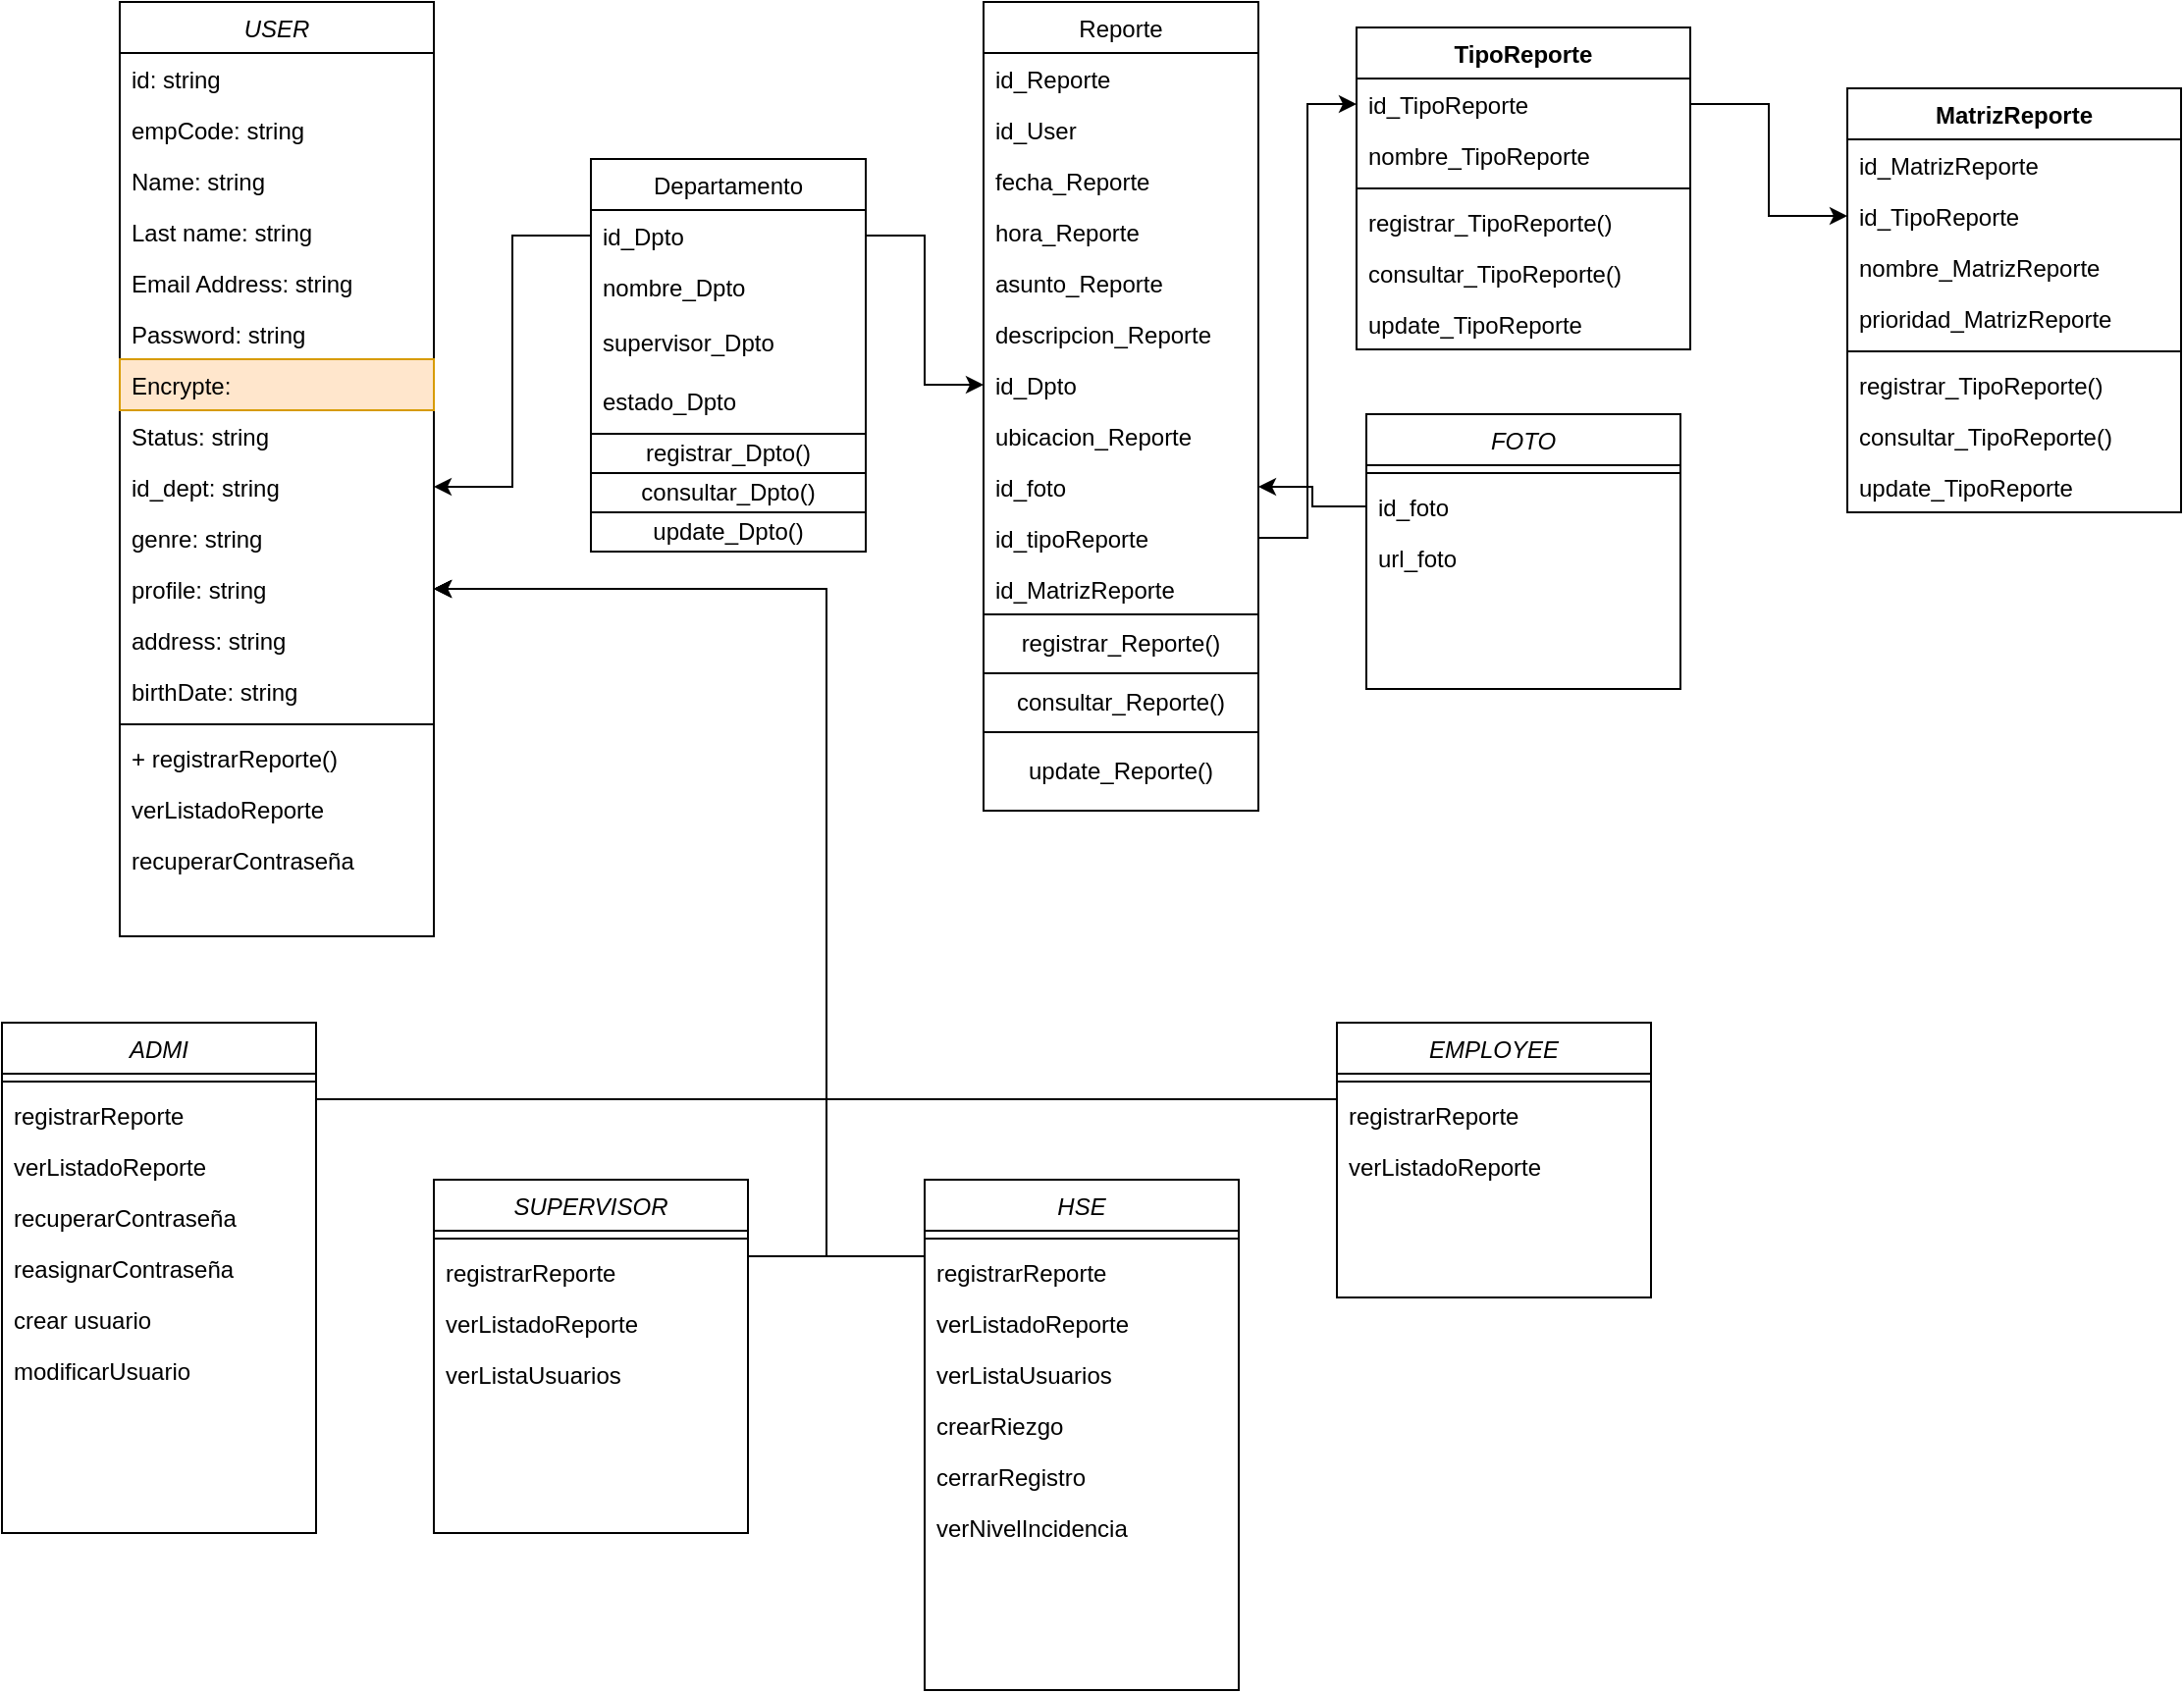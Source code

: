 <mxfile version="14.8.4" type="github" pages="6">
  <diagram id="puwgg1_YbBOaLKqBL6O8" name="Version Unificada">
    <mxGraphModel dx="868" dy="450" grid="1" gridSize="10" guides="1" tooltips="1" connect="1" arrows="1" fold="1" page="1" pageScale="1" pageWidth="850" pageHeight="1100" math="0" shadow="0">
      <root>
        <mxCell id="VIY-bHLFD8mlp7syhGeg-0" />
        <mxCell id="VIY-bHLFD8mlp7syhGeg-1" parent="VIY-bHLFD8mlp7syhGeg-0" />
        <mxCell id="vvOdXimHs8iWdUnIniG8-0" value="USER" style="swimlane;fontStyle=2;align=center;verticalAlign=top;childLayout=stackLayout;horizontal=1;startSize=26;horizontalStack=0;resizeParent=1;resizeLast=0;collapsible=1;marginBottom=0;rounded=0;shadow=0;strokeWidth=1;" parent="VIY-bHLFD8mlp7syhGeg-1" vertex="1">
          <mxGeometry x="150" y="20" width="160" height="476" as="geometry">
            <mxRectangle x="230" y="140" width="160" height="26" as="alternateBounds" />
          </mxGeometry>
        </mxCell>
        <mxCell id="vvOdXimHs8iWdUnIniG8-1" value="id: string" style="text;strokeColor=none;fillColor=none;align=left;verticalAlign=top;spacingLeft=4;spacingRight=4;overflow=hidden;rotatable=0;points=[[0,0.5],[1,0.5]];portConstraint=eastwest;" parent="vvOdXimHs8iWdUnIniG8-0" vertex="1">
          <mxGeometry y="26" width="160" height="26" as="geometry" />
        </mxCell>
        <mxCell id="vvOdXimHs8iWdUnIniG8-14" value="empCode: string" style="text;strokeColor=none;fillColor=none;align=left;verticalAlign=top;spacingLeft=4;spacingRight=4;overflow=hidden;rotatable=0;points=[[0,0.5],[1,0.5]];portConstraint=eastwest;" parent="vvOdXimHs8iWdUnIniG8-0" vertex="1">
          <mxGeometry y="52" width="160" height="26" as="geometry" />
        </mxCell>
        <mxCell id="vvOdXimHs8iWdUnIniG8-2" value="Name: string" style="text;align=left;verticalAlign=top;spacingLeft=4;spacingRight=4;overflow=hidden;rotatable=0;points=[[0,0.5],[1,0.5]];portConstraint=eastwest;" parent="vvOdXimHs8iWdUnIniG8-0" vertex="1">
          <mxGeometry y="78" width="160" height="26" as="geometry" />
        </mxCell>
        <mxCell id="vvOdXimHs8iWdUnIniG8-3" value="Last name: string" style="text;align=left;verticalAlign=top;spacingLeft=4;spacingRight=4;overflow=hidden;rotatable=0;points=[[0,0.5],[1,0.5]];portConstraint=eastwest;rounded=0;shadow=0;html=0;" parent="vvOdXimHs8iWdUnIniG8-0" vertex="1">
          <mxGeometry y="104" width="160" height="26" as="geometry" />
        </mxCell>
        <mxCell id="vvOdXimHs8iWdUnIniG8-4" value="Email Address: string" style="text;align=left;verticalAlign=top;spacingLeft=4;spacingRight=4;overflow=hidden;rotatable=0;points=[[0,0.5],[1,0.5]];portConstraint=eastwest;rounded=0;shadow=0;html=0;" parent="vvOdXimHs8iWdUnIniG8-0" vertex="1">
          <mxGeometry y="130" width="160" height="26" as="geometry" />
        </mxCell>
        <mxCell id="vvOdXimHs8iWdUnIniG8-5" value="Password: string" style="text;strokeColor=none;fillColor=none;align=left;verticalAlign=top;spacingLeft=4;spacingRight=4;overflow=hidden;rotatable=0;points=[[0,0.5],[1,0.5]];portConstraint=eastwest;" parent="vvOdXimHs8iWdUnIniG8-0" vertex="1">
          <mxGeometry y="156" width="160" height="26" as="geometry" />
        </mxCell>
        <mxCell id="vvOdXimHs8iWdUnIniG8-6" value="Encrypte: " style="text;strokeColor=#d79b00;fillColor=#ffe6cc;align=left;verticalAlign=top;spacingLeft=4;spacingRight=4;overflow=hidden;rotatable=0;points=[[0,0.5],[1,0.5]];portConstraint=eastwest;" parent="vvOdXimHs8iWdUnIniG8-0" vertex="1">
          <mxGeometry y="182" width="160" height="26" as="geometry" />
        </mxCell>
        <mxCell id="vvOdXimHs8iWdUnIniG8-7" value="Status: string" style="text;strokeColor=none;fillColor=none;align=left;verticalAlign=top;spacingLeft=4;spacingRight=4;overflow=hidden;rotatable=0;points=[[0,0.5],[1,0.5]];portConstraint=eastwest;" parent="vvOdXimHs8iWdUnIniG8-0" vertex="1">
          <mxGeometry y="208" width="160" height="26" as="geometry" />
        </mxCell>
        <mxCell id="vvOdXimHs8iWdUnIniG8-13" value="id_dept: string" style="text;strokeColor=none;fillColor=none;align=left;verticalAlign=top;spacingLeft=4;spacingRight=4;overflow=hidden;rotatable=0;points=[[0,0.5],[1,0.5]];portConstraint=eastwest;" parent="vvOdXimHs8iWdUnIniG8-0" vertex="1">
          <mxGeometry y="234" width="160" height="26" as="geometry" />
        </mxCell>
        <mxCell id="wrbOqMDQxgYMQl4k-biQ-0" value="genre: string" style="text;strokeColor=none;fillColor=none;align=left;verticalAlign=top;spacingLeft=4;spacingRight=4;overflow=hidden;rotatable=0;points=[[0,0.5],[1,0.5]];portConstraint=eastwest;" parent="vvOdXimHs8iWdUnIniG8-0" vertex="1">
          <mxGeometry y="260" width="160" height="26" as="geometry" />
        </mxCell>
        <mxCell id="onujhWyICCqcop3asvlK-0" value="profile: string" style="text;strokeColor=none;fillColor=none;align=left;verticalAlign=top;spacingLeft=4;spacingRight=4;overflow=hidden;rotatable=0;points=[[0,0.5],[1,0.5]];portConstraint=eastwest;" parent="vvOdXimHs8iWdUnIniG8-0" vertex="1">
          <mxGeometry y="286" width="160" height="26" as="geometry" />
        </mxCell>
        <mxCell id="Ab3vi9miKGh0KPmmcWlm-0" value="address: string" style="text;strokeColor=none;fillColor=none;align=left;verticalAlign=top;spacingLeft=4;spacingRight=4;overflow=hidden;rotatable=0;points=[[0,0.5],[1,0.5]];portConstraint=eastwest;" parent="vvOdXimHs8iWdUnIniG8-0" vertex="1">
          <mxGeometry y="312" width="160" height="26" as="geometry" />
        </mxCell>
        <mxCell id="Ab3vi9miKGh0KPmmcWlm-1" value="birthDate: string" style="text;strokeColor=none;fillColor=none;align=left;verticalAlign=top;spacingLeft=4;spacingRight=4;overflow=hidden;rotatable=0;points=[[0,0.5],[1,0.5]];portConstraint=eastwest;" parent="vvOdXimHs8iWdUnIniG8-0" vertex="1">
          <mxGeometry y="338" width="160" height="26" as="geometry" />
        </mxCell>
        <mxCell id="vvOdXimHs8iWdUnIniG8-8" value="" style="line;html=1;strokeWidth=1;align=left;verticalAlign=middle;spacingTop=-1;spacingLeft=3;spacingRight=3;rotatable=0;labelPosition=right;points=[];portConstraint=eastwest;" parent="vvOdXimHs8iWdUnIniG8-0" vertex="1">
          <mxGeometry y="364" width="160" height="8" as="geometry" />
        </mxCell>
        <mxCell id="vvOdXimHs8iWdUnIniG8-9" value="+ registrarReporte()" style="text;align=left;verticalAlign=top;spacingLeft=4;spacingRight=4;overflow=hidden;rotatable=0;points=[[0,0.5],[1,0.5]];portConstraint=eastwest;" parent="vvOdXimHs8iWdUnIniG8-0" vertex="1">
          <mxGeometry y="372" width="160" height="26" as="geometry" />
        </mxCell>
        <mxCell id="vvOdXimHs8iWdUnIniG8-11" value="verListadoReporte" style="text;strokeColor=none;fillColor=none;align=left;verticalAlign=top;spacingLeft=4;spacingRight=4;overflow=hidden;rotatable=0;points=[[0,0.5],[1,0.5]];portConstraint=eastwest;" parent="vvOdXimHs8iWdUnIniG8-0" vertex="1">
          <mxGeometry y="398" width="160" height="26" as="geometry" />
        </mxCell>
        <mxCell id="vvOdXimHs8iWdUnIniG8-12" value="recuperarContraseña" style="text;strokeColor=none;fillColor=none;align=left;verticalAlign=top;spacingLeft=4;spacingRight=4;overflow=hidden;rotatable=0;points=[[0,0.5],[1,0.5]];portConstraint=eastwest;" parent="vvOdXimHs8iWdUnIniG8-0" vertex="1">
          <mxGeometry y="424" width="160" height="26" as="geometry" />
        </mxCell>
        <mxCell id="dmeZO3iwrU3itDJmul-N-0" value="Reporte" style="swimlane;fontStyle=0;childLayout=stackLayout;horizontal=1;startSize=26;fillColor=none;horizontalStack=0;resizeParent=1;resizeParentMax=0;resizeLast=0;collapsible=1;marginBottom=0;" parent="VIY-bHLFD8mlp7syhGeg-1" vertex="1">
          <mxGeometry x="590" y="20" width="140" height="412" as="geometry" />
        </mxCell>
        <mxCell id="dmeZO3iwrU3itDJmul-N-1" value="id_Reporte" style="text;strokeColor=none;fillColor=none;align=left;verticalAlign=top;spacingLeft=4;spacingRight=4;overflow=hidden;rotatable=0;points=[[0,0.5],[1,0.5]];portConstraint=eastwest;" parent="dmeZO3iwrU3itDJmul-N-0" vertex="1">
          <mxGeometry y="26" width="140" height="26" as="geometry" />
        </mxCell>
        <mxCell id="dmeZO3iwrU3itDJmul-N-2" value="id_User" style="text;strokeColor=none;fillColor=none;align=left;verticalAlign=top;spacingLeft=4;spacingRight=4;overflow=hidden;rotatable=0;points=[[0,0.5],[1,0.5]];portConstraint=eastwest;" parent="dmeZO3iwrU3itDJmul-N-0" vertex="1">
          <mxGeometry y="52" width="140" height="26" as="geometry" />
        </mxCell>
        <mxCell id="dmeZO3iwrU3itDJmul-N-3" value="fecha_Reporte" style="text;strokeColor=none;fillColor=none;align=left;verticalAlign=top;spacingLeft=4;spacingRight=4;overflow=hidden;rotatable=0;points=[[0,0.5],[1,0.5]];portConstraint=eastwest;" parent="dmeZO3iwrU3itDJmul-N-0" vertex="1">
          <mxGeometry y="78" width="140" height="26" as="geometry" />
        </mxCell>
        <mxCell id="dmeZO3iwrU3itDJmul-N-4" value="hora_Reporte" style="text;strokeColor=none;fillColor=none;align=left;verticalAlign=top;spacingLeft=4;spacingRight=4;overflow=hidden;rotatable=0;points=[[0,0.5],[1,0.5]];portConstraint=eastwest;" parent="dmeZO3iwrU3itDJmul-N-0" vertex="1">
          <mxGeometry y="104" width="140" height="26" as="geometry" />
        </mxCell>
        <mxCell id="dmeZO3iwrU3itDJmul-N-5" value="asunto_Reporte" style="text;strokeColor=none;fillColor=none;align=left;verticalAlign=top;spacingLeft=4;spacingRight=4;overflow=hidden;rotatable=0;points=[[0,0.5],[1,0.5]];portConstraint=eastwest;" parent="dmeZO3iwrU3itDJmul-N-0" vertex="1">
          <mxGeometry y="130" width="140" height="26" as="geometry" />
        </mxCell>
        <mxCell id="dmeZO3iwrU3itDJmul-N-6" value="descripcion_Reporte" style="text;strokeColor=none;fillColor=none;align=left;verticalAlign=top;spacingLeft=4;spacingRight=4;overflow=hidden;rotatable=0;points=[[0,0.5],[1,0.5]];portConstraint=eastwest;" parent="dmeZO3iwrU3itDJmul-N-0" vertex="1">
          <mxGeometry y="156" width="140" height="26" as="geometry" />
        </mxCell>
        <mxCell id="dmeZO3iwrU3itDJmul-N-7" value="id_Dpto" style="text;strokeColor=none;fillColor=none;align=left;verticalAlign=top;spacingLeft=4;spacingRight=4;overflow=hidden;rotatable=0;points=[[0,0.5],[1,0.5]];portConstraint=eastwest;" parent="dmeZO3iwrU3itDJmul-N-0" vertex="1">
          <mxGeometry y="182" width="140" height="26" as="geometry" />
        </mxCell>
        <mxCell id="dmeZO3iwrU3itDJmul-N-8" value="ubicacion_Reporte" style="text;strokeColor=none;fillColor=none;align=left;verticalAlign=top;spacingLeft=4;spacingRight=4;overflow=hidden;rotatable=0;points=[[0,0.5],[1,0.5]];portConstraint=eastwest;" parent="dmeZO3iwrU3itDJmul-N-0" vertex="1">
          <mxGeometry y="208" width="140" height="26" as="geometry" />
        </mxCell>
        <mxCell id="dmeZO3iwrU3itDJmul-N-9" value="id_foto" style="text;strokeColor=none;fillColor=none;align=left;verticalAlign=top;spacingLeft=4;spacingRight=4;overflow=hidden;rotatable=0;points=[[0,0.5],[1,0.5]];portConstraint=eastwest;" parent="dmeZO3iwrU3itDJmul-N-0" vertex="1">
          <mxGeometry y="234" width="140" height="26" as="geometry" />
        </mxCell>
        <mxCell id="dmeZO3iwrU3itDJmul-N-11" value="id_tipoReporte" style="text;strokeColor=none;fillColor=none;align=left;verticalAlign=top;spacingLeft=4;spacingRight=4;overflow=hidden;rotatable=0;points=[[0,0.5],[1,0.5]];portConstraint=eastwest;" parent="dmeZO3iwrU3itDJmul-N-0" vertex="1">
          <mxGeometry y="260" width="140" height="26" as="geometry" />
        </mxCell>
        <mxCell id="dmeZO3iwrU3itDJmul-N-10" value="id_MatrizReporte" style="text;strokeColor=none;fillColor=none;align=left;verticalAlign=top;spacingLeft=4;spacingRight=4;overflow=hidden;rotatable=0;points=[[0,0.5],[1,0.5]];portConstraint=eastwest;" parent="dmeZO3iwrU3itDJmul-N-0" vertex="1">
          <mxGeometry y="286" width="140" height="26" as="geometry" />
        </mxCell>
        <mxCell id="dmeZO3iwrU3itDJmul-N-12" value="registrar_Reporte()" style="rounded=0;whiteSpace=wrap;html=1;" parent="dmeZO3iwrU3itDJmul-N-0" vertex="1">
          <mxGeometry y="312" width="140" height="30" as="geometry" />
        </mxCell>
        <mxCell id="dmeZO3iwrU3itDJmul-N-13" value="consultar_Reporte()" style="rounded=0;whiteSpace=wrap;html=1;" parent="dmeZO3iwrU3itDJmul-N-0" vertex="1">
          <mxGeometry y="342" width="140" height="30" as="geometry" />
        </mxCell>
        <mxCell id="dmeZO3iwrU3itDJmul-N-14" value="update_Reporte()" style="rounded=0;whiteSpace=wrap;html=1;" parent="dmeZO3iwrU3itDJmul-N-0" vertex="1">
          <mxGeometry y="372" width="140" height="40" as="geometry" />
        </mxCell>
        <mxCell id="bMNiCX3wLqqEnDDIl5Ci-0" value="ADMI" style="swimlane;fontStyle=2;align=center;verticalAlign=top;childLayout=stackLayout;horizontal=1;startSize=26;horizontalStack=0;resizeParent=1;resizeLast=0;collapsible=1;marginBottom=0;rounded=0;shadow=0;strokeWidth=1;" parent="VIY-bHLFD8mlp7syhGeg-1" vertex="1">
          <mxGeometry x="90" y="540" width="160" height="260" as="geometry">
            <mxRectangle x="230" y="140" width="160" height="26" as="alternateBounds" />
          </mxGeometry>
        </mxCell>
        <mxCell id="bMNiCX3wLqqEnDDIl5Ci-8" value="" style="line;html=1;strokeWidth=1;align=left;verticalAlign=middle;spacingTop=-1;spacingLeft=3;spacingRight=3;rotatable=0;labelPosition=right;points=[];portConstraint=eastwest;" parent="bMNiCX3wLqqEnDDIl5Ci-0" vertex="1">
          <mxGeometry y="26" width="160" height="8" as="geometry" />
        </mxCell>
        <mxCell id="bMNiCX3wLqqEnDDIl5Ci-9" value="registrarReporte" style="text;align=left;verticalAlign=top;spacingLeft=4;spacingRight=4;overflow=hidden;rotatable=0;points=[[0,0.5],[1,0.5]];portConstraint=eastwest;" parent="bMNiCX3wLqqEnDDIl5Ci-0" vertex="1">
          <mxGeometry y="34" width="160" height="26" as="geometry" />
        </mxCell>
        <mxCell id="bMNiCX3wLqqEnDDIl5Ci-11" value="verListadoReporte" style="text;strokeColor=none;fillColor=none;align=left;verticalAlign=top;spacingLeft=4;spacingRight=4;overflow=hidden;rotatable=0;points=[[0,0.5],[1,0.5]];portConstraint=eastwest;" parent="bMNiCX3wLqqEnDDIl5Ci-0" vertex="1">
          <mxGeometry y="60" width="160" height="26" as="geometry" />
        </mxCell>
        <mxCell id="bMNiCX3wLqqEnDDIl5Ci-12" value="recuperarContraseña" style="text;strokeColor=none;fillColor=none;align=left;verticalAlign=top;spacingLeft=4;spacingRight=4;overflow=hidden;rotatable=0;points=[[0,0.5],[1,0.5]];portConstraint=eastwest;" parent="bMNiCX3wLqqEnDDIl5Ci-0" vertex="1">
          <mxGeometry y="86" width="160" height="26" as="geometry" />
        </mxCell>
        <mxCell id="bMNiCX3wLqqEnDDIl5Ci-13" value="reasignarContraseña" style="text;strokeColor=none;fillColor=none;align=left;verticalAlign=top;spacingLeft=4;spacingRight=4;overflow=hidden;rotatable=0;points=[[0,0.5],[1,0.5]];portConstraint=eastwest;" parent="bMNiCX3wLqqEnDDIl5Ci-0" vertex="1">
          <mxGeometry y="112" width="160" height="26" as="geometry" />
        </mxCell>
        <mxCell id="bMNiCX3wLqqEnDDIl5Ci-14" value="crear usuario" style="text;strokeColor=none;fillColor=none;align=left;verticalAlign=top;spacingLeft=4;spacingRight=4;overflow=hidden;rotatable=0;points=[[0,0.5],[1,0.5]];portConstraint=eastwest;" parent="bMNiCX3wLqqEnDDIl5Ci-0" vertex="1">
          <mxGeometry y="138" width="160" height="26" as="geometry" />
        </mxCell>
        <mxCell id="bMNiCX3wLqqEnDDIl5Ci-15" value="modificarUsuario" style="text;strokeColor=none;fillColor=none;align=left;verticalAlign=top;spacingLeft=4;spacingRight=4;overflow=hidden;rotatable=0;points=[[0,0.5],[1,0.5]];portConstraint=eastwest;" parent="bMNiCX3wLqqEnDDIl5Ci-0" vertex="1">
          <mxGeometry y="164" width="160" height="26" as="geometry" />
        </mxCell>
        <mxCell id="bMNiCX3wLqqEnDDIl5Ci-16" value="SUPERVISOR" style="swimlane;fontStyle=2;align=center;verticalAlign=top;childLayout=stackLayout;horizontal=1;startSize=26;horizontalStack=0;resizeParent=1;resizeLast=0;collapsible=1;marginBottom=0;rounded=0;shadow=0;strokeWidth=1;" parent="VIY-bHLFD8mlp7syhGeg-1" vertex="1">
          <mxGeometry x="310" y="620" width="160" height="180" as="geometry">
            <mxRectangle x="230" y="140" width="160" height="26" as="alternateBounds" />
          </mxGeometry>
        </mxCell>
        <mxCell id="bMNiCX3wLqqEnDDIl5Ci-24" value="" style="line;html=1;strokeWidth=1;align=left;verticalAlign=middle;spacingTop=-1;spacingLeft=3;spacingRight=3;rotatable=0;labelPosition=right;points=[];portConstraint=eastwest;" parent="bMNiCX3wLqqEnDDIl5Ci-16" vertex="1">
          <mxGeometry y="26" width="160" height="8" as="geometry" />
        </mxCell>
        <mxCell id="bMNiCX3wLqqEnDDIl5Ci-25" value="registrarReporte" style="text;align=left;verticalAlign=top;spacingLeft=4;spacingRight=4;overflow=hidden;rotatable=0;points=[[0,0.5],[1,0.5]];portConstraint=eastwest;" parent="bMNiCX3wLqqEnDDIl5Ci-16" vertex="1">
          <mxGeometry y="34" width="160" height="26" as="geometry" />
        </mxCell>
        <mxCell id="bMNiCX3wLqqEnDDIl5Ci-27" value="verListadoReporte" style="text;strokeColor=none;fillColor=none;align=left;verticalAlign=top;spacingLeft=4;spacingRight=4;overflow=hidden;rotatable=0;points=[[0,0.5],[1,0.5]];portConstraint=eastwest;" parent="bMNiCX3wLqqEnDDIl5Ci-16" vertex="1">
          <mxGeometry y="60" width="160" height="26" as="geometry" />
        </mxCell>
        <mxCell id="bMNiCX3wLqqEnDDIl5Ci-28" value="verListaUsuarios" style="text;strokeColor=none;fillColor=none;align=left;verticalAlign=top;spacingLeft=4;spacingRight=4;overflow=hidden;rotatable=0;points=[[0,0.5],[1,0.5]];portConstraint=eastwest;" parent="bMNiCX3wLqqEnDDIl5Ci-16" vertex="1">
          <mxGeometry y="86" width="160" height="26" as="geometry" />
        </mxCell>
        <mxCell id="bMNiCX3wLqqEnDDIl5Ci-29" value="HSE" style="swimlane;fontStyle=2;align=center;verticalAlign=top;childLayout=stackLayout;horizontal=1;startSize=26;horizontalStack=0;resizeParent=1;resizeLast=0;collapsible=1;marginBottom=0;rounded=0;shadow=0;strokeWidth=1;" parent="VIY-bHLFD8mlp7syhGeg-1" vertex="1">
          <mxGeometry x="560" y="620" width="160" height="260" as="geometry">
            <mxRectangle x="230" y="140" width="160" height="26" as="alternateBounds" />
          </mxGeometry>
        </mxCell>
        <mxCell id="bMNiCX3wLqqEnDDIl5Ci-37" value="" style="line;html=1;strokeWidth=1;align=left;verticalAlign=middle;spacingTop=-1;spacingLeft=3;spacingRight=3;rotatable=0;labelPosition=right;points=[];portConstraint=eastwest;" parent="bMNiCX3wLqqEnDDIl5Ci-29" vertex="1">
          <mxGeometry y="26" width="160" height="8" as="geometry" />
        </mxCell>
        <mxCell id="bMNiCX3wLqqEnDDIl5Ci-38" value="registrarReporte" style="text;align=left;verticalAlign=top;spacingLeft=4;spacingRight=4;overflow=hidden;rotatable=0;points=[[0,0.5],[1,0.5]];portConstraint=eastwest;" parent="bMNiCX3wLqqEnDDIl5Ci-29" vertex="1">
          <mxGeometry y="34" width="160" height="26" as="geometry" />
        </mxCell>
        <mxCell id="bMNiCX3wLqqEnDDIl5Ci-40" value="verListadoReporte" style="text;strokeColor=none;fillColor=none;align=left;verticalAlign=top;spacingLeft=4;spacingRight=4;overflow=hidden;rotatable=0;points=[[0,0.5],[1,0.5]];portConstraint=eastwest;" parent="bMNiCX3wLqqEnDDIl5Ci-29" vertex="1">
          <mxGeometry y="60" width="160" height="26" as="geometry" />
        </mxCell>
        <mxCell id="bMNiCX3wLqqEnDDIl5Ci-41" value="verListaUsuarios" style="text;strokeColor=none;fillColor=none;align=left;verticalAlign=top;spacingLeft=4;spacingRight=4;overflow=hidden;rotatable=0;points=[[0,0.5],[1,0.5]];portConstraint=eastwest;" parent="bMNiCX3wLqqEnDDIl5Ci-29" vertex="1">
          <mxGeometry y="86" width="160" height="26" as="geometry" />
        </mxCell>
        <mxCell id="bMNiCX3wLqqEnDDIl5Ci-42" value="crearRiezgo" style="text;strokeColor=none;fillColor=none;align=left;verticalAlign=top;spacingLeft=4;spacingRight=4;overflow=hidden;rotatable=0;points=[[0,0.5],[1,0.5]];portConstraint=eastwest;" parent="bMNiCX3wLqqEnDDIl5Ci-29" vertex="1">
          <mxGeometry y="112" width="160" height="26" as="geometry" />
        </mxCell>
        <mxCell id="bMNiCX3wLqqEnDDIl5Ci-44" value="cerrarRegistro" style="text;strokeColor=none;fillColor=none;align=left;verticalAlign=top;spacingLeft=4;spacingRight=4;overflow=hidden;rotatable=0;points=[[0,0.5],[1,0.5]];portConstraint=eastwest;" parent="bMNiCX3wLqqEnDDIl5Ci-29" vertex="1">
          <mxGeometry y="138" width="160" height="26" as="geometry" />
        </mxCell>
        <mxCell id="bMNiCX3wLqqEnDDIl5Ci-45" value="verNivelIncidencia" style="text;strokeColor=none;fillColor=none;align=left;verticalAlign=top;spacingLeft=4;spacingRight=4;overflow=hidden;rotatable=0;points=[[0,0.5],[1,0.5]];portConstraint=eastwest;" parent="bMNiCX3wLqqEnDDIl5Ci-29" vertex="1">
          <mxGeometry y="164" width="160" height="26" as="geometry" />
        </mxCell>
        <mxCell id="bMNiCX3wLqqEnDDIl5Ci-46" value="EMPLOYEE" style="swimlane;fontStyle=2;align=center;verticalAlign=top;childLayout=stackLayout;horizontal=1;startSize=26;horizontalStack=0;resizeParent=1;resizeLast=0;collapsible=1;marginBottom=0;rounded=0;shadow=0;strokeWidth=1;" parent="VIY-bHLFD8mlp7syhGeg-1" vertex="1">
          <mxGeometry x="770" y="540" width="160" height="140" as="geometry">
            <mxRectangle x="230" y="140" width="160" height="26" as="alternateBounds" />
          </mxGeometry>
        </mxCell>
        <mxCell id="bMNiCX3wLqqEnDDIl5Ci-54" value="" style="line;html=1;strokeWidth=1;align=left;verticalAlign=middle;spacingTop=-1;spacingLeft=3;spacingRight=3;rotatable=0;labelPosition=right;points=[];portConstraint=eastwest;" parent="bMNiCX3wLqqEnDDIl5Ci-46" vertex="1">
          <mxGeometry y="26" width="160" height="8" as="geometry" />
        </mxCell>
        <mxCell id="bMNiCX3wLqqEnDDIl5Ci-55" value="registrarReporte" style="text;align=left;verticalAlign=top;spacingLeft=4;spacingRight=4;overflow=hidden;rotatable=0;points=[[0,0.5],[1,0.5]];portConstraint=eastwest;" parent="bMNiCX3wLqqEnDDIl5Ci-46" vertex="1">
          <mxGeometry y="34" width="160" height="26" as="geometry" />
        </mxCell>
        <mxCell id="bMNiCX3wLqqEnDDIl5Ci-57" value="verListadoReporte" style="text;strokeColor=none;fillColor=none;align=left;verticalAlign=top;spacingLeft=4;spacingRight=4;overflow=hidden;rotatable=0;points=[[0,0.5],[1,0.5]];portConstraint=eastwest;" parent="bMNiCX3wLqqEnDDIl5Ci-46" vertex="1">
          <mxGeometry y="60" width="160" height="26" as="geometry" />
        </mxCell>
        <mxCell id="bMNiCX3wLqqEnDDIl5Ci-58" style="edgeStyle=orthogonalEdgeStyle;rounded=0;orthogonalLoop=1;jettySize=auto;html=1;exitX=1;exitY=0.5;exitDx=0;exitDy=0;entryX=1;entryY=0.5;entryDx=0;entryDy=0;" parent="VIY-bHLFD8mlp7syhGeg-1" target="onujhWyICCqcop3asvlK-0" edge="1">
          <mxGeometry relative="1" as="geometry">
            <Array as="points">
              <mxPoint x="510" y="579" />
              <mxPoint x="510" y="319" />
            </Array>
            <mxPoint x="250" y="579" as="sourcePoint" />
          </mxGeometry>
        </mxCell>
        <mxCell id="bMNiCX3wLqqEnDDIl5Ci-59" style="edgeStyle=orthogonalEdgeStyle;rounded=0;orthogonalLoop=1;jettySize=auto;html=1;exitX=1;exitY=0.5;exitDx=0;exitDy=0;entryX=1;entryY=0.5;entryDx=0;entryDy=0;" parent="VIY-bHLFD8mlp7syhGeg-1" target="onujhWyICCqcop3asvlK-0" edge="1">
          <mxGeometry relative="1" as="geometry">
            <Array as="points">
              <mxPoint x="510" y="659" />
              <mxPoint x="510" y="319" />
            </Array>
            <mxPoint x="470" y="659" as="sourcePoint" />
          </mxGeometry>
        </mxCell>
        <mxCell id="bMNiCX3wLqqEnDDIl5Ci-60" style="edgeStyle=orthogonalEdgeStyle;rounded=0;orthogonalLoop=1;jettySize=auto;html=1;entryX=1;entryY=0.5;entryDx=0;entryDy=0;exitX=0;exitY=0.5;exitDx=0;exitDy=0;" parent="VIY-bHLFD8mlp7syhGeg-1" target="onujhWyICCqcop3asvlK-0" edge="1">
          <mxGeometry relative="1" as="geometry">
            <Array as="points">
              <mxPoint x="510" y="659" />
              <mxPoint x="510" y="319" />
            </Array>
            <mxPoint x="560" y="659" as="sourcePoint" />
          </mxGeometry>
        </mxCell>
        <mxCell id="bMNiCX3wLqqEnDDIl5Ci-61" style="edgeStyle=orthogonalEdgeStyle;rounded=0;orthogonalLoop=1;jettySize=auto;html=1;exitX=0;exitY=0.5;exitDx=0;exitDy=0;entryX=1;entryY=0.5;entryDx=0;entryDy=0;" parent="VIY-bHLFD8mlp7syhGeg-1" target="onujhWyICCqcop3asvlK-0" edge="1">
          <mxGeometry relative="1" as="geometry">
            <Array as="points">
              <mxPoint x="510" y="579" />
              <mxPoint x="510" y="319" />
            </Array>
            <mxPoint x="770" y="579" as="sourcePoint" />
          </mxGeometry>
        </mxCell>
        <mxCell id="I5MhbRGJc_PB3zEFY5dF-0" value="TipoReporte" style="swimlane;fontStyle=1;align=center;verticalAlign=top;childLayout=stackLayout;horizontal=1;startSize=26;horizontalStack=0;resizeParent=1;resizeParentMax=0;resizeLast=0;collapsible=1;marginBottom=0;" parent="VIY-bHLFD8mlp7syhGeg-1" vertex="1">
          <mxGeometry x="780" y="33" width="170" height="164" as="geometry" />
        </mxCell>
        <mxCell id="I5MhbRGJc_PB3zEFY5dF-1" value="id_TipoReporte" style="text;strokeColor=none;fillColor=none;align=left;verticalAlign=top;spacingLeft=4;spacingRight=4;overflow=hidden;rotatable=0;points=[[0,0.5],[1,0.5]];portConstraint=eastwest;" parent="I5MhbRGJc_PB3zEFY5dF-0" vertex="1">
          <mxGeometry y="26" width="170" height="26" as="geometry" />
        </mxCell>
        <mxCell id="I5MhbRGJc_PB3zEFY5dF-3" value="nombre_TipoReporte" style="text;strokeColor=none;fillColor=none;align=left;verticalAlign=top;spacingLeft=4;spacingRight=4;overflow=hidden;rotatable=0;points=[[0,0.5],[1,0.5]];portConstraint=eastwest;" parent="I5MhbRGJc_PB3zEFY5dF-0" vertex="1">
          <mxGeometry y="52" width="170" height="26" as="geometry" />
        </mxCell>
        <mxCell id="I5MhbRGJc_PB3zEFY5dF-4" value="" style="line;strokeWidth=1;fillColor=none;align=left;verticalAlign=middle;spacingTop=-1;spacingLeft=3;spacingRight=3;rotatable=0;labelPosition=right;points=[];portConstraint=eastwest;" parent="I5MhbRGJc_PB3zEFY5dF-0" vertex="1">
          <mxGeometry y="78" width="170" height="8" as="geometry" />
        </mxCell>
        <mxCell id="I5MhbRGJc_PB3zEFY5dF-5" value="registrar_TipoReporte()" style="text;strokeColor=none;fillColor=none;align=left;verticalAlign=top;spacingLeft=4;spacingRight=4;overflow=hidden;rotatable=0;points=[[0,0.5],[1,0.5]];portConstraint=eastwest;" parent="I5MhbRGJc_PB3zEFY5dF-0" vertex="1">
          <mxGeometry y="86" width="170" height="26" as="geometry" />
        </mxCell>
        <mxCell id="I5MhbRGJc_PB3zEFY5dF-6" value="consultar_TipoReporte()" style="text;strokeColor=none;fillColor=none;align=left;verticalAlign=top;spacingLeft=4;spacingRight=4;overflow=hidden;rotatable=0;points=[[0,0.5],[1,0.5]];portConstraint=eastwest;" parent="I5MhbRGJc_PB3zEFY5dF-0" vertex="1">
          <mxGeometry y="112" width="170" height="26" as="geometry" />
        </mxCell>
        <mxCell id="I5MhbRGJc_PB3zEFY5dF-7" value="update_TipoReporte" style="text;strokeColor=none;fillColor=none;align=left;verticalAlign=top;spacingLeft=4;spacingRight=4;overflow=hidden;rotatable=0;points=[[0,0.5],[1,0.5]];portConstraint=eastwest;" parent="I5MhbRGJc_PB3zEFY5dF-0" vertex="1">
          <mxGeometry y="138" width="170" height="26" as="geometry" />
        </mxCell>
        <mxCell id="I5MhbRGJc_PB3zEFY5dF-9" value="MatrizReporte" style="swimlane;fontStyle=1;align=center;verticalAlign=top;childLayout=stackLayout;horizontal=1;startSize=26;horizontalStack=0;resizeParent=1;resizeParentMax=0;resizeLast=0;collapsible=1;marginBottom=0;" parent="VIY-bHLFD8mlp7syhGeg-1" vertex="1">
          <mxGeometry x="1030" y="64" width="170" height="216" as="geometry" />
        </mxCell>
        <mxCell id="I5MhbRGJc_PB3zEFY5dF-16" value="id_MatrizReporte" style="text;strokeColor=none;fillColor=none;align=left;verticalAlign=top;spacingLeft=4;spacingRight=4;overflow=hidden;rotatable=0;points=[[0,0.5],[1,0.5]];portConstraint=eastwest;" parent="I5MhbRGJc_PB3zEFY5dF-9" vertex="1">
          <mxGeometry y="26" width="170" height="26" as="geometry" />
        </mxCell>
        <mxCell id="I5MhbRGJc_PB3zEFY5dF-10" value="id_TipoReporte" style="text;strokeColor=none;fillColor=none;align=left;verticalAlign=top;spacingLeft=4;spacingRight=4;overflow=hidden;rotatable=0;points=[[0,0.5],[1,0.5]];portConstraint=eastwest;" parent="I5MhbRGJc_PB3zEFY5dF-9" vertex="1">
          <mxGeometry y="52" width="170" height="26" as="geometry" />
        </mxCell>
        <mxCell id="I5MhbRGJc_PB3zEFY5dF-11" value="nombre_MatrizReporte" style="text;strokeColor=none;fillColor=none;align=left;verticalAlign=top;spacingLeft=4;spacingRight=4;overflow=hidden;rotatable=0;points=[[0,0.5],[1,0.5]];portConstraint=eastwest;" parent="I5MhbRGJc_PB3zEFY5dF-9" vertex="1">
          <mxGeometry y="78" width="170" height="26" as="geometry" />
        </mxCell>
        <mxCell id="I5MhbRGJc_PB3zEFY5dF-17" value="prioridad_MatrizReporte" style="text;strokeColor=none;fillColor=none;align=left;verticalAlign=top;spacingLeft=4;spacingRight=4;overflow=hidden;rotatable=0;points=[[0,0.5],[1,0.5]];portConstraint=eastwest;" parent="I5MhbRGJc_PB3zEFY5dF-9" vertex="1">
          <mxGeometry y="104" width="170" height="26" as="geometry" />
        </mxCell>
        <mxCell id="I5MhbRGJc_PB3zEFY5dF-12" value="" style="line;strokeWidth=1;fillColor=none;align=left;verticalAlign=middle;spacingTop=-1;spacingLeft=3;spacingRight=3;rotatable=0;labelPosition=right;points=[];portConstraint=eastwest;" parent="I5MhbRGJc_PB3zEFY5dF-9" vertex="1">
          <mxGeometry y="130" width="170" height="8" as="geometry" />
        </mxCell>
        <mxCell id="I5MhbRGJc_PB3zEFY5dF-13" value="registrar_TipoReporte()" style="text;strokeColor=none;fillColor=none;align=left;verticalAlign=top;spacingLeft=4;spacingRight=4;overflow=hidden;rotatable=0;points=[[0,0.5],[1,0.5]];portConstraint=eastwest;" parent="I5MhbRGJc_PB3zEFY5dF-9" vertex="1">
          <mxGeometry y="138" width="170" height="26" as="geometry" />
        </mxCell>
        <mxCell id="I5MhbRGJc_PB3zEFY5dF-14" value="consultar_TipoReporte()" style="text;strokeColor=none;fillColor=none;align=left;verticalAlign=top;spacingLeft=4;spacingRight=4;overflow=hidden;rotatable=0;points=[[0,0.5],[1,0.5]];portConstraint=eastwest;" parent="I5MhbRGJc_PB3zEFY5dF-9" vertex="1">
          <mxGeometry y="164" width="170" height="26" as="geometry" />
        </mxCell>
        <mxCell id="I5MhbRGJc_PB3zEFY5dF-15" value="update_TipoReporte" style="text;strokeColor=none;fillColor=none;align=left;verticalAlign=top;spacingLeft=4;spacingRight=4;overflow=hidden;rotatable=0;points=[[0,0.5],[1,0.5]];portConstraint=eastwest;" parent="I5MhbRGJc_PB3zEFY5dF-9" vertex="1">
          <mxGeometry y="190" width="170" height="26" as="geometry" />
        </mxCell>
        <mxCell id="Jswi0LG_ISAJso6SPPC5-0" value="FOTO" style="swimlane;fontStyle=2;align=center;verticalAlign=top;childLayout=stackLayout;horizontal=1;startSize=26;horizontalStack=0;resizeParent=1;resizeLast=0;collapsible=1;marginBottom=0;rounded=0;shadow=0;strokeWidth=1;" parent="VIY-bHLFD8mlp7syhGeg-1" vertex="1">
          <mxGeometry x="785" y="230" width="160" height="140" as="geometry">
            <mxRectangle x="230" y="140" width="160" height="26" as="alternateBounds" />
          </mxGeometry>
        </mxCell>
        <mxCell id="Jswi0LG_ISAJso6SPPC5-1" value="" style="line;html=1;strokeWidth=1;align=left;verticalAlign=middle;spacingTop=-1;spacingLeft=3;spacingRight=3;rotatable=0;labelPosition=right;points=[];portConstraint=eastwest;" parent="Jswi0LG_ISAJso6SPPC5-0" vertex="1">
          <mxGeometry y="26" width="160" height="8" as="geometry" />
        </mxCell>
        <mxCell id="Jswi0LG_ISAJso6SPPC5-2" value="id_foto" style="text;align=left;verticalAlign=top;spacingLeft=4;spacingRight=4;overflow=hidden;rotatable=0;points=[[0,0.5],[1,0.5]];portConstraint=eastwest;" parent="Jswi0LG_ISAJso6SPPC5-0" vertex="1">
          <mxGeometry y="34" width="160" height="26" as="geometry" />
        </mxCell>
        <mxCell id="Jswi0LG_ISAJso6SPPC5-3" value="url_foto" style="text;strokeColor=none;fillColor=none;align=left;verticalAlign=top;spacingLeft=4;spacingRight=4;overflow=hidden;rotatable=0;points=[[0,0.5],[1,0.5]];portConstraint=eastwest;" parent="Jswi0LG_ISAJso6SPPC5-0" vertex="1">
          <mxGeometry y="60" width="160" height="26" as="geometry" />
        </mxCell>
        <mxCell id="AC4iXJyr392KUGqn0X1A-0" value="Departamento" style="swimlane;fontStyle=0;childLayout=stackLayout;horizontal=1;startSize=26;fillColor=none;horizontalStack=0;resizeParent=1;resizeParentMax=0;resizeLast=0;collapsible=1;marginBottom=0;" parent="VIY-bHLFD8mlp7syhGeg-1" vertex="1">
          <mxGeometry x="390" y="100" width="140" height="200" as="geometry" />
        </mxCell>
        <mxCell id="AC4iXJyr392KUGqn0X1A-1" value="id_Dpto" style="text;strokeColor=none;fillColor=none;align=left;verticalAlign=top;spacingLeft=4;spacingRight=4;overflow=hidden;rotatable=0;points=[[0,0.5],[1,0.5]];portConstraint=eastwest;" parent="AC4iXJyr392KUGqn0X1A-0" vertex="1">
          <mxGeometry y="26" width="140" height="26" as="geometry" />
        </mxCell>
        <mxCell id="AC4iXJyr392KUGqn0X1A-2" value="nombre_Dpto" style="text;strokeColor=none;fillColor=none;align=left;verticalAlign=top;spacingLeft=4;spacingRight=4;overflow=hidden;rotatable=0;points=[[0,0.5],[1,0.5]];portConstraint=eastwest;" parent="AC4iXJyr392KUGqn0X1A-0" vertex="1">
          <mxGeometry y="52" width="140" height="28" as="geometry" />
        </mxCell>
        <mxCell id="AC4iXJyr392KUGqn0X1A-3" value="supervisor_Dpto" style="text;strokeColor=none;fillColor=none;align=left;verticalAlign=top;spacingLeft=4;spacingRight=4;overflow=hidden;rotatable=0;points=[[0,0.5],[1,0.5]];portConstraint=eastwest;" parent="AC4iXJyr392KUGqn0X1A-0" vertex="1">
          <mxGeometry y="80" width="140" height="30" as="geometry" />
        </mxCell>
        <mxCell id="AC4iXJyr392KUGqn0X1A-4" value="estado_Dpto" style="text;strokeColor=none;fillColor=none;align=left;verticalAlign=top;spacingLeft=4;spacingRight=4;overflow=hidden;rotatable=0;points=[[0,0.5],[1,0.5]];portConstraint=eastwest;" parent="AC4iXJyr392KUGqn0X1A-0" vertex="1">
          <mxGeometry y="110" width="140" height="30" as="geometry" />
        </mxCell>
        <mxCell id="AC4iXJyr392KUGqn0X1A-5" value="registrar_Dpto()" style="rounded=0;whiteSpace=wrap;html=1;" parent="AC4iXJyr392KUGqn0X1A-0" vertex="1">
          <mxGeometry y="140" width="140" height="20" as="geometry" />
        </mxCell>
        <mxCell id="AC4iXJyr392KUGqn0X1A-6" value="consultar_Dpto()" style="rounded=0;whiteSpace=wrap;html=1;" parent="AC4iXJyr392KUGqn0X1A-0" vertex="1">
          <mxGeometry y="160" width="140" height="20" as="geometry" />
        </mxCell>
        <mxCell id="AC4iXJyr392KUGqn0X1A-7" value="update_Dpto()" style="rounded=0;whiteSpace=wrap;html=1;" parent="AC4iXJyr392KUGqn0X1A-0" vertex="1">
          <mxGeometry y="180" width="140" height="20" as="geometry" />
        </mxCell>
        <mxCell id="s2IHl7GwezpjJ8ceGZf8-3" style="edgeStyle=orthogonalEdgeStyle;rounded=0;orthogonalLoop=1;jettySize=auto;html=1;exitX=0;exitY=0.5;exitDx=0;exitDy=0;entryX=1;entryY=0.5;entryDx=0;entryDy=0;fillColor=#FFFFFF;" parent="VIY-bHLFD8mlp7syhGeg-1" source="AC4iXJyr392KUGqn0X1A-1" target="vvOdXimHs8iWdUnIniG8-13" edge="1">
          <mxGeometry relative="1" as="geometry" />
        </mxCell>
        <mxCell id="s2IHl7GwezpjJ8ceGZf8-5" style="edgeStyle=orthogonalEdgeStyle;rounded=0;orthogonalLoop=1;jettySize=auto;html=1;exitX=1;exitY=0.5;exitDx=0;exitDy=0;entryX=0;entryY=0.5;entryDx=0;entryDy=0;fillColor=#FFFFFF;" parent="VIY-bHLFD8mlp7syhGeg-1" source="AC4iXJyr392KUGqn0X1A-1" target="dmeZO3iwrU3itDJmul-N-7" edge="1">
          <mxGeometry relative="1" as="geometry" />
        </mxCell>
        <mxCell id="s2IHl7GwezpjJ8ceGZf8-6" style="edgeStyle=orthogonalEdgeStyle;rounded=0;orthogonalLoop=1;jettySize=auto;html=1;exitX=0;exitY=0.5;exitDx=0;exitDy=0;entryX=1;entryY=0.5;entryDx=0;entryDy=0;fillColor=#FFFFFF;" parent="VIY-bHLFD8mlp7syhGeg-1" source="Jswi0LG_ISAJso6SPPC5-2" target="dmeZO3iwrU3itDJmul-N-9" edge="1">
          <mxGeometry relative="1" as="geometry" />
        </mxCell>
        <mxCell id="s2IHl7GwezpjJ8ceGZf8-8" style="edgeStyle=orthogonalEdgeStyle;rounded=0;orthogonalLoop=1;jettySize=auto;html=1;exitX=1;exitY=0.5;exitDx=0;exitDy=0;entryX=0;entryY=0.5;entryDx=0;entryDy=0;fillColor=#FFFFFF;" parent="VIY-bHLFD8mlp7syhGeg-1" source="I5MhbRGJc_PB3zEFY5dF-1" target="I5MhbRGJc_PB3zEFY5dF-10" edge="1">
          <mxGeometry relative="1" as="geometry" />
        </mxCell>
        <mxCell id="s2IHl7GwezpjJ8ceGZf8-9" style="edgeStyle=orthogonalEdgeStyle;rounded=0;orthogonalLoop=1;jettySize=auto;html=1;exitX=1;exitY=0.5;exitDx=0;exitDy=0;entryX=0;entryY=0.5;entryDx=0;entryDy=0;fillColor=#FFFFFF;" parent="VIY-bHLFD8mlp7syhGeg-1" source="dmeZO3iwrU3itDJmul-N-11" target="I5MhbRGJc_PB3zEFY5dF-1" edge="1">
          <mxGeometry relative="1" as="geometry" />
        </mxCell>
      </root>
    </mxGraphModel>
  </diagram>
  <diagram id="C5RBs43oDa-KdzZeNtuy" name="Page-1">
    <mxGraphModel dx="868" dy="450" grid="1" gridSize="10" guides="1" tooltips="1" connect="1" arrows="1" fold="1" page="1" pageScale="1" pageWidth="827" pageHeight="1169" math="0" shadow="0">
      <root>
        <mxCell id="WIyWlLk6GJQsqaUBKTNV-0" />
        <mxCell id="WIyWlLk6GJQsqaUBKTNV-1" parent="WIyWlLk6GJQsqaUBKTNV-0" />
        <mxCell id="zkfFHV4jXpPFQw0GAbJ--0" value="Person" style="swimlane;fontStyle=2;align=center;verticalAlign=top;childLayout=stackLayout;horizontal=1;startSize=26;horizontalStack=0;resizeParent=1;resizeLast=0;collapsible=1;marginBottom=0;rounded=0;shadow=0;strokeWidth=1;" parent="WIyWlLk6GJQsqaUBKTNV-1" vertex="1">
          <mxGeometry x="220" y="120" width="160" height="138" as="geometry">
            <mxRectangle x="230" y="140" width="160" height="26" as="alternateBounds" />
          </mxGeometry>
        </mxCell>
        <mxCell id="zkfFHV4jXpPFQw0GAbJ--1" value="Name" style="text;align=left;verticalAlign=top;spacingLeft=4;spacingRight=4;overflow=hidden;rotatable=0;points=[[0,0.5],[1,0.5]];portConstraint=eastwest;" parent="zkfFHV4jXpPFQw0GAbJ--0" vertex="1">
          <mxGeometry y="26" width="160" height="26" as="geometry" />
        </mxCell>
        <mxCell id="zkfFHV4jXpPFQw0GAbJ--2" value="Phone Number" style="text;align=left;verticalAlign=top;spacingLeft=4;spacingRight=4;overflow=hidden;rotatable=0;points=[[0,0.5],[1,0.5]];portConstraint=eastwest;rounded=0;shadow=0;html=0;" parent="zkfFHV4jXpPFQw0GAbJ--0" vertex="1">
          <mxGeometry y="52" width="160" height="26" as="geometry" />
        </mxCell>
        <mxCell id="zkfFHV4jXpPFQw0GAbJ--3" value="Email Address" style="text;align=left;verticalAlign=top;spacingLeft=4;spacingRight=4;overflow=hidden;rotatable=0;points=[[0,0.5],[1,0.5]];portConstraint=eastwest;rounded=0;shadow=0;html=0;" parent="zkfFHV4jXpPFQw0GAbJ--0" vertex="1">
          <mxGeometry y="78" width="160" height="26" as="geometry" />
        </mxCell>
        <mxCell id="zkfFHV4jXpPFQw0GAbJ--4" value="" style="line;html=1;strokeWidth=1;align=left;verticalAlign=middle;spacingTop=-1;spacingLeft=3;spacingRight=3;rotatable=0;labelPosition=right;points=[];portConstraint=eastwest;" parent="zkfFHV4jXpPFQw0GAbJ--0" vertex="1">
          <mxGeometry y="104" width="160" height="8" as="geometry" />
        </mxCell>
        <mxCell id="zkfFHV4jXpPFQw0GAbJ--5" value="Purchase Parking Pass" style="text;align=left;verticalAlign=top;spacingLeft=4;spacingRight=4;overflow=hidden;rotatable=0;points=[[0,0.5],[1,0.5]];portConstraint=eastwest;" parent="zkfFHV4jXpPFQw0GAbJ--0" vertex="1">
          <mxGeometry y="112" width="160" height="26" as="geometry" />
        </mxCell>
        <mxCell id="zkfFHV4jXpPFQw0GAbJ--6" value="Student" style="swimlane;fontStyle=0;align=center;verticalAlign=top;childLayout=stackLayout;horizontal=1;startSize=26;horizontalStack=0;resizeParent=1;resizeLast=0;collapsible=1;marginBottom=0;rounded=0;shadow=0;strokeWidth=1;" parent="WIyWlLk6GJQsqaUBKTNV-1" vertex="1">
          <mxGeometry x="120" y="360" width="160" height="138" as="geometry">
            <mxRectangle x="130" y="380" width="160" height="26" as="alternateBounds" />
          </mxGeometry>
        </mxCell>
        <mxCell id="zkfFHV4jXpPFQw0GAbJ--7" value="Student Number" style="text;align=left;verticalAlign=top;spacingLeft=4;spacingRight=4;overflow=hidden;rotatable=0;points=[[0,0.5],[1,0.5]];portConstraint=eastwest;" parent="zkfFHV4jXpPFQw0GAbJ--6" vertex="1">
          <mxGeometry y="26" width="160" height="26" as="geometry" />
        </mxCell>
        <mxCell id="zkfFHV4jXpPFQw0GAbJ--8" value="Average Mark" style="text;align=left;verticalAlign=top;spacingLeft=4;spacingRight=4;overflow=hidden;rotatable=0;points=[[0,0.5],[1,0.5]];portConstraint=eastwest;rounded=0;shadow=0;html=0;" parent="zkfFHV4jXpPFQw0GAbJ--6" vertex="1">
          <mxGeometry y="52" width="160" height="26" as="geometry" />
        </mxCell>
        <mxCell id="zkfFHV4jXpPFQw0GAbJ--9" value="" style="line;html=1;strokeWidth=1;align=left;verticalAlign=middle;spacingTop=-1;spacingLeft=3;spacingRight=3;rotatable=0;labelPosition=right;points=[];portConstraint=eastwest;" parent="zkfFHV4jXpPFQw0GAbJ--6" vertex="1">
          <mxGeometry y="78" width="160" height="8" as="geometry" />
        </mxCell>
        <mxCell id="zkfFHV4jXpPFQw0GAbJ--10" value="Is Eligible To Enroll" style="text;align=left;verticalAlign=top;spacingLeft=4;spacingRight=4;overflow=hidden;rotatable=0;points=[[0,0.5],[1,0.5]];portConstraint=eastwest;fontStyle=4" parent="zkfFHV4jXpPFQw0GAbJ--6" vertex="1">
          <mxGeometry y="86" width="160" height="26" as="geometry" />
        </mxCell>
        <mxCell id="zkfFHV4jXpPFQw0GAbJ--11" value="Get Seminars Taken" style="text;align=left;verticalAlign=top;spacingLeft=4;spacingRight=4;overflow=hidden;rotatable=0;points=[[0,0.5],[1,0.5]];portConstraint=eastwest;" parent="zkfFHV4jXpPFQw0GAbJ--6" vertex="1">
          <mxGeometry y="112" width="160" height="26" as="geometry" />
        </mxCell>
        <mxCell id="zkfFHV4jXpPFQw0GAbJ--12" value="" style="endArrow=block;endSize=10;endFill=0;shadow=0;strokeWidth=1;rounded=0;edgeStyle=elbowEdgeStyle;elbow=vertical;" parent="WIyWlLk6GJQsqaUBKTNV-1" source="zkfFHV4jXpPFQw0GAbJ--6" target="zkfFHV4jXpPFQw0GAbJ--0" edge="1">
          <mxGeometry width="160" relative="1" as="geometry">
            <mxPoint x="200" y="203" as="sourcePoint" />
            <mxPoint x="200" y="203" as="targetPoint" />
          </mxGeometry>
        </mxCell>
        <mxCell id="zkfFHV4jXpPFQw0GAbJ--13" value="Professor" style="swimlane;fontStyle=0;align=center;verticalAlign=top;childLayout=stackLayout;horizontal=1;startSize=26;horizontalStack=0;resizeParent=1;resizeLast=0;collapsible=1;marginBottom=0;rounded=0;shadow=0;strokeWidth=1;" parent="WIyWlLk6GJQsqaUBKTNV-1" vertex="1">
          <mxGeometry x="330" y="360" width="160" height="70" as="geometry">
            <mxRectangle x="340" y="380" width="170" height="26" as="alternateBounds" />
          </mxGeometry>
        </mxCell>
        <mxCell id="zkfFHV4jXpPFQw0GAbJ--14" value="Salary" style="text;align=left;verticalAlign=top;spacingLeft=4;spacingRight=4;overflow=hidden;rotatable=0;points=[[0,0.5],[1,0.5]];portConstraint=eastwest;" parent="zkfFHV4jXpPFQw0GAbJ--13" vertex="1">
          <mxGeometry y="26" width="160" height="26" as="geometry" />
        </mxCell>
        <mxCell id="zkfFHV4jXpPFQw0GAbJ--15" value="" style="line;html=1;strokeWidth=1;align=left;verticalAlign=middle;spacingTop=-1;spacingLeft=3;spacingRight=3;rotatable=0;labelPosition=right;points=[];portConstraint=eastwest;" parent="zkfFHV4jXpPFQw0GAbJ--13" vertex="1">
          <mxGeometry y="52" width="160" height="8" as="geometry" />
        </mxCell>
        <mxCell id="zkfFHV4jXpPFQw0GAbJ--16" value="" style="endArrow=block;endSize=10;endFill=0;shadow=0;strokeWidth=1;rounded=0;edgeStyle=elbowEdgeStyle;elbow=vertical;" parent="WIyWlLk6GJQsqaUBKTNV-1" source="zkfFHV4jXpPFQw0GAbJ--13" target="zkfFHV4jXpPFQw0GAbJ--0" edge="1">
          <mxGeometry width="160" relative="1" as="geometry">
            <mxPoint x="210" y="373" as="sourcePoint" />
            <mxPoint x="310" y="271" as="targetPoint" />
          </mxGeometry>
        </mxCell>
        <mxCell id="zkfFHV4jXpPFQw0GAbJ--17" value="Address" style="swimlane;fontStyle=0;align=center;verticalAlign=top;childLayout=stackLayout;horizontal=1;startSize=26;horizontalStack=0;resizeParent=1;resizeLast=0;collapsible=1;marginBottom=0;rounded=0;shadow=0;strokeWidth=1;" parent="WIyWlLk6GJQsqaUBKTNV-1" vertex="1">
          <mxGeometry x="530" y="90" width="160" height="216" as="geometry">
            <mxRectangle x="550" y="140" width="160" height="26" as="alternateBounds" />
          </mxGeometry>
        </mxCell>
        <mxCell id="zkfFHV4jXpPFQw0GAbJ--18" value="Street" style="text;align=left;verticalAlign=top;spacingLeft=4;spacingRight=4;overflow=hidden;rotatable=0;points=[[0,0.5],[1,0.5]];portConstraint=eastwest;" parent="zkfFHV4jXpPFQw0GAbJ--17" vertex="1">
          <mxGeometry y="26" width="160" height="26" as="geometry" />
        </mxCell>
        <mxCell id="zkfFHV4jXpPFQw0GAbJ--19" value="City" style="text;align=left;verticalAlign=top;spacingLeft=4;spacingRight=4;overflow=hidden;rotatable=0;points=[[0,0.5],[1,0.5]];portConstraint=eastwest;rounded=0;shadow=0;html=0;" parent="zkfFHV4jXpPFQw0GAbJ--17" vertex="1">
          <mxGeometry y="52" width="160" height="26" as="geometry" />
        </mxCell>
        <mxCell id="zkfFHV4jXpPFQw0GAbJ--20" value="State" style="text;align=left;verticalAlign=top;spacingLeft=4;spacingRight=4;overflow=hidden;rotatable=0;points=[[0,0.5],[1,0.5]];portConstraint=eastwest;rounded=0;shadow=0;html=0;" parent="zkfFHV4jXpPFQw0GAbJ--17" vertex="1">
          <mxGeometry y="78" width="160" height="26" as="geometry" />
        </mxCell>
        <mxCell id="zkfFHV4jXpPFQw0GAbJ--21" value="Postal Code" style="text;align=left;verticalAlign=top;spacingLeft=4;spacingRight=4;overflow=hidden;rotatable=0;points=[[0,0.5],[1,0.5]];portConstraint=eastwest;rounded=0;shadow=0;html=0;" parent="zkfFHV4jXpPFQw0GAbJ--17" vertex="1">
          <mxGeometry y="104" width="160" height="26" as="geometry" />
        </mxCell>
        <mxCell id="zkfFHV4jXpPFQw0GAbJ--22" value="Country" style="text;align=left;verticalAlign=top;spacingLeft=4;spacingRight=4;overflow=hidden;rotatable=0;points=[[0,0.5],[1,0.5]];portConstraint=eastwest;rounded=0;shadow=0;html=0;" parent="zkfFHV4jXpPFQw0GAbJ--17" vertex="1">
          <mxGeometry y="130" width="160" height="26" as="geometry" />
        </mxCell>
        <mxCell id="zkfFHV4jXpPFQw0GAbJ--23" value="" style="line;html=1;strokeWidth=1;align=left;verticalAlign=middle;spacingTop=-1;spacingLeft=3;spacingRight=3;rotatable=0;labelPosition=right;points=[];portConstraint=eastwest;" parent="zkfFHV4jXpPFQw0GAbJ--17" vertex="1">
          <mxGeometry y="156" width="160" height="8" as="geometry" />
        </mxCell>
        <mxCell id="zkfFHV4jXpPFQw0GAbJ--24" value="Validate" style="text;align=left;verticalAlign=top;spacingLeft=4;spacingRight=4;overflow=hidden;rotatable=0;points=[[0,0.5],[1,0.5]];portConstraint=eastwest;" parent="zkfFHV4jXpPFQw0GAbJ--17" vertex="1">
          <mxGeometry y="164" width="160" height="26" as="geometry" />
        </mxCell>
        <mxCell id="zkfFHV4jXpPFQw0GAbJ--25" value="Output As Label" style="text;align=left;verticalAlign=top;spacingLeft=4;spacingRight=4;overflow=hidden;rotatable=0;points=[[0,0.5],[1,0.5]];portConstraint=eastwest;" parent="zkfFHV4jXpPFQw0GAbJ--17" vertex="1">
          <mxGeometry y="190" width="160" height="26" as="geometry" />
        </mxCell>
        <mxCell id="yhYzUk4NwGQrTAMr11Kj-0" value="Incidentes" style="swimlane;fontStyle=1;align=center;verticalAlign=top;childLayout=stackLayout;horizontal=1;startSize=26;horizontalStack=0;resizeParent=1;resizeParentMax=0;resizeLast=0;collapsible=1;marginBottom=0;" parent="WIyWlLk6GJQsqaUBKTNV-1" vertex="1">
          <mxGeometry x="1020" y="20" width="160" height="190" as="geometry" />
        </mxCell>
        <mxCell id="yhYzUk4NwGQrTAMr11Kj-1" value="codigo_Incidente" style="text;strokeColor=none;fillColor=none;align=left;verticalAlign=top;spacingLeft=4;spacingRight=4;overflow=hidden;rotatable=0;points=[[0,0.5],[1,0.5]];portConstraint=eastwest;" parent="yhYzUk4NwGQrTAMr11Kj-0" vertex="1">
          <mxGeometry y="26" width="160" height="26" as="geometry" />
        </mxCell>
        <mxCell id="yhYzUk4NwGQrTAMr11Kj-2" value="tipo_Incidente" style="text;strokeColor=none;fillColor=none;align=left;verticalAlign=top;spacingLeft=4;spacingRight=4;overflow=hidden;rotatable=0;points=[[0,0.5],[1,0.5]];portConstraint=eastwest;" parent="yhYzUk4NwGQrTAMr11Kj-0" vertex="1">
          <mxGeometry y="52" width="160" height="26" as="geometry" />
        </mxCell>
        <mxCell id="yhYzUk4NwGQrTAMr11Kj-3" value="nombre_Incidente" style="text;strokeColor=none;fillColor=none;align=left;verticalAlign=top;spacingLeft=4;spacingRight=4;overflow=hidden;rotatable=0;points=[[0,0.5],[1,0.5]];portConstraint=eastwest;" parent="yhYzUk4NwGQrTAMr11Kj-0" vertex="1">
          <mxGeometry y="78" width="160" height="26" as="geometry" />
        </mxCell>
        <mxCell id="yhYzUk4NwGQrTAMr11Kj-4" value="" style="line;strokeWidth=1;fillColor=none;align=left;verticalAlign=middle;spacingTop=-1;spacingLeft=3;spacingRight=3;rotatable=0;labelPosition=right;points=[];portConstraint=eastwest;" parent="yhYzUk4NwGQrTAMr11Kj-0" vertex="1">
          <mxGeometry y="104" width="160" height="8" as="geometry" />
        </mxCell>
        <mxCell id="yhYzUk4NwGQrTAMr11Kj-5" value="registrar_Incidentes()" style="text;strokeColor=none;fillColor=none;align=left;verticalAlign=top;spacingLeft=4;spacingRight=4;overflow=hidden;rotatable=0;points=[[0,0.5],[1,0.5]];portConstraint=eastwest;" parent="yhYzUk4NwGQrTAMr11Kj-0" vertex="1">
          <mxGeometry y="112" width="160" height="26" as="geometry" />
        </mxCell>
        <mxCell id="yhYzUk4NwGQrTAMr11Kj-6" value="consultar_Incidentes()" style="text;strokeColor=none;fillColor=none;align=left;verticalAlign=top;spacingLeft=4;spacingRight=4;overflow=hidden;rotatable=0;points=[[0,0.5],[1,0.5]];portConstraint=eastwest;" parent="yhYzUk4NwGQrTAMr11Kj-0" vertex="1">
          <mxGeometry y="138" width="160" height="26" as="geometry" />
        </mxCell>
        <mxCell id="yhYzUk4NwGQrTAMr11Kj-7" value="update_Incidentes()" style="text;strokeColor=none;fillColor=none;align=left;verticalAlign=top;spacingLeft=4;spacingRight=4;overflow=hidden;rotatable=0;points=[[0,0.5],[1,0.5]];portConstraint=eastwest;" parent="yhYzUk4NwGQrTAMr11Kj-0" vertex="1">
          <mxGeometry y="164" width="160" height="26" as="geometry" />
        </mxCell>
        <mxCell id="yhYzUk4NwGQrTAMr11Kj-8" value="Riesgos" style="swimlane;fontStyle=1;align=center;verticalAlign=top;childLayout=stackLayout;horizontal=1;startSize=26;horizontalStack=0;resizeParent=1;resizeParentMax=0;resizeLast=0;collapsible=1;marginBottom=0;" parent="WIyWlLk6GJQsqaUBKTNV-1" vertex="1">
          <mxGeometry x="1020" y="280" width="160" height="190" as="geometry" />
        </mxCell>
        <mxCell id="yhYzUk4NwGQrTAMr11Kj-9" value="codigo_Riesgo" style="text;strokeColor=none;fillColor=none;align=left;verticalAlign=top;spacingLeft=4;spacingRight=4;overflow=hidden;rotatable=0;points=[[0,0.5],[1,0.5]];portConstraint=eastwest;" parent="yhYzUk4NwGQrTAMr11Kj-8" vertex="1">
          <mxGeometry y="26" width="160" height="26" as="geometry" />
        </mxCell>
        <mxCell id="yhYzUk4NwGQrTAMr11Kj-10" value="tipo_Riesgo" style="text;strokeColor=none;fillColor=none;align=left;verticalAlign=top;spacingLeft=4;spacingRight=4;overflow=hidden;rotatable=0;points=[[0,0.5],[1,0.5]];portConstraint=eastwest;" parent="yhYzUk4NwGQrTAMr11Kj-8" vertex="1">
          <mxGeometry y="52" width="160" height="26" as="geometry" />
        </mxCell>
        <mxCell id="yhYzUk4NwGQrTAMr11Kj-11" value="nombre_Riesgo" style="text;strokeColor=none;fillColor=none;align=left;verticalAlign=top;spacingLeft=4;spacingRight=4;overflow=hidden;rotatable=0;points=[[0,0.5],[1,0.5]];portConstraint=eastwest;" parent="yhYzUk4NwGQrTAMr11Kj-8" vertex="1">
          <mxGeometry y="78" width="160" height="26" as="geometry" />
        </mxCell>
        <mxCell id="yhYzUk4NwGQrTAMr11Kj-12" value="" style="line;strokeWidth=1;fillColor=none;align=left;verticalAlign=middle;spacingTop=-1;spacingLeft=3;spacingRight=3;rotatable=0;labelPosition=right;points=[];portConstraint=eastwest;" parent="yhYzUk4NwGQrTAMr11Kj-8" vertex="1">
          <mxGeometry y="104" width="160" height="8" as="geometry" />
        </mxCell>
        <mxCell id="yhYzUk4NwGQrTAMr11Kj-13" value="registrar_Riesgos()" style="text;strokeColor=none;fillColor=none;align=left;verticalAlign=top;spacingLeft=4;spacingRight=4;overflow=hidden;rotatable=0;points=[[0,0.5],[1,0.5]];portConstraint=eastwest;" parent="yhYzUk4NwGQrTAMr11Kj-8" vertex="1">
          <mxGeometry y="112" width="160" height="26" as="geometry" />
        </mxCell>
        <mxCell id="yhYzUk4NwGQrTAMr11Kj-14" value="consultar_Riesgos()" style="text;strokeColor=none;fillColor=none;align=left;verticalAlign=top;spacingLeft=4;spacingRight=4;overflow=hidden;rotatable=0;points=[[0,0.5],[1,0.5]];portConstraint=eastwest;" parent="yhYzUk4NwGQrTAMr11Kj-8" vertex="1">
          <mxGeometry y="138" width="160" height="26" as="geometry" />
        </mxCell>
        <mxCell id="yhYzUk4NwGQrTAMr11Kj-15" value="update_Riesgos()" style="text;strokeColor=none;fillColor=none;align=left;verticalAlign=top;spacingLeft=4;spacingRight=4;overflow=hidden;rotatable=0;points=[[0,0.5],[1,0.5]];portConstraint=eastwest;" parent="yhYzUk4NwGQrTAMr11Kj-8" vertex="1">
          <mxGeometry y="164" width="160" height="26" as="geometry" />
        </mxCell>
        <mxCell id="yhYzUk4NwGQrTAMr11Kj-16" style="edgeStyle=orthogonalEdgeStyle;rounded=0;orthogonalLoop=1;jettySize=auto;html=1;entryX=1;entryY=0.5;entryDx=0;entryDy=0;exitX=0;exitY=0.5;exitDx=0;exitDy=0;" parent="WIyWlLk6GJQsqaUBKTNV-1" source="yhYzUk4NwGQrTAMr11Kj-18" target="yhYzUk4NwGQrTAMr11Kj-10" edge="1">
          <mxGeometry relative="1" as="geometry">
            <Array as="points">
              <mxPoint x="1210" y="319" />
              <mxPoint x="1210" y="345" />
            </Array>
          </mxGeometry>
        </mxCell>
        <mxCell id="yhYzUk4NwGQrTAMr11Kj-17" value="Tipo_Riesgos" style="swimlane;fontStyle=1;align=center;verticalAlign=top;childLayout=stackLayout;horizontal=1;startSize=26;horizontalStack=0;resizeParent=1;resizeParentMax=0;resizeLast=0;collapsible=1;marginBottom=0;" parent="WIyWlLk6GJQsqaUBKTNV-1" vertex="1">
          <mxGeometry x="1310" y="280" width="160" height="190" as="geometry" />
        </mxCell>
        <mxCell id="yhYzUk4NwGQrTAMr11Kj-18" value="codigo_TipoRiesgo" style="text;strokeColor=none;fillColor=none;align=left;verticalAlign=top;spacingLeft=4;spacingRight=4;overflow=hidden;rotatable=0;points=[[0,0.5],[1,0.5]];portConstraint=eastwest;" parent="yhYzUk4NwGQrTAMr11Kj-17" vertex="1">
          <mxGeometry y="26" width="160" height="26" as="geometry" />
        </mxCell>
        <mxCell id="yhYzUk4NwGQrTAMr11Kj-19" value="nombre_TipoRiesgo" style="text;strokeColor=none;fillColor=none;align=left;verticalAlign=top;spacingLeft=4;spacingRight=4;overflow=hidden;rotatable=0;points=[[0,0.5],[1,0.5]];portConstraint=eastwest;" parent="yhYzUk4NwGQrTAMr11Kj-17" vertex="1">
          <mxGeometry y="52" width="160" height="26" as="geometry" />
        </mxCell>
        <mxCell id="yhYzUk4NwGQrTAMr11Kj-20" value="prioridad_TipoRiesgo" style="text;strokeColor=none;fillColor=none;align=left;verticalAlign=top;spacingLeft=4;spacingRight=4;overflow=hidden;rotatable=0;points=[[0,0.5],[1,0.5]];portConstraint=eastwest;" parent="yhYzUk4NwGQrTAMr11Kj-17" vertex="1">
          <mxGeometry y="78" width="160" height="26" as="geometry" />
        </mxCell>
        <mxCell id="yhYzUk4NwGQrTAMr11Kj-21" value="" style="line;strokeWidth=1;fillColor=none;align=left;verticalAlign=middle;spacingTop=-1;spacingLeft=3;spacingRight=3;rotatable=0;labelPosition=right;points=[];portConstraint=eastwest;" parent="yhYzUk4NwGQrTAMr11Kj-17" vertex="1">
          <mxGeometry y="104" width="160" height="8" as="geometry" />
        </mxCell>
        <mxCell id="yhYzUk4NwGQrTAMr11Kj-22" value="registrar_Tipo()" style="text;strokeColor=none;fillColor=none;align=left;verticalAlign=top;spacingLeft=4;spacingRight=4;overflow=hidden;rotatable=0;points=[[0,0.5],[1,0.5]];portConstraint=eastwest;" parent="yhYzUk4NwGQrTAMr11Kj-17" vertex="1">
          <mxGeometry y="112" width="160" height="26" as="geometry" />
        </mxCell>
        <mxCell id="yhYzUk4NwGQrTAMr11Kj-23" value="consultar_Tipo()" style="text;strokeColor=none;fillColor=none;align=left;verticalAlign=top;spacingLeft=4;spacingRight=4;overflow=hidden;rotatable=0;points=[[0,0.5],[1,0.5]];portConstraint=eastwest;" parent="yhYzUk4NwGQrTAMr11Kj-17" vertex="1">
          <mxGeometry y="138" width="160" height="26" as="geometry" />
        </mxCell>
        <mxCell id="yhYzUk4NwGQrTAMr11Kj-24" value="update_Tipo()" style="text;strokeColor=none;fillColor=none;align=left;verticalAlign=top;spacingLeft=4;spacingRight=4;overflow=hidden;rotatable=0;points=[[0,0.5],[1,0.5]];portConstraint=eastwest;" parent="yhYzUk4NwGQrTAMr11Kj-17" vertex="1">
          <mxGeometry y="164" width="160" height="26" as="geometry" />
        </mxCell>
        <mxCell id="yhYzUk4NwGQrTAMr11Kj-25" style="edgeStyle=orthogonalEdgeStyle;rounded=0;orthogonalLoop=1;jettySize=auto;html=1;entryX=1;entryY=0.5;entryDx=0;entryDy=0;exitX=0;exitY=0.5;exitDx=0;exitDy=0;" parent="WIyWlLk6GJQsqaUBKTNV-1" source="yhYzUk4NwGQrTAMr11Kj-27" target="yhYzUk4NwGQrTAMr11Kj-2" edge="1">
          <mxGeometry relative="1" as="geometry">
            <Array as="points">
              <mxPoint x="1210" y="59" />
              <mxPoint x="1210" y="85" />
            </Array>
          </mxGeometry>
        </mxCell>
        <mxCell id="yhYzUk4NwGQrTAMr11Kj-26" value="Tipo_Incidentes" style="swimlane;fontStyle=1;align=center;verticalAlign=top;childLayout=stackLayout;horizontal=1;startSize=26;horizontalStack=0;resizeParent=1;resizeParentMax=0;resizeLast=0;collapsible=1;marginBottom=0;" parent="WIyWlLk6GJQsqaUBKTNV-1" vertex="1">
          <mxGeometry x="1310" y="20" width="160" height="190" as="geometry" />
        </mxCell>
        <mxCell id="yhYzUk4NwGQrTAMr11Kj-27" value="codigo_TipoIncidente" style="text;strokeColor=none;fillColor=none;align=left;verticalAlign=top;spacingLeft=4;spacingRight=4;overflow=hidden;rotatable=0;points=[[0,0.5],[1,0.5]];portConstraint=eastwest;" parent="yhYzUk4NwGQrTAMr11Kj-26" vertex="1">
          <mxGeometry y="26" width="160" height="26" as="geometry" />
        </mxCell>
        <mxCell id="yhYzUk4NwGQrTAMr11Kj-28" value="nombre_TipoIncidente" style="text;strokeColor=none;fillColor=none;align=left;verticalAlign=top;spacingLeft=4;spacingRight=4;overflow=hidden;rotatable=0;points=[[0,0.5],[1,0.5]];portConstraint=eastwest;" parent="yhYzUk4NwGQrTAMr11Kj-26" vertex="1">
          <mxGeometry y="52" width="160" height="26" as="geometry" />
        </mxCell>
        <mxCell id="yhYzUk4NwGQrTAMr11Kj-29" value="prioridad_TipoIncidente" style="text;strokeColor=none;fillColor=none;align=left;verticalAlign=top;spacingLeft=4;spacingRight=4;overflow=hidden;rotatable=0;points=[[0,0.5],[1,0.5]];portConstraint=eastwest;" parent="yhYzUk4NwGQrTAMr11Kj-26" vertex="1">
          <mxGeometry y="78" width="160" height="26" as="geometry" />
        </mxCell>
        <mxCell id="yhYzUk4NwGQrTAMr11Kj-30" value="" style="line;strokeWidth=1;fillColor=none;align=left;verticalAlign=middle;spacingTop=-1;spacingLeft=3;spacingRight=3;rotatable=0;labelPosition=right;points=[];portConstraint=eastwest;" parent="yhYzUk4NwGQrTAMr11Kj-26" vertex="1">
          <mxGeometry y="104" width="160" height="8" as="geometry" />
        </mxCell>
        <mxCell id="yhYzUk4NwGQrTAMr11Kj-31" value="registrar_TipoIncidente()" style="text;strokeColor=none;fillColor=none;align=left;verticalAlign=top;spacingLeft=4;spacingRight=4;overflow=hidden;rotatable=0;points=[[0,0.5],[1,0.5]];portConstraint=eastwest;" parent="yhYzUk4NwGQrTAMr11Kj-26" vertex="1">
          <mxGeometry y="112" width="160" height="26" as="geometry" />
        </mxCell>
        <mxCell id="yhYzUk4NwGQrTAMr11Kj-32" value="consultar_TipoIncidente()" style="text;strokeColor=none;fillColor=none;align=left;verticalAlign=top;spacingLeft=4;spacingRight=4;overflow=hidden;rotatable=0;points=[[0,0.5],[1,0.5]];portConstraint=eastwest;" parent="yhYzUk4NwGQrTAMr11Kj-26" vertex="1">
          <mxGeometry y="138" width="160" height="26" as="geometry" />
        </mxCell>
        <mxCell id="yhYzUk4NwGQrTAMr11Kj-33" value="update_TipoIncidente()" style="text;strokeColor=none;fillColor=none;align=left;verticalAlign=top;spacingLeft=4;spacingRight=4;overflow=hidden;rotatable=0;points=[[0,0.5],[1,0.5]];portConstraint=eastwest;" parent="yhYzUk4NwGQrTAMr11Kj-26" vertex="1">
          <mxGeometry y="164" width="160" height="26" as="geometry" />
        </mxCell>
        <mxCell id="5by9yOFI5oRMod0Ln2Lc-0" value="BASE" style="swimlane;fontStyle=2;align=center;verticalAlign=top;childLayout=stackLayout;horizontal=1;startSize=26;horizontalStack=0;resizeParent=1;resizeLast=0;collapsible=1;marginBottom=0;rounded=0;shadow=0;strokeWidth=1;" vertex="1" parent="WIyWlLk6GJQsqaUBKTNV-1">
          <mxGeometry x="1180" y="515" width="160" height="140" as="geometry">
            <mxRectangle x="230" y="140" width="160" height="26" as="alternateBounds" />
          </mxGeometry>
        </mxCell>
        <mxCell id="5by9yOFI5oRMod0Ln2Lc-1" value="" style="line;html=1;strokeWidth=1;align=left;verticalAlign=middle;spacingTop=-1;spacingLeft=3;spacingRight=3;rotatable=0;labelPosition=right;points=[];portConstraint=eastwest;" vertex="1" parent="5by9yOFI5oRMod0Ln2Lc-0">
          <mxGeometry y="26" width="160" height="8" as="geometry" />
        </mxCell>
        <mxCell id="5by9yOFI5oRMod0Ln2Lc-2" value="id_Base" style="text;align=left;verticalAlign=top;spacingLeft=4;spacingRight=4;overflow=hidden;rotatable=0;points=[[0,0.5],[1,0.5]];portConstraint=eastwest;" vertex="1" parent="5by9yOFI5oRMod0Ln2Lc-0">
          <mxGeometry y="34" width="160" height="26" as="geometry" />
        </mxCell>
        <mxCell id="5by9yOFI5oRMod0Ln2Lc-3" value="status" style="text;strokeColor=none;fillColor=none;align=left;verticalAlign=top;spacingLeft=4;spacingRight=4;overflow=hidden;rotatable=0;points=[[0,0.5],[1,0.5]];portConstraint=eastwest;" vertex="1" parent="5by9yOFI5oRMod0Ln2Lc-0">
          <mxGeometry y="60" width="160" height="26" as="geometry" />
        </mxCell>
      </root>
    </mxGraphModel>
  </diagram>
  <diagram id="ykV5wtEtTR6oF6Vn3sCM" name="Dennis Rodriguez">
    <mxGraphModel dx="1670" dy="1514" grid="1" gridSize="10" guides="1" tooltips="1" connect="1" arrows="1" fold="1" page="1" pageScale="1" pageWidth="850" pageHeight="1100" math="0" shadow="0">
      <root>
        <mxCell id="x3jk7WAcmMsdKaFxNSKn-0" />
        <mxCell id="x3jk7WAcmMsdKaFxNSKn-1" parent="x3jk7WAcmMsdKaFxNSKn-0" />
        <mxCell id="RW_ewjkbw5w0aVL31WA2-72" style="edgeStyle=orthogonalEdgeStyle;rounded=0;orthogonalLoop=1;jettySize=auto;html=1;entryX=0;entryY=0.5;entryDx=0;entryDy=0;exitX=0.5;exitY=0;exitDx=0;exitDy=0;" parent="x3jk7WAcmMsdKaFxNSKn-1" source="H5YHWjOCARNFpUxKDDU0-0" target="RW_ewjkbw5w0aVL31WA2-29" edge="1">
          <mxGeometry relative="1" as="geometry">
            <Array as="points">
              <mxPoint x="480" y="-70" />
              <mxPoint x="1120" y="-70" />
            </Array>
          </mxGeometry>
        </mxCell>
        <mxCell id="RW_ewjkbw5w0aVL31WA2-73" style="edgeStyle=orthogonalEdgeStyle;rounded=0;orthogonalLoop=1;jettySize=auto;html=1;entryX=0;entryY=0.5;entryDx=0;entryDy=0;exitX=0.5;exitY=0;exitDx=0;exitDy=0;" parent="x3jk7WAcmMsdKaFxNSKn-1" source="H5YHWjOCARNFpUxKDDU0-0" target="RW_ewjkbw5w0aVL31WA2-2" edge="1">
          <mxGeometry relative="1" as="geometry">
            <Array as="points">
              <mxPoint x="480" y="-70" />
              <mxPoint x="960" y="-70" />
              <mxPoint x="960" y="119" />
            </Array>
          </mxGeometry>
        </mxCell>
        <mxCell id="H5YHWjOCARNFpUxKDDU0-0" value="Usuario" style="swimlane;fontStyle=0;align=center;verticalAlign=top;childLayout=stackLayout;horizontal=1;startSize=26;horizontalStack=0;resizeParent=1;resizeLast=0;collapsible=1;marginBottom=0;rounded=0;shadow=0;strokeWidth=1;" parent="x3jk7WAcmMsdKaFxNSKn-1" vertex="1">
          <mxGeometry x="400" y="-30" width="160" height="298" as="geometry">
            <mxRectangle x="550" y="140" width="160" height="26" as="alternateBounds" />
          </mxGeometry>
        </mxCell>
        <mxCell id="H5YHWjOCARNFpUxKDDU0-1" value="id : String" style="text;align=left;verticalAlign=top;spacingLeft=4;spacingRight=4;overflow=hidden;rotatable=0;points=[[0,0.5],[1,0.5]];portConstraint=eastwest;" parent="H5YHWjOCARNFpUxKDDU0-0" vertex="1">
          <mxGeometry y="26" width="160" height="26" as="geometry" />
        </mxCell>
        <mxCell id="H5YHWjOCARNFpUxKDDU0-2" value="nombre: String" style="text;align=left;verticalAlign=top;spacingLeft=4;spacingRight=4;overflow=hidden;rotatable=0;points=[[0,0.5],[1,0.5]];portConstraint=eastwest;rounded=0;shadow=0;html=0;" parent="H5YHWjOCARNFpUxKDDU0-0" vertex="1">
          <mxGeometry y="52" width="160" height="26" as="geometry" />
        </mxCell>
        <mxCell id="H5YHWjOCARNFpUxKDDU0-3" value="apellido: String" style="text;align=left;verticalAlign=top;spacingLeft=4;spacingRight=4;overflow=hidden;rotatable=0;points=[[0,0.5],[1,0.5]];portConstraint=eastwest;rounded=0;shadow=0;html=0;" parent="H5YHWjOCARNFpUxKDDU0-0" vertex="1">
          <mxGeometry y="78" width="160" height="26" as="geometry" />
        </mxCell>
        <mxCell id="H5YHWjOCARNFpUxKDDU0-4" value="correoElectronico: String" style="text;align=left;verticalAlign=top;spacingLeft=4;spacingRight=4;overflow=hidden;rotatable=0;points=[[0,0.5],[1,0.5]];portConstraint=eastwest;rounded=0;shadow=0;html=0;" parent="H5YHWjOCARNFpUxKDDU0-0" vertex="1">
          <mxGeometry y="104" width="160" height="26" as="geometry" />
        </mxCell>
        <mxCell id="RW_ewjkbw5w0aVL31WA2-70" value="contraseña: String" style="text;align=left;verticalAlign=top;spacingLeft=4;spacingRight=4;overflow=hidden;rotatable=0;points=[[0,0.5],[1,0.5]];portConstraint=eastwest;rounded=0;shadow=0;html=0;" parent="H5YHWjOCARNFpUxKDDU0-0" vertex="1">
          <mxGeometry y="130" width="160" height="26" as="geometry" />
        </mxCell>
        <mxCell id="RW_ewjkbw5w0aVL31WA2-0" value="estado: String" style="text;align=left;verticalAlign=top;spacingLeft=4;spacingRight=4;overflow=hidden;rotatable=0;points=[[0,0.5],[1,0.5]];portConstraint=eastwest;rounded=0;shadow=0;html=0;" parent="H5YHWjOCARNFpUxKDDU0-0" vertex="1">
          <mxGeometry y="156" width="160" height="26" as="geometry" />
        </mxCell>
        <mxCell id="H5YHWjOCARNFpUxKDDU0-6" value="" style="line;html=1;strokeWidth=1;align=left;verticalAlign=middle;spacingTop=-1;spacingLeft=3;spacingRight=3;rotatable=0;labelPosition=right;points=[];portConstraint=eastwest;" parent="H5YHWjOCARNFpUxKDDU0-0" vertex="1">
          <mxGeometry y="182" width="160" height="8" as="geometry" />
        </mxCell>
        <mxCell id="RW_ewjkbw5w0aVL31WA2-55" value="+ registrarIncidente()" style="text;align=left;verticalAlign=top;spacingLeft=4;spacingRight=4;overflow=hidden;rotatable=0;points=[[0,0.5],[1,0.5]];portConstraint=eastwest;" parent="H5YHWjOCARNFpUxKDDU0-0" vertex="1">
          <mxGeometry y="190" width="160" height="36" as="geometry" />
        </mxCell>
        <mxCell id="RW_ewjkbw5w0aVL31WA2-71" value="+ registrarRiesgo()" style="text;align=left;verticalAlign=top;spacingLeft=4;spacingRight=4;overflow=hidden;rotatable=0;points=[[0,0.5],[1,0.5]];portConstraint=eastwest;" parent="H5YHWjOCARNFpUxKDDU0-0" vertex="1">
          <mxGeometry y="226" width="160" height="36" as="geometry" />
        </mxCell>
        <mxCell id="H5YHWjOCARNFpUxKDDU0-7" value="+ validarUsuario()" style="text;align=left;verticalAlign=top;spacingLeft=4;spacingRight=4;overflow=hidden;rotatable=0;points=[[0,0.5],[1,0.5]];portConstraint=eastwest;" parent="H5YHWjOCARNFpUxKDDU0-0" vertex="1">
          <mxGeometry y="262" width="160" height="36" as="geometry" />
        </mxCell>
        <mxCell id="RW_ewjkbw5w0aVL31WA2-1" value="Incidente" style="swimlane;fontStyle=0;align=center;verticalAlign=top;childLayout=stackLayout;horizontal=1;startSize=26;horizontalStack=0;resizeParent=1;resizeLast=0;collapsible=1;marginBottom=0;rounded=0;shadow=0;strokeWidth=1;" parent="x3jk7WAcmMsdKaFxNSKn-1" vertex="1">
          <mxGeometry x="1140" y="80" width="160" height="226" as="geometry">
            <mxRectangle x="550" y="140" width="160" height="26" as="alternateBounds" />
          </mxGeometry>
        </mxCell>
        <mxCell id="RW_ewjkbw5w0aVL31WA2-2" value="id : String" style="text;align=left;verticalAlign=top;spacingLeft=4;spacingRight=4;overflow=hidden;rotatable=0;points=[[0,0.5],[1,0.5]];portConstraint=eastwest;" parent="RW_ewjkbw5w0aVL31WA2-1" vertex="1">
          <mxGeometry y="26" width="160" height="26" as="geometry" />
        </mxCell>
        <mxCell id="RW_ewjkbw5w0aVL31WA2-3" value="descripcion: String" style="text;align=left;verticalAlign=top;spacingLeft=4;spacingRight=4;overflow=hidden;rotatable=0;points=[[0,0.5],[1,0.5]];portConstraint=eastwest;rounded=0;shadow=0;html=0;" parent="RW_ewjkbw5w0aVL31WA2-1" vertex="1">
          <mxGeometry y="52" width="160" height="26" as="geometry" />
        </mxCell>
        <mxCell id="sNVH674ywRO9j_4r_4qZ-2" value="usuario: String" style="text;align=left;verticalAlign=top;spacingLeft=4;spacingRight=4;overflow=hidden;rotatable=0;points=[[0,0.5],[1,0.5]];portConstraint=eastwest;rounded=0;shadow=0;html=0;" parent="RW_ewjkbw5w0aVL31WA2-1" vertex="1">
          <mxGeometry y="78" width="160" height="26" as="geometry" />
        </mxCell>
        <mxCell id="RW_ewjkbw5w0aVL31WA2-6" value="nivelGravedad: double" style="text;align=left;verticalAlign=top;spacingLeft=4;spacingRight=4;overflow=hidden;rotatable=0;points=[[0,0.5],[1,0.5]];portConstraint=eastwest;rounded=0;shadow=0;html=0;" parent="RW_ewjkbw5w0aVL31WA2-1" vertex="1">
          <mxGeometry y="104" width="160" height="26" as="geometry" />
        </mxCell>
        <mxCell id="sNVH674ywRO9j_4r_4qZ-3" value="fecha: Date" style="text;align=left;verticalAlign=top;spacingLeft=4;spacingRight=4;overflow=hidden;rotatable=0;points=[[0,0.5],[1,0.5]];portConstraint=eastwest;rounded=0;shadow=0;html=0;" parent="RW_ewjkbw5w0aVL31WA2-1" vertex="1">
          <mxGeometry y="130" width="160" height="26" as="geometry" />
        </mxCell>
        <mxCell id="sNVH674ywRO9j_4r_4qZ-5" value="lugarOcurrencia: String" style="text;align=left;verticalAlign=top;spacingLeft=4;spacingRight=4;overflow=hidden;rotatable=0;points=[[0,0.5],[1,0.5]];portConstraint=eastwest;rounded=0;shadow=0;html=0;" parent="RW_ewjkbw5w0aVL31WA2-1" vertex="1">
          <mxGeometry y="156" width="160" height="26" as="geometry" />
        </mxCell>
        <mxCell id="RW_ewjkbw5w0aVL31WA2-7" value="" style="line;html=1;strokeWidth=1;align=left;verticalAlign=middle;spacingTop=-1;spacingLeft=3;spacingRight=3;rotatable=0;labelPosition=right;points=[];portConstraint=eastwest;" parent="RW_ewjkbw5w0aVL31WA2-1" vertex="1">
          <mxGeometry y="182" width="160" height="8" as="geometry" />
        </mxCell>
        <mxCell id="RW_ewjkbw5w0aVL31WA2-8" value="Validate" style="text;align=left;verticalAlign=top;spacingLeft=4;spacingRight=4;overflow=hidden;rotatable=0;points=[[0,0.5],[1,0.5]];portConstraint=eastwest;" parent="RW_ewjkbw5w0aVL31WA2-1" vertex="1">
          <mxGeometry y="190" width="160" height="36" as="geometry" />
        </mxCell>
        <mxCell id="RW_ewjkbw5w0aVL31WA2-59" style="edgeStyle=orthogonalEdgeStyle;rounded=0;orthogonalLoop=1;jettySize=auto;html=1;entryX=0;entryY=0.5;entryDx=0;entryDy=0;" parent="x3jk7WAcmMsdKaFxNSKn-1" source="RW_ewjkbw5w0aVL31WA2-10" target="RW_ewjkbw5w0aVL31WA2-0" edge="1">
          <mxGeometry relative="1" as="geometry" />
        </mxCell>
        <mxCell id="RW_ewjkbw5w0aVL31WA2-10" value="Empleado" style="swimlane;fontStyle=0;align=center;verticalAlign=top;childLayout=stackLayout;horizontal=1;startSize=26;horizontalStack=0;resizeParent=1;resizeLast=0;collapsible=1;marginBottom=0;rounded=0;shadow=0;strokeWidth=1;" parent="x3jk7WAcmMsdKaFxNSKn-1" vertex="1">
          <mxGeometry x="90" y="300" width="160" height="236" as="geometry">
            <mxRectangle x="550" y="140" width="160" height="26" as="alternateBounds" />
          </mxGeometry>
        </mxCell>
        <mxCell id="RW_ewjkbw5w0aVL31WA2-16" value="" style="line;html=1;strokeWidth=1;align=left;verticalAlign=middle;spacingTop=-1;spacingLeft=3;spacingRight=3;rotatable=0;labelPosition=right;points=[];portConstraint=eastwest;" parent="RW_ewjkbw5w0aVL31WA2-10" vertex="1">
          <mxGeometry y="26" width="160" height="8" as="geometry" />
        </mxCell>
        <mxCell id="RW_ewjkbw5w0aVL31WA2-61" style="edgeStyle=orthogonalEdgeStyle;rounded=0;orthogonalLoop=1;jettySize=auto;html=1;entryX=0.5;entryY=1;entryDx=0;entryDy=0;" parent="x3jk7WAcmMsdKaFxNSKn-1" source="RW_ewjkbw5w0aVL31WA2-18" target="H5YHWjOCARNFpUxKDDU0-0" edge="1">
          <mxGeometry relative="1" as="geometry" />
        </mxCell>
        <mxCell id="RW_ewjkbw5w0aVL31WA2-18" value="Administrador" style="swimlane;fontStyle=0;align=center;verticalAlign=top;childLayout=stackLayout;horizontal=1;startSize=26;horizontalStack=0;resizeParent=1;resizeLast=0;collapsible=1;marginBottom=0;rounded=0;shadow=0;strokeWidth=1;" parent="x3jk7WAcmMsdKaFxNSKn-1" vertex="1">
          <mxGeometry x="340" y="318" width="160" height="200" as="geometry">
            <mxRectangle x="550" y="140" width="160" height="26" as="alternateBounds" />
          </mxGeometry>
        </mxCell>
        <mxCell id="RW_ewjkbw5w0aVL31WA2-24" value="" style="line;html=1;strokeWidth=1;align=left;verticalAlign=middle;spacingTop=-1;spacingLeft=3;spacingRight=3;rotatable=0;labelPosition=right;points=[];portConstraint=eastwest;" parent="RW_ewjkbw5w0aVL31WA2-18" vertex="1">
          <mxGeometry y="26" width="160" height="8" as="geometry" />
        </mxCell>
        <mxCell id="RW_ewjkbw5w0aVL31WA2-64" value="+ registrarUsuario()" style="text;align=left;verticalAlign=top;spacingLeft=4;spacingRight=4;overflow=hidden;rotatable=0;points=[[0,0.5],[1,0.5]];portConstraint=eastwest;" parent="RW_ewjkbw5w0aVL31WA2-18" vertex="1">
          <mxGeometry y="34" width="160" height="36" as="geometry" />
        </mxCell>
        <mxCell id="RW_ewjkbw5w0aVL31WA2-67" value="+ editarUsuario()" style="text;align=left;verticalAlign=top;spacingLeft=4;spacingRight=4;overflow=hidden;rotatable=0;points=[[0,0.5],[1,0.5]];portConstraint=eastwest;" parent="RW_ewjkbw5w0aVL31WA2-18" vertex="1">
          <mxGeometry y="70" width="160" height="36" as="geometry" />
        </mxCell>
        <mxCell id="RW_ewjkbw5w0aVL31WA2-69" value="+ eliminarUsuario()" style="text;align=left;verticalAlign=top;spacingLeft=4;spacingRight=4;overflow=hidden;rotatable=0;points=[[0,0.5],[1,0.5]];portConstraint=eastwest;" parent="RW_ewjkbw5w0aVL31WA2-18" vertex="1">
          <mxGeometry y="106" width="160" height="36" as="geometry" />
        </mxCell>
        <mxCell id="RW_ewjkbw5w0aVL31WA2-26" value="Riesgo" style="swimlane;fontStyle=0;align=center;verticalAlign=top;childLayout=stackLayout;horizontal=1;startSize=26;horizontalStack=0;resizeParent=1;resizeLast=0;collapsible=1;marginBottom=0;rounded=0;shadow=0;strokeWidth=1;" parent="x3jk7WAcmMsdKaFxNSKn-1" vertex="1">
          <mxGeometry x="1140" y="-160" width="160" height="226" as="geometry">
            <mxRectangle x="550" y="140" width="160" height="26" as="alternateBounds" />
          </mxGeometry>
        </mxCell>
        <mxCell id="RW_ewjkbw5w0aVL31WA2-27" value="id : String" style="text;align=left;verticalAlign=top;spacingLeft=4;spacingRight=4;overflow=hidden;rotatable=0;points=[[0,0.5],[1,0.5]];portConstraint=eastwest;" parent="RW_ewjkbw5w0aVL31WA2-26" vertex="1">
          <mxGeometry y="26" width="160" height="26" as="geometry" />
        </mxCell>
        <mxCell id="RW_ewjkbw5w0aVL31WA2-28" value="descripcion: String" style="text;align=left;verticalAlign=top;spacingLeft=4;spacingRight=4;overflow=hidden;rotatable=0;points=[[0,0.5],[1,0.5]];portConstraint=eastwest;rounded=0;shadow=0;html=0;" parent="RW_ewjkbw5w0aVL31WA2-26" vertex="1">
          <mxGeometry y="52" width="160" height="26" as="geometry" />
        </mxCell>
        <mxCell id="RW_ewjkbw5w0aVL31WA2-29" value="usuario: String" style="text;align=left;verticalAlign=top;spacingLeft=4;spacingRight=4;overflow=hidden;rotatable=0;points=[[0,0.5],[1,0.5]];portConstraint=eastwest;rounded=0;shadow=0;html=0;" parent="RW_ewjkbw5w0aVL31WA2-26" vertex="1">
          <mxGeometry y="78" width="160" height="26" as="geometry" />
        </mxCell>
        <mxCell id="SFwL2ruwbXZbkGArI-HK-0" value="prioridad: double" style="text;align=left;verticalAlign=top;spacingLeft=4;spacingRight=4;overflow=hidden;rotatable=0;points=[[0,0.5],[1,0.5]];portConstraint=eastwest;rounded=0;shadow=0;html=0;" parent="RW_ewjkbw5w0aVL31WA2-26" vertex="1">
          <mxGeometry y="104" width="160" height="26" as="geometry" />
        </mxCell>
        <mxCell id="sNVH674ywRO9j_4r_4qZ-0" value="fecha: Date" style="text;align=left;verticalAlign=top;spacingLeft=4;spacingRight=4;overflow=hidden;rotatable=0;points=[[0,0.5],[1,0.5]];portConstraint=eastwest;rounded=0;shadow=0;html=0;" parent="RW_ewjkbw5w0aVL31WA2-26" vertex="1">
          <mxGeometry y="130" width="160" height="26" as="geometry" />
        </mxCell>
        <mxCell id="sNVH674ywRO9j_4r_4qZ-6" value="lugarOcurrencia: String" style="text;align=left;verticalAlign=top;spacingLeft=4;spacingRight=4;overflow=hidden;rotatable=0;points=[[0,0.5],[1,0.5]];portConstraint=eastwest;rounded=0;shadow=0;html=0;" parent="RW_ewjkbw5w0aVL31WA2-26" vertex="1">
          <mxGeometry y="156" width="160" height="26" as="geometry" />
        </mxCell>
        <mxCell id="RW_ewjkbw5w0aVL31WA2-32" value="" style="line;html=1;strokeWidth=1;align=left;verticalAlign=middle;spacingTop=-1;spacingLeft=3;spacingRight=3;rotatable=0;labelPosition=right;points=[];portConstraint=eastwest;" parent="RW_ewjkbw5w0aVL31WA2-26" vertex="1">
          <mxGeometry y="182" width="160" height="8" as="geometry" />
        </mxCell>
        <mxCell id="RW_ewjkbw5w0aVL31WA2-33" value="Validate" style="text;align=left;verticalAlign=top;spacingLeft=4;spacingRight=4;overflow=hidden;rotatable=0;points=[[0,0.5],[1,0.5]];portConstraint=eastwest;" parent="RW_ewjkbw5w0aVL31WA2-26" vertex="1">
          <mxGeometry y="190" width="160" height="36" as="geometry" />
        </mxCell>
        <mxCell id="RW_ewjkbw5w0aVL31WA2-58" style="edgeStyle=orthogonalEdgeStyle;rounded=0;orthogonalLoop=1;jettySize=auto;html=1;entryX=1;entryY=0.5;entryDx=0;entryDy=0;" parent="x3jk7WAcmMsdKaFxNSKn-1" source="RW_ewjkbw5w0aVL31WA2-34" target="H5YHWjOCARNFpUxKDDU0-4" edge="1">
          <mxGeometry relative="1" as="geometry" />
        </mxCell>
        <mxCell id="RW_ewjkbw5w0aVL31WA2-34" value="CoordinadorHSE" style="swimlane;fontStyle=0;align=center;verticalAlign=top;childLayout=stackLayout;horizontal=1;startSize=26;horizontalStack=0;resizeParent=1;resizeLast=0;collapsible=1;marginBottom=0;rounded=0;shadow=0;strokeWidth=1;" parent="x3jk7WAcmMsdKaFxNSKn-1" vertex="1">
          <mxGeometry x="540" y="310" width="160" height="240" as="geometry">
            <mxRectangle x="550" y="140" width="160" height="26" as="alternateBounds" />
          </mxGeometry>
        </mxCell>
        <mxCell id="RW_ewjkbw5w0aVL31WA2-40" value="" style="line;html=1;strokeWidth=1;align=left;verticalAlign=middle;spacingTop=-1;spacingLeft=3;spacingRight=3;rotatable=0;labelPosition=right;points=[];portConstraint=eastwest;" parent="RW_ewjkbw5w0aVL31WA2-34" vertex="1">
          <mxGeometry y="26" width="160" height="8" as="geometry" />
        </mxCell>
        <mxCell id="RW_ewjkbw5w0aVL31WA2-65" value="+ abrirIncidente()" style="text;align=left;verticalAlign=top;spacingLeft=4;spacingRight=4;overflow=hidden;rotatable=0;points=[[0,0.5],[1,0.5]];portConstraint=eastwest;" parent="RW_ewjkbw5w0aVL31WA2-34" vertex="1">
          <mxGeometry y="34" width="160" height="36" as="geometry" />
        </mxCell>
        <mxCell id="RW_ewjkbw5w0aVL31WA2-74" value="+ cerrarIncidente()" style="text;align=left;verticalAlign=top;spacingLeft=4;spacingRight=4;overflow=hidden;rotatable=0;points=[[0,0.5],[1,0.5]];portConstraint=eastwest;" parent="RW_ewjkbw5w0aVL31WA2-34" vertex="1">
          <mxGeometry y="70" width="160" height="36" as="geometry" />
        </mxCell>
        <mxCell id="RW_ewjkbw5w0aVL31WA2-75" value="+ abrirRiesgo()" style="text;align=left;verticalAlign=top;spacingLeft=4;spacingRight=4;overflow=hidden;rotatable=0;points=[[0,0.5],[1,0.5]];portConstraint=eastwest;" parent="RW_ewjkbw5w0aVL31WA2-34" vertex="1">
          <mxGeometry y="106" width="160" height="36" as="geometry" />
        </mxCell>
        <mxCell id="RW_ewjkbw5w0aVL31WA2-76" value="+ cerrarRiesgo()" style="text;align=left;verticalAlign=top;spacingLeft=4;spacingRight=4;overflow=hidden;rotatable=0;points=[[0,0.5],[1,0.5]];portConstraint=eastwest;" parent="RW_ewjkbw5w0aVL31WA2-34" vertex="1">
          <mxGeometry y="142" width="160" height="36" as="geometry" />
        </mxCell>
        <mxCell id="8tzhYLVmPn8EEYQG0n1m-2" value="+ asignarResponsable()" style="text;align=left;verticalAlign=top;spacingLeft=4;spacingRight=4;overflow=hidden;rotatable=0;points=[[0,0.5],[1,0.5]];portConstraint=eastwest;" parent="RW_ewjkbw5w0aVL31WA2-34" vertex="1">
          <mxGeometry y="178" width="160" height="36" as="geometry" />
        </mxCell>
        <mxCell id="RW_ewjkbw5w0aVL31WA2-62" style="edgeStyle=orthogonalEdgeStyle;rounded=0;orthogonalLoop=1;jettySize=auto;html=1;entryX=1;entryY=0.5;entryDx=0;entryDy=0;" parent="x3jk7WAcmMsdKaFxNSKn-1" source="RW_ewjkbw5w0aVL31WA2-42" target="H5YHWjOCARNFpUxKDDU0-4" edge="1">
          <mxGeometry relative="1" as="geometry" />
        </mxCell>
        <mxCell id="RW_ewjkbw5w0aVL31WA2-42" value="Supervisor" style="swimlane;fontStyle=0;align=center;verticalAlign=top;childLayout=stackLayout;horizontal=1;startSize=26;horizontalStack=0;resizeParent=1;resizeLast=0;collapsible=1;marginBottom=0;rounded=0;shadow=0;strokeWidth=1;" parent="x3jk7WAcmMsdKaFxNSKn-1" vertex="1">
          <mxGeometry x="750" y="318" width="180" height="132" as="geometry">
            <mxRectangle x="550" y="140" width="160" height="26" as="alternateBounds" />
          </mxGeometry>
        </mxCell>
        <mxCell id="RW_ewjkbw5w0aVL31WA2-48" value="" style="line;html=1;strokeWidth=1;align=left;verticalAlign=middle;spacingTop=-1;spacingLeft=3;spacingRight=3;rotatable=0;labelPosition=right;points=[];portConstraint=eastwest;" parent="RW_ewjkbw5w0aVL31WA2-42" vertex="1">
          <mxGeometry y="26" width="180" height="8" as="geometry" />
        </mxCell>
        <mxCell id="RW_ewjkbw5w0aVL31WA2-66" value="+ registrarIncidente()" style="text;align=left;verticalAlign=top;spacingLeft=4;spacingRight=4;overflow=hidden;rotatable=0;points=[[0,0.5],[1,0.5]];portConstraint=eastwest;" parent="RW_ewjkbw5w0aVL31WA2-42" vertex="1">
          <mxGeometry y="34" width="180" height="36" as="geometry" />
        </mxCell>
        <mxCell id="8tzhYLVmPn8EEYQG0n1m-1" value="+ registrarAccionesTomadas()" style="text;align=left;verticalAlign=top;spacingLeft=4;spacingRight=4;overflow=hidden;rotatable=0;points=[[0,0.5],[1,0.5]];portConstraint=eastwest;" parent="RW_ewjkbw5w0aVL31WA2-42" vertex="1">
          <mxGeometry y="70" width="180" height="36" as="geometry" />
        </mxCell>
        <mxCell id="8tzhYLVmPn8EEYQG0n1m-3" value="&lt;ul style=&quot;box-sizing: inherit ; margin: 0px 0px 1.5rem ; padding: 0px 0px 0px 2rem ; outline: 0px ; color: rgb(51 , 51 , 51) ; font-family: , &amp;#34;blinkmacsystemfont&amp;#34; , &amp;#34;segoe ui&amp;#34; , &amp;#34;roboto&amp;#34; , &amp;#34;helvetica neue&amp;#34; , &amp;#34;arial&amp;#34; , sans-serif , &amp;#34;apple color emoji&amp;#34; , &amp;#34;segoe ui emoji&amp;#34; , &amp;#34;segoe ui symbol&amp;#34; ; background-color: rgb(255 , 255 , 255)&quot;&gt;&lt;li style=&quot;box-sizing: inherit ; margin: 0px 0px 1rem ; padding: 0px ; outline: 0px&quot;&gt;&lt;font style=&quot;font-size: 9px&quot;&gt;Riesgos físicos.&lt;/font&gt;&lt;/li&gt;&lt;li style=&quot;box-sizing: inherit ; margin: 0px 0px 1rem ; padding: 0px ; outline: 0px&quot;&gt;&lt;font style=&quot;font-size: 9px&quot;&gt;Riesgos químicos&lt;/font&gt;&lt;/li&gt;&lt;li style=&quot;box-sizing: inherit ; margin: 0px 0px 1rem ; padding: 0px ; outline: 0px&quot;&gt;&lt;font style=&quot;font-size: 8px&quot;&gt;Riesgos biológicos&lt;/font&gt;&lt;/li&gt;&lt;li style=&quot;box-sizing: inherit ; margin: 0px 0px 1rem ; padding: 0px ; outline: 0px&quot;&gt;&lt;font style=&quot;font-size: 8px&quot;&gt;Riesgos ergonómicos&lt;/font&gt;&lt;/li&gt;&lt;li style=&quot;box-sizing: inherit ; margin: 0px 0px 1rem ; padding: 0px ; outline: 0px&quot;&gt;&lt;font style=&quot;font-size: 8px&quot;&gt;Riesgos psicosociales&lt;/font&gt;&lt;/li&gt;&lt;li style=&quot;box-sizing: inherit ; margin: 0px 0px 1rem ; padding: 0px ; outline: 0px&quot;&gt;&lt;font style=&quot;font-size: 8px&quot;&gt;Riesgos mecánicos&lt;/font&gt;&lt;/li&gt;&lt;li style=&quot;box-sizing: inherit ; margin: 0px 0px 1rem ; padding: 0px ; outline: 0px&quot;&gt;&lt;font style=&quot;font-size: 8px&quot;&gt;Riesgos ambientales&lt;/font&gt;&lt;/li&gt;&lt;/ul&gt;" style="text;html=1;strokeColor=none;fillColor=none;align=center;verticalAlign=middle;whiteSpace=wrap;rounded=0;" parent="x3jk7WAcmMsdKaFxNSKn-1" vertex="1">
          <mxGeometry x="-10" y="830" width="230" height="250" as="geometry" />
        </mxCell>
      </root>
    </mxGraphModel>
  </diagram>
  <diagram name="Yesid Linares Palmino" id="T9L7p2vLGLRlESjh9fF2">
    <mxGraphModel dx="820" dy="414" grid="1" gridSize="10" guides="1" tooltips="1" connect="1" arrows="1" fold="1" page="1" pageScale="1" pageWidth="850" pageHeight="1100" math="0" shadow="0">
      <root>
        <mxCell id="6FhT64hIi4VuiI516XFa-0" />
        <mxCell id="6FhT64hIi4VuiI516XFa-1" parent="6FhT64hIi4VuiI516XFa-0" />
        <mxCell id="HeCrBaMfsakZyUR47a11-4" value="Gestion_Personas" style="swimlane;fontStyle=0;childLayout=stackLayout;horizontal=1;startSize=26;fillColor=none;horizontalStack=0;resizeParent=1;resizeParentMax=0;resizeLast=0;collapsible=1;marginBottom=0;" parent="6FhT64hIi4VuiI516XFa-1" vertex="1">
          <mxGeometry x="70" y="390" width="140" height="338" as="geometry" />
        </mxCell>
        <mxCell id="HeCrBaMfsakZyUR47a11-5" value="cod_Persona" style="text;strokeColor=none;fillColor=none;align=left;verticalAlign=top;spacingLeft=4;spacingRight=4;overflow=hidden;rotatable=0;points=[[0,0.5],[1,0.5]];portConstraint=eastwest;" parent="HeCrBaMfsakZyUR47a11-4" vertex="1">
          <mxGeometry y="26" width="140" height="26" as="geometry" />
        </mxCell>
        <mxCell id="HeCrBaMfsakZyUR47a11-6" value="tipo_Identificacion" style="text;strokeColor=none;fillColor=none;align=left;verticalAlign=top;spacingLeft=4;spacingRight=4;overflow=hidden;rotatable=0;points=[[0,0.5],[1,0.5]];portConstraint=eastwest;" parent="HeCrBaMfsakZyUR47a11-4" vertex="1">
          <mxGeometry y="52" width="140" height="26" as="geometry" />
        </mxCell>
        <mxCell id="HeCrBaMfsakZyUR47a11-7" value="num_Identificacion" style="text;strokeColor=none;fillColor=none;align=left;verticalAlign=top;spacingLeft=4;spacingRight=4;overflow=hidden;rotatable=0;points=[[0,0.5],[1,0.5]];portConstraint=eastwest;" parent="HeCrBaMfsakZyUR47a11-4" vertex="1">
          <mxGeometry y="78" width="140" height="26" as="geometry" />
        </mxCell>
        <mxCell id="HeCrBaMfsakZyUR47a11-8" value="primer_Nombre" style="text;strokeColor=none;fillColor=none;align=left;verticalAlign=top;spacingLeft=4;spacingRight=4;overflow=hidden;rotatable=0;points=[[0,0.5],[1,0.5]];portConstraint=eastwest;" parent="HeCrBaMfsakZyUR47a11-4" vertex="1">
          <mxGeometry y="104" width="140" height="26" as="geometry" />
        </mxCell>
        <mxCell id="HeCrBaMfsakZyUR47a11-9" value="segundo_Nombre" style="text;strokeColor=none;fillColor=none;align=left;verticalAlign=top;spacingLeft=4;spacingRight=4;overflow=hidden;rotatable=0;points=[[0,0.5],[1,0.5]];portConstraint=eastwest;" parent="HeCrBaMfsakZyUR47a11-4" vertex="1">
          <mxGeometry y="130" width="140" height="26" as="geometry" />
        </mxCell>
        <mxCell id="HeCrBaMfsakZyUR47a11-10" value="primer_Apellido" style="text;strokeColor=none;fillColor=none;align=left;verticalAlign=top;spacingLeft=4;spacingRight=4;overflow=hidden;rotatable=0;points=[[0,0.5],[1,0.5]];portConstraint=eastwest;" parent="HeCrBaMfsakZyUR47a11-4" vertex="1">
          <mxGeometry y="156" width="140" height="26" as="geometry" />
        </mxCell>
        <mxCell id="HeCrBaMfsakZyUR47a11-11" value="segundo_Apellido" style="text;strokeColor=none;fillColor=none;align=left;verticalAlign=top;spacingLeft=4;spacingRight=4;overflow=hidden;rotatable=0;points=[[0,0.5],[1,0.5]];portConstraint=eastwest;" parent="HeCrBaMfsakZyUR47a11-4" vertex="1">
          <mxGeometry y="182" width="140" height="26" as="geometry" />
        </mxCell>
        <mxCell id="HeCrBaMfsakZyUR47a11-12" value="genero" style="text;strokeColor=none;fillColor=none;align=left;verticalAlign=top;spacingLeft=4;spacingRight=4;overflow=hidden;rotatable=0;points=[[0,0.5],[1,0.5]];portConstraint=eastwest;" parent="HeCrBaMfsakZyUR47a11-4" vertex="1">
          <mxGeometry y="208" width="140" height="26" as="geometry" />
        </mxCell>
        <mxCell id="HeCrBaMfsakZyUR47a11-13" value="rol_Persona" style="text;strokeColor=none;fillColor=none;align=left;verticalAlign=top;spacingLeft=4;spacingRight=4;overflow=hidden;rotatable=0;points=[[0,0.5],[1,0.5]];portConstraint=eastwest;" parent="HeCrBaMfsakZyUR47a11-4" vertex="1">
          <mxGeometry y="234" width="140" height="26" as="geometry" />
        </mxCell>
        <mxCell id="HeCrBaMfsakZyUR47a11-14" value="direccion_Persona" style="text;strokeColor=none;fillColor=none;align=left;verticalAlign=top;spacingLeft=4;spacingRight=4;overflow=hidden;rotatable=0;points=[[0,0.5],[1,0.5]];portConstraint=eastwest;" parent="HeCrBaMfsakZyUR47a11-4" vertex="1">
          <mxGeometry y="260" width="140" height="26" as="geometry" />
        </mxCell>
        <mxCell id="KPs_8KVdFJGYXhcSgqLg-0" value="email_Persona" style="text;strokeColor=none;fillColor=none;align=left;verticalAlign=top;spacingLeft=4;spacingRight=4;overflow=hidden;rotatable=0;points=[[0,0.5],[1,0.5]];portConstraint=eastwest;" parent="HeCrBaMfsakZyUR47a11-4" vertex="1">
          <mxGeometry y="286" width="140" height="26" as="geometry" />
        </mxCell>
        <mxCell id="HeCrBaMfsakZyUR47a11-15" value="estado_Persona" style="text;strokeColor=none;fillColor=none;align=left;verticalAlign=top;spacingLeft=4;spacingRight=4;overflow=hidden;rotatable=0;points=[[0,0.5],[1,0.5]];portConstraint=eastwest;" parent="HeCrBaMfsakZyUR47a11-4" vertex="1">
          <mxGeometry y="312" width="140" height="26" as="geometry" />
        </mxCell>
        <mxCell id="HeCrBaMfsakZyUR47a11-16" value="Roles_Usuarios" style="swimlane;fontStyle=0;childLayout=stackLayout;horizontal=1;startSize=26;fillColor=none;horizontalStack=0;resizeParent=1;resizeParentMax=0;resizeLast=0;collapsible=1;marginBottom=0;" parent="6FhT64hIi4VuiI516XFa-1" vertex="1">
          <mxGeometry x="280" y="660" width="140" height="182" as="geometry" />
        </mxCell>
        <mxCell id="HeCrBaMfsakZyUR47a11-17" value="cod_Rol" style="text;strokeColor=none;fillColor=none;align=left;verticalAlign=top;spacingLeft=4;spacingRight=4;overflow=hidden;rotatable=0;points=[[0,0.5],[1,0.5]];portConstraint=eastwest;" parent="HeCrBaMfsakZyUR47a11-16" vertex="1">
          <mxGeometry y="26" width="140" height="26" as="geometry" />
        </mxCell>
        <mxCell id="HeCrBaMfsakZyUR47a11-18" value="nombre_Rol" style="text;strokeColor=none;fillColor=none;align=left;verticalAlign=top;spacingLeft=4;spacingRight=4;overflow=hidden;rotatable=0;points=[[0,0.5],[1,0.5]];portConstraint=eastwest;" parent="HeCrBaMfsakZyUR47a11-16" vertex="1">
          <mxGeometry y="52" width="140" height="26" as="geometry" />
        </mxCell>
        <mxCell id="HeCrBaMfsakZyUR47a11-20" value="estado_Rol" style="text;strokeColor=none;fillColor=none;align=left;verticalAlign=top;spacingLeft=4;spacingRight=4;overflow=hidden;rotatable=0;points=[[0,0.5],[1,0.5]];portConstraint=eastwest;" parent="HeCrBaMfsakZyUR47a11-16" vertex="1">
          <mxGeometry y="78" width="140" height="26" as="geometry" />
        </mxCell>
        <mxCell id="-GO5htYz_lUmnqKYM6QP-9" value="registrar_Rol()" style="rounded=0;whiteSpace=wrap;html=1;" parent="HeCrBaMfsakZyUR47a11-16" vertex="1">
          <mxGeometry y="104" width="140" height="26" as="geometry" />
        </mxCell>
        <mxCell id="-GO5htYz_lUmnqKYM6QP-10" value="consultar_Rol()" style="rounded=0;whiteSpace=wrap;html=1;" parent="HeCrBaMfsakZyUR47a11-16" vertex="1">
          <mxGeometry y="130" width="140" height="26" as="geometry" />
        </mxCell>
        <mxCell id="-GO5htYz_lUmnqKYM6QP-11" value="update_Rol()" style="rounded=0;whiteSpace=wrap;html=1;" parent="HeCrBaMfsakZyUR47a11-16" vertex="1">
          <mxGeometry y="156" width="140" height="26" as="geometry" />
        </mxCell>
        <mxCell id="HeCrBaMfsakZyUR47a11-25" value="Gestion_Usuarios" style="swimlane;fontStyle=0;childLayout=stackLayout;horizontal=1;startSize=26;fillColor=none;horizontalStack=0;resizeParent=1;resizeParentMax=0;resizeLast=0;collapsible=1;marginBottom=0;" parent="6FhT64hIi4VuiI516XFa-1" vertex="1">
          <mxGeometry x="270" y="160" width="140" height="156" as="geometry" />
        </mxCell>
        <mxCell id="KPs_8KVdFJGYXhcSgqLg-14" value="cod_Usuario" style="text;strokeColor=none;fillColor=none;align=left;verticalAlign=top;spacingLeft=4;spacingRight=4;overflow=hidden;rotatable=0;points=[[0,0.5],[1,0.5]];portConstraint=eastwest;" parent="HeCrBaMfsakZyUR47a11-25" vertex="1">
          <mxGeometry y="26" width="140" height="26" as="geometry" />
        </mxCell>
        <mxCell id="HeCrBaMfsakZyUR47a11-26" value="num_Identificacion" style="text;strokeColor=none;fillColor=none;align=left;verticalAlign=top;spacingLeft=4;spacingRight=4;overflow=hidden;rotatable=0;points=[[0,0.5],[1,0.5]];portConstraint=eastwest;" parent="HeCrBaMfsakZyUR47a11-25" vertex="1">
          <mxGeometry y="52" width="140" height="26" as="geometry" />
        </mxCell>
        <mxCell id="HeCrBaMfsakZyUR47a11-27" value="email_Usuario" style="text;strokeColor=none;fillColor=none;align=left;verticalAlign=top;spacingLeft=4;spacingRight=4;overflow=hidden;rotatable=0;points=[[0,0.5],[1,0.5]];portConstraint=eastwest;" parent="HeCrBaMfsakZyUR47a11-25" vertex="1">
          <mxGeometry y="78" width="140" height="26" as="geometry" />
        </mxCell>
        <mxCell id="HeCrBaMfsakZyUR47a11-28" value="contraseña_Usuario" style="text;strokeColor=none;fillColor=none;align=left;verticalAlign=top;spacingLeft=4;spacingRight=4;overflow=hidden;rotatable=0;points=[[0,0.5],[1,0.5]];portConstraint=eastwest;" parent="HeCrBaMfsakZyUR47a11-25" vertex="1">
          <mxGeometry y="104" width="140" height="26" as="geometry" />
        </mxCell>
        <mxCell id="KPs_8KVdFJGYXhcSgqLg-13" value="estado_Usuario" style="text;strokeColor=none;fillColor=none;align=left;verticalAlign=top;spacingLeft=4;spacingRight=4;overflow=hidden;rotatable=0;points=[[0,0.5],[1,0.5]];portConstraint=eastwest;" parent="HeCrBaMfsakZyUR47a11-25" vertex="1">
          <mxGeometry y="130" width="140" height="26" as="geometry" />
        </mxCell>
        <mxCell id="eiF6NyxHd8NzH53rgSBg-0" value="Gestión_Dptos" style="swimlane;fontStyle=0;childLayout=stackLayout;horizontal=1;startSize=26;fillColor=none;horizontalStack=0;resizeParent=1;resizeParentMax=0;resizeLast=0;collapsible=1;marginBottom=0;" parent="6FhT64hIi4VuiI516XFa-1" vertex="1">
          <mxGeometry x="690" y="400" width="140" height="200" as="geometry" />
        </mxCell>
        <mxCell id="eiF6NyxHd8NzH53rgSBg-1" value="cod_Dpto" style="text;strokeColor=none;fillColor=none;align=left;verticalAlign=top;spacingLeft=4;spacingRight=4;overflow=hidden;rotatable=0;points=[[0,0.5],[1,0.5]];portConstraint=eastwest;" parent="eiF6NyxHd8NzH53rgSBg-0" vertex="1">
          <mxGeometry y="26" width="140" height="26" as="geometry" />
        </mxCell>
        <mxCell id="eiF6NyxHd8NzH53rgSBg-2" value="nombre_Dpto" style="text;strokeColor=none;fillColor=none;align=left;verticalAlign=top;spacingLeft=4;spacingRight=4;overflow=hidden;rotatable=0;points=[[0,0.5],[1,0.5]];portConstraint=eastwest;" parent="eiF6NyxHd8NzH53rgSBg-0" vertex="1">
          <mxGeometry y="52" width="140" height="28" as="geometry" />
        </mxCell>
        <mxCell id="-GO5htYz_lUmnqKYM6QP-5" value="supervisor_Dpto" style="text;strokeColor=none;fillColor=none;align=left;verticalAlign=top;spacingLeft=4;spacingRight=4;overflow=hidden;rotatable=0;points=[[0,0.5],[1,0.5]];portConstraint=eastwest;" parent="eiF6NyxHd8NzH53rgSBg-0" vertex="1">
          <mxGeometry y="80" width="140" height="30" as="geometry" />
        </mxCell>
        <mxCell id="KPs_8KVdFJGYXhcSgqLg-1" value="estado_Dpto" style="text;strokeColor=none;fillColor=none;align=left;verticalAlign=top;spacingLeft=4;spacingRight=4;overflow=hidden;rotatable=0;points=[[0,0.5],[1,0.5]];portConstraint=eastwest;" parent="eiF6NyxHd8NzH53rgSBg-0" vertex="1">
          <mxGeometry y="110" width="140" height="30" as="geometry" />
        </mxCell>
        <mxCell id="-GO5htYz_lUmnqKYM6QP-1" value="registrar_Dpto()" style="rounded=0;whiteSpace=wrap;html=1;" parent="eiF6NyxHd8NzH53rgSBg-0" vertex="1">
          <mxGeometry y="140" width="140" height="20" as="geometry" />
        </mxCell>
        <mxCell id="-GO5htYz_lUmnqKYM6QP-3" value="consultar_Dpto()" style="rounded=0;whiteSpace=wrap;html=1;" parent="eiF6NyxHd8NzH53rgSBg-0" vertex="1">
          <mxGeometry y="160" width="140" height="20" as="geometry" />
        </mxCell>
        <mxCell id="-GO5htYz_lUmnqKYM6QP-4" value="update_Dpto()" style="rounded=0;whiteSpace=wrap;html=1;" parent="eiF6NyxHd8NzH53rgSBg-0" vertex="1">
          <mxGeometry y="180" width="140" height="20" as="geometry" />
        </mxCell>
        <mxCell id="KPs_8KVdFJGYXhcSgqLg-2" value="Gestion_Reporte" style="swimlane;fontStyle=0;childLayout=stackLayout;horizontal=1;startSize=26;fillColor=none;horizontalStack=0;resizeParent=1;resizeParentMax=0;resizeLast=0;collapsible=1;marginBottom=0;" parent="6FhT64hIi4VuiI516XFa-1" vertex="1">
          <mxGeometry x="500" y="520" width="140" height="412" as="geometry" />
        </mxCell>
        <mxCell id="KPs_8KVdFJGYXhcSgqLg-3" value="cod_Reporte" style="text;strokeColor=none;fillColor=none;align=left;verticalAlign=top;spacingLeft=4;spacingRight=4;overflow=hidden;rotatable=0;points=[[0,0.5],[1,0.5]];portConstraint=eastwest;" parent="KPs_8KVdFJGYXhcSgqLg-2" vertex="1">
          <mxGeometry y="26" width="140" height="26" as="geometry" />
        </mxCell>
        <mxCell id="KPs_8KVdFJGYXhcSgqLg-5" value="cod_Persona" style="text;strokeColor=none;fillColor=none;align=left;verticalAlign=top;spacingLeft=4;spacingRight=4;overflow=hidden;rotatable=0;points=[[0,0.5],[1,0.5]];portConstraint=eastwest;" parent="KPs_8KVdFJGYXhcSgqLg-2" vertex="1">
          <mxGeometry y="52" width="140" height="26" as="geometry" />
        </mxCell>
        <mxCell id="KPs_8KVdFJGYXhcSgqLg-7" value="fecha_Reporte" style="text;strokeColor=none;fillColor=none;align=left;verticalAlign=top;spacingLeft=4;spacingRight=4;overflow=hidden;rotatable=0;points=[[0,0.5],[1,0.5]];portConstraint=eastwest;" parent="KPs_8KVdFJGYXhcSgqLg-2" vertex="1">
          <mxGeometry y="78" width="140" height="26" as="geometry" />
        </mxCell>
        <mxCell id="KPs_8KVdFJGYXhcSgqLg-6" value="hora_Reporte" style="text;strokeColor=none;fillColor=none;align=left;verticalAlign=top;spacingLeft=4;spacingRight=4;overflow=hidden;rotatable=0;points=[[0,0.5],[1,0.5]];portConstraint=eastwest;" parent="KPs_8KVdFJGYXhcSgqLg-2" vertex="1">
          <mxGeometry y="104" width="140" height="26" as="geometry" />
        </mxCell>
        <mxCell id="KPs_8KVdFJGYXhcSgqLg-4" value="asunto_Reporte" style="text;strokeColor=none;fillColor=none;align=left;verticalAlign=top;spacingLeft=4;spacingRight=4;overflow=hidden;rotatable=0;points=[[0,0.5],[1,0.5]];portConstraint=eastwest;" parent="KPs_8KVdFJGYXhcSgqLg-2" vertex="1">
          <mxGeometry y="130" width="140" height="26" as="geometry" />
        </mxCell>
        <mxCell id="KPs_8KVdFJGYXhcSgqLg-8" value="descripcion_Reporte" style="text;strokeColor=none;fillColor=none;align=left;verticalAlign=top;spacingLeft=4;spacingRight=4;overflow=hidden;rotatable=0;points=[[0,0.5],[1,0.5]];portConstraint=eastwest;" parent="KPs_8KVdFJGYXhcSgqLg-2" vertex="1">
          <mxGeometry y="156" width="140" height="26" as="geometry" />
        </mxCell>
        <mxCell id="KPs_8KVdFJGYXhcSgqLg-11" value="cod_Dpto" style="text;strokeColor=none;fillColor=none;align=left;verticalAlign=top;spacingLeft=4;spacingRight=4;overflow=hidden;rotatable=0;points=[[0,0.5],[1,0.5]];portConstraint=eastwest;" parent="KPs_8KVdFJGYXhcSgqLg-2" vertex="1">
          <mxGeometry y="182" width="140" height="26" as="geometry" />
        </mxCell>
        <mxCell id="KPs_8KVdFJGYXhcSgqLg-9" value="ubicacion_Reporte" style="text;strokeColor=none;fillColor=none;align=left;verticalAlign=top;spacingLeft=4;spacingRight=4;overflow=hidden;rotatable=0;points=[[0,0.5],[1,0.5]];portConstraint=eastwest;" parent="KPs_8KVdFJGYXhcSgqLg-2" vertex="1">
          <mxGeometry y="208" width="140" height="26" as="geometry" />
        </mxCell>
        <mxCell id="-GO5htYz_lUmnqKYM6QP-36" value="fotos_Reporte" style="text;strokeColor=none;fillColor=none;align=left;verticalAlign=top;spacingLeft=4;spacingRight=4;overflow=hidden;rotatable=0;points=[[0,0.5],[1,0.5]];portConstraint=eastwest;" parent="KPs_8KVdFJGYXhcSgqLg-2" vertex="1">
          <mxGeometry y="234" width="140" height="26" as="geometry" />
        </mxCell>
        <mxCell id="KPs_8KVdFJGYXhcSgqLg-10" value="codigo_Riesgo" style="text;strokeColor=none;fillColor=none;align=left;verticalAlign=top;spacingLeft=4;spacingRight=4;overflow=hidden;rotatable=0;points=[[0,0.5],[1,0.5]];portConstraint=eastwest;" parent="KPs_8KVdFJGYXhcSgqLg-2" vertex="1">
          <mxGeometry y="260" width="140" height="26" as="geometry" />
        </mxCell>
        <mxCell id="-GO5htYz_lUmnqKYM6QP-55" value="codigo_Incidente" style="text;strokeColor=none;fillColor=none;align=left;verticalAlign=top;spacingLeft=4;spacingRight=4;overflow=hidden;rotatable=0;points=[[0,0.5],[1,0.5]];portConstraint=eastwest;" parent="KPs_8KVdFJGYXhcSgqLg-2" vertex="1">
          <mxGeometry y="286" width="140" height="26" as="geometry" />
        </mxCell>
        <mxCell id="-GO5htYz_lUmnqKYM6QP-6" value="registrar_Reporte()" style="rounded=0;whiteSpace=wrap;html=1;" parent="KPs_8KVdFJGYXhcSgqLg-2" vertex="1">
          <mxGeometry y="312" width="140" height="30" as="geometry" />
        </mxCell>
        <mxCell id="-GO5htYz_lUmnqKYM6QP-7" value="consultar_Reporte()" style="rounded=0;whiteSpace=wrap;html=1;" parent="KPs_8KVdFJGYXhcSgqLg-2" vertex="1">
          <mxGeometry y="342" width="140" height="30" as="geometry" />
        </mxCell>
        <mxCell id="-GO5htYz_lUmnqKYM6QP-8" value="update_Reporte()" style="rounded=0;whiteSpace=wrap;html=1;" parent="KPs_8KVdFJGYXhcSgqLg-2" vertex="1">
          <mxGeometry y="372" width="140" height="40" as="geometry" />
        </mxCell>
        <mxCell id="KPs_8KVdFJGYXhcSgqLg-12" style="edgeStyle=orthogonalEdgeStyle;rounded=0;orthogonalLoop=1;jettySize=auto;html=1;exitX=0;exitY=0.5;exitDx=0;exitDy=0;" parent="6FhT64hIi4VuiI516XFa-1" source="HeCrBaMfsakZyUR47a11-17" target="HeCrBaMfsakZyUR47a11-13" edge="1">
          <mxGeometry relative="1" as="geometry" />
        </mxCell>
        <mxCell id="KPs_8KVdFJGYXhcSgqLg-15" style="edgeStyle=orthogonalEdgeStyle;rounded=0;orthogonalLoop=1;jettySize=auto;html=1;exitX=0;exitY=0.5;exitDx=0;exitDy=0;entryX=-0.007;entryY=0.769;entryDx=0;entryDy=0;entryPerimeter=0;" parent="6FhT64hIi4VuiI516XFa-1" source="HeCrBaMfsakZyUR47a11-26" target="HeCrBaMfsakZyUR47a11-7" edge="1">
          <mxGeometry relative="1" as="geometry" />
        </mxCell>
        <mxCell id="KPs_8KVdFJGYXhcSgqLg-16" style="edgeStyle=orthogonalEdgeStyle;rounded=0;orthogonalLoop=1;jettySize=auto;html=1;exitX=1;exitY=0.5;exitDx=0;exitDy=0;" parent="6FhT64hIi4VuiI516XFa-1" source="HeCrBaMfsakZyUR47a11-5" target="KPs_8KVdFJGYXhcSgqLg-5" edge="1">
          <mxGeometry relative="1" as="geometry" />
        </mxCell>
        <mxCell id="KPs_8KVdFJGYXhcSgqLg-17" style="edgeStyle=orthogonalEdgeStyle;rounded=0;orthogonalLoop=1;jettySize=auto;html=1;exitX=0;exitY=0.5;exitDx=0;exitDy=0;" parent="6FhT64hIi4VuiI516XFa-1" source="eiF6NyxHd8NzH53rgSBg-1" target="KPs_8KVdFJGYXhcSgqLg-11" edge="1">
          <mxGeometry relative="1" as="geometry" />
        </mxCell>
        <mxCell id="-GO5htYz_lUmnqKYM6QP-12" value="registar_Usuarios()" style="rounded=0;whiteSpace=wrap;html=1;" parent="6FhT64hIi4VuiI516XFa-1" vertex="1">
          <mxGeometry x="270" y="316" width="140" height="24" as="geometry" />
        </mxCell>
        <mxCell id="-GO5htYz_lUmnqKYM6QP-13" value="consultar_Usuarios()" style="rounded=0;whiteSpace=wrap;html=1;" parent="6FhT64hIi4VuiI516XFa-1" vertex="1">
          <mxGeometry x="270" y="340" width="140" height="24" as="geometry" />
        </mxCell>
        <mxCell id="-GO5htYz_lUmnqKYM6QP-14" value="update_Usuarios()" style="rounded=0;whiteSpace=wrap;html=1;" parent="6FhT64hIi4VuiI516XFa-1" vertex="1">
          <mxGeometry x="270" y="364" width="140" height="24" as="geometry" />
        </mxCell>
        <mxCell id="-GO5htYz_lUmnqKYM6QP-15" value="registrar_Persona()" style="rounded=0;whiteSpace=wrap;html=1;" parent="6FhT64hIi4VuiI516XFa-1" vertex="1">
          <mxGeometry x="70" y="728" width="140" height="22" as="geometry" />
        </mxCell>
        <mxCell id="-GO5htYz_lUmnqKYM6QP-16" value="consultar_Persona()" style="rounded=0;whiteSpace=wrap;html=1;" parent="6FhT64hIi4VuiI516XFa-1" vertex="1">
          <mxGeometry x="70" y="750" width="140" height="22" as="geometry" />
        </mxCell>
        <mxCell id="-GO5htYz_lUmnqKYM6QP-17" value="update_Persona()" style="rounded=0;whiteSpace=wrap;html=1;" parent="6FhT64hIi4VuiI516XFa-1" vertex="1">
          <mxGeometry x="70" y="772" width="140" height="22" as="geometry" />
        </mxCell>
        <mxCell id="-GO5htYz_lUmnqKYM6QP-18" value="Gestion_Riesgos" style="swimlane;fontStyle=1;align=center;verticalAlign=top;childLayout=stackLayout;horizontal=1;startSize=26;horizontalStack=0;resizeParent=1;resizeParentMax=0;resizeLast=0;collapsible=1;marginBottom=0;" parent="6FhT64hIi4VuiI516XFa-1" vertex="1">
          <mxGeometry x="780" y="870" width="160" height="190" as="geometry" />
        </mxCell>
        <mxCell id="-GO5htYz_lUmnqKYM6QP-19" value="codigo_Riesgo" style="text;strokeColor=none;fillColor=none;align=left;verticalAlign=top;spacingLeft=4;spacingRight=4;overflow=hidden;rotatable=0;points=[[0,0.5],[1,0.5]];portConstraint=eastwest;" parent="-GO5htYz_lUmnqKYM6QP-18" vertex="1">
          <mxGeometry y="26" width="160" height="26" as="geometry" />
        </mxCell>
        <mxCell id="-GO5htYz_lUmnqKYM6QP-23" value="tipo_Riesgo" style="text;strokeColor=none;fillColor=none;align=left;verticalAlign=top;spacingLeft=4;spacingRight=4;overflow=hidden;rotatable=0;points=[[0,0.5],[1,0.5]];portConstraint=eastwest;" parent="-GO5htYz_lUmnqKYM6QP-18" vertex="1">
          <mxGeometry y="52" width="160" height="26" as="geometry" />
        </mxCell>
        <mxCell id="-GO5htYz_lUmnqKYM6QP-22" value="nombre_Riesgo" style="text;strokeColor=none;fillColor=none;align=left;verticalAlign=top;spacingLeft=4;spacingRight=4;overflow=hidden;rotatable=0;points=[[0,0.5],[1,0.5]];portConstraint=eastwest;" parent="-GO5htYz_lUmnqKYM6QP-18" vertex="1">
          <mxGeometry y="78" width="160" height="26" as="geometry" />
        </mxCell>
        <mxCell id="-GO5htYz_lUmnqKYM6QP-20" value="" style="line;strokeWidth=1;fillColor=none;align=left;verticalAlign=middle;spacingTop=-1;spacingLeft=3;spacingRight=3;rotatable=0;labelPosition=right;points=[];portConstraint=eastwest;" parent="-GO5htYz_lUmnqKYM6QP-18" vertex="1">
          <mxGeometry y="104" width="160" height="8" as="geometry" />
        </mxCell>
        <mxCell id="-GO5htYz_lUmnqKYM6QP-21" value="registrar_Riesgos()" style="text;strokeColor=none;fillColor=none;align=left;verticalAlign=top;spacingLeft=4;spacingRight=4;overflow=hidden;rotatable=0;points=[[0,0.5],[1,0.5]];portConstraint=eastwest;" parent="-GO5htYz_lUmnqKYM6QP-18" vertex="1">
          <mxGeometry y="112" width="160" height="26" as="geometry" />
        </mxCell>
        <mxCell id="-GO5htYz_lUmnqKYM6QP-24" value="consultar_Riesgos()" style="text;strokeColor=none;fillColor=none;align=left;verticalAlign=top;spacingLeft=4;spacingRight=4;overflow=hidden;rotatable=0;points=[[0,0.5],[1,0.5]];portConstraint=eastwest;" parent="-GO5htYz_lUmnqKYM6QP-18" vertex="1">
          <mxGeometry y="138" width="160" height="26" as="geometry" />
        </mxCell>
        <mxCell id="-GO5htYz_lUmnqKYM6QP-25" value="update_Riesgos()" style="text;strokeColor=none;fillColor=none;align=left;verticalAlign=top;spacingLeft=4;spacingRight=4;overflow=hidden;rotatable=0;points=[[0,0.5],[1,0.5]];portConstraint=eastwest;" parent="-GO5htYz_lUmnqKYM6QP-18" vertex="1">
          <mxGeometry y="164" width="160" height="26" as="geometry" />
        </mxCell>
        <mxCell id="-GO5htYz_lUmnqKYM6QP-26" value="Tipo_Riesgos" style="swimlane;fontStyle=1;align=center;verticalAlign=top;childLayout=stackLayout;horizontal=1;startSize=26;horizontalStack=0;resizeParent=1;resizeParentMax=0;resizeLast=0;collapsible=1;marginBottom=0;" parent="6FhT64hIi4VuiI516XFa-1" vertex="1">
          <mxGeometry x="1115" y="860" width="160" height="190" as="geometry" />
        </mxCell>
        <mxCell id="-GO5htYz_lUmnqKYM6QP-27" value="codigo_TipoRiesgo" style="text;strokeColor=none;fillColor=none;align=left;verticalAlign=top;spacingLeft=4;spacingRight=4;overflow=hidden;rotatable=0;points=[[0,0.5],[1,0.5]];portConstraint=eastwest;" parent="-GO5htYz_lUmnqKYM6QP-26" vertex="1">
          <mxGeometry y="26" width="160" height="26" as="geometry" />
        </mxCell>
        <mxCell id="-GO5htYz_lUmnqKYM6QP-34" value="nombre_TipoRiesgo" style="text;strokeColor=none;fillColor=none;align=left;verticalAlign=top;spacingLeft=4;spacingRight=4;overflow=hidden;rotatable=0;points=[[0,0.5],[1,0.5]];portConstraint=eastwest;" parent="-GO5htYz_lUmnqKYM6QP-26" vertex="1">
          <mxGeometry y="52" width="160" height="26" as="geometry" />
        </mxCell>
        <mxCell id="-GO5htYz_lUmnqKYM6QP-29" value="prioridad_TipoRiesgo" style="text;strokeColor=none;fillColor=none;align=left;verticalAlign=top;spacingLeft=4;spacingRight=4;overflow=hidden;rotatable=0;points=[[0,0.5],[1,0.5]];portConstraint=eastwest;" parent="-GO5htYz_lUmnqKYM6QP-26" vertex="1">
          <mxGeometry y="78" width="160" height="26" as="geometry" />
        </mxCell>
        <mxCell id="-GO5htYz_lUmnqKYM6QP-30" value="" style="line;strokeWidth=1;fillColor=none;align=left;verticalAlign=middle;spacingTop=-1;spacingLeft=3;spacingRight=3;rotatable=0;labelPosition=right;points=[];portConstraint=eastwest;" parent="-GO5htYz_lUmnqKYM6QP-26" vertex="1">
          <mxGeometry y="104" width="160" height="8" as="geometry" />
        </mxCell>
        <mxCell id="-GO5htYz_lUmnqKYM6QP-31" value="registrar_Tipo()" style="text;strokeColor=none;fillColor=none;align=left;verticalAlign=top;spacingLeft=4;spacingRight=4;overflow=hidden;rotatable=0;points=[[0,0.5],[1,0.5]];portConstraint=eastwest;" parent="-GO5htYz_lUmnqKYM6QP-26" vertex="1">
          <mxGeometry y="112" width="160" height="26" as="geometry" />
        </mxCell>
        <mxCell id="-GO5htYz_lUmnqKYM6QP-32" value="consultar_Tipo()" style="text;strokeColor=none;fillColor=none;align=left;verticalAlign=top;spacingLeft=4;spacingRight=4;overflow=hidden;rotatable=0;points=[[0,0.5],[1,0.5]];portConstraint=eastwest;" parent="-GO5htYz_lUmnqKYM6QP-26" vertex="1">
          <mxGeometry y="138" width="160" height="26" as="geometry" />
        </mxCell>
        <mxCell id="-GO5htYz_lUmnqKYM6QP-33" value="update_Tipo()" style="text;strokeColor=none;fillColor=none;align=left;verticalAlign=top;spacingLeft=4;spacingRight=4;overflow=hidden;rotatable=0;points=[[0,0.5],[1,0.5]];portConstraint=eastwest;" parent="-GO5htYz_lUmnqKYM6QP-26" vertex="1">
          <mxGeometry y="164" width="160" height="26" as="geometry" />
        </mxCell>
        <mxCell id="-GO5htYz_lUmnqKYM6QP-35" style="edgeStyle=orthogonalEdgeStyle;rounded=0;orthogonalLoop=1;jettySize=auto;html=1;exitX=0;exitY=0.5;exitDx=0;exitDy=0;entryX=1;entryY=0.5;entryDx=0;entryDy=0;" parent="6FhT64hIi4VuiI516XFa-1" source="-GO5htYz_lUmnqKYM6QP-27" target="-GO5htYz_lUmnqKYM6QP-23" edge="1">
          <mxGeometry relative="1" as="geometry" />
        </mxCell>
        <mxCell id="-GO5htYz_lUmnqKYM6QP-37" style="edgeStyle=orthogonalEdgeStyle;rounded=0;orthogonalLoop=1;jettySize=auto;html=1;exitX=0;exitY=0.5;exitDx=0;exitDy=0;" parent="6FhT64hIi4VuiI516XFa-1" source="-GO5htYz_lUmnqKYM6QP-19" target="KPs_8KVdFJGYXhcSgqLg-10" edge="1">
          <mxGeometry relative="1" as="geometry" />
        </mxCell>
        <mxCell id="-GO5htYz_lUmnqKYM6QP-38" value="Gestion_Incidentes" style="swimlane;fontStyle=1;align=center;verticalAlign=top;childLayout=stackLayout;horizontal=1;startSize=26;horizontalStack=0;resizeParent=1;resizeParentMax=0;resizeLast=0;collapsible=1;marginBottom=0;" parent="6FhT64hIi4VuiI516XFa-1" vertex="1">
          <mxGeometry x="930" y="600" width="160" height="190" as="geometry" />
        </mxCell>
        <mxCell id="-GO5htYz_lUmnqKYM6QP-39" value="codigo_Incidente" style="text;strokeColor=none;fillColor=none;align=left;verticalAlign=top;spacingLeft=4;spacingRight=4;overflow=hidden;rotatable=0;points=[[0,0.5],[1,0.5]];portConstraint=eastwest;" parent="-GO5htYz_lUmnqKYM6QP-38" vertex="1">
          <mxGeometry y="26" width="160" height="26" as="geometry" />
        </mxCell>
        <mxCell id="-GO5htYz_lUmnqKYM6QP-40" value="tipo_Incidente" style="text;strokeColor=none;fillColor=none;align=left;verticalAlign=top;spacingLeft=4;spacingRight=4;overflow=hidden;rotatable=0;points=[[0,0.5],[1,0.5]];portConstraint=eastwest;" parent="-GO5htYz_lUmnqKYM6QP-38" vertex="1">
          <mxGeometry y="52" width="160" height="26" as="geometry" />
        </mxCell>
        <mxCell id="-GO5htYz_lUmnqKYM6QP-41" value="nombre_Incidente" style="text;strokeColor=none;fillColor=none;align=left;verticalAlign=top;spacingLeft=4;spacingRight=4;overflow=hidden;rotatable=0;points=[[0,0.5],[1,0.5]];portConstraint=eastwest;" parent="-GO5htYz_lUmnqKYM6QP-38" vertex="1">
          <mxGeometry y="78" width="160" height="26" as="geometry" />
        </mxCell>
        <mxCell id="-GO5htYz_lUmnqKYM6QP-42" value="" style="line;strokeWidth=1;fillColor=none;align=left;verticalAlign=middle;spacingTop=-1;spacingLeft=3;spacingRight=3;rotatable=0;labelPosition=right;points=[];portConstraint=eastwest;" parent="-GO5htYz_lUmnqKYM6QP-38" vertex="1">
          <mxGeometry y="104" width="160" height="8" as="geometry" />
        </mxCell>
        <mxCell id="-GO5htYz_lUmnqKYM6QP-43" value="registrar_Incidentes()" style="text;strokeColor=none;fillColor=none;align=left;verticalAlign=top;spacingLeft=4;spacingRight=4;overflow=hidden;rotatable=0;points=[[0,0.5],[1,0.5]];portConstraint=eastwest;" parent="-GO5htYz_lUmnqKYM6QP-38" vertex="1">
          <mxGeometry y="112" width="160" height="26" as="geometry" />
        </mxCell>
        <mxCell id="-GO5htYz_lUmnqKYM6QP-44" value="consultar_Incidentes()" style="text;strokeColor=none;fillColor=none;align=left;verticalAlign=top;spacingLeft=4;spacingRight=4;overflow=hidden;rotatable=0;points=[[0,0.5],[1,0.5]];portConstraint=eastwest;" parent="-GO5htYz_lUmnqKYM6QP-38" vertex="1">
          <mxGeometry y="138" width="160" height="26" as="geometry" />
        </mxCell>
        <mxCell id="-GO5htYz_lUmnqKYM6QP-45" value="update_Incidentes()" style="text;strokeColor=none;fillColor=none;align=left;verticalAlign=top;spacingLeft=4;spacingRight=4;overflow=hidden;rotatable=0;points=[[0,0.5],[1,0.5]];portConstraint=eastwest;" parent="-GO5htYz_lUmnqKYM6QP-38" vertex="1">
          <mxGeometry y="164" width="160" height="26" as="geometry" />
        </mxCell>
        <mxCell id="-GO5htYz_lUmnqKYM6QP-46" value="Tipo_Incidentes" style="swimlane;fontStyle=1;align=center;verticalAlign=top;childLayout=stackLayout;horizontal=1;startSize=26;horizontalStack=0;resizeParent=1;resizeParentMax=0;resizeLast=0;collapsible=1;marginBottom=0;" parent="6FhT64hIi4VuiI516XFa-1" vertex="1">
          <mxGeometry x="1160" y="604" width="160" height="190" as="geometry" />
        </mxCell>
        <mxCell id="-GO5htYz_lUmnqKYM6QP-47" value="codigo_TipoIncidente" style="text;strokeColor=none;fillColor=none;align=left;verticalAlign=top;spacingLeft=4;spacingRight=4;overflow=hidden;rotatable=0;points=[[0,0.5],[1,0.5]];portConstraint=eastwest;" parent="-GO5htYz_lUmnqKYM6QP-46" vertex="1">
          <mxGeometry y="26" width="160" height="26" as="geometry" />
        </mxCell>
        <mxCell id="-GO5htYz_lUmnqKYM6QP-48" value="nombre_TipoIncidente" style="text;strokeColor=none;fillColor=none;align=left;verticalAlign=top;spacingLeft=4;spacingRight=4;overflow=hidden;rotatable=0;points=[[0,0.5],[1,0.5]];portConstraint=eastwest;" parent="-GO5htYz_lUmnqKYM6QP-46" vertex="1">
          <mxGeometry y="52" width="160" height="26" as="geometry" />
        </mxCell>
        <mxCell id="-GO5htYz_lUmnqKYM6QP-49" value="prioridad_TipoIncidente" style="text;strokeColor=none;fillColor=none;align=left;verticalAlign=top;spacingLeft=4;spacingRight=4;overflow=hidden;rotatable=0;points=[[0,0.5],[1,0.5]];portConstraint=eastwest;" parent="-GO5htYz_lUmnqKYM6QP-46" vertex="1">
          <mxGeometry y="78" width="160" height="26" as="geometry" />
        </mxCell>
        <mxCell id="-GO5htYz_lUmnqKYM6QP-50" value="" style="line;strokeWidth=1;fillColor=none;align=left;verticalAlign=middle;spacingTop=-1;spacingLeft=3;spacingRight=3;rotatable=0;labelPosition=right;points=[];portConstraint=eastwest;" parent="-GO5htYz_lUmnqKYM6QP-46" vertex="1">
          <mxGeometry y="104" width="160" height="8" as="geometry" />
        </mxCell>
        <mxCell id="-GO5htYz_lUmnqKYM6QP-51" value="registrar_TipoIncidente()" style="text;strokeColor=none;fillColor=none;align=left;verticalAlign=top;spacingLeft=4;spacingRight=4;overflow=hidden;rotatable=0;points=[[0,0.5],[1,0.5]];portConstraint=eastwest;" parent="-GO5htYz_lUmnqKYM6QP-46" vertex="1">
          <mxGeometry y="112" width="160" height="26" as="geometry" />
        </mxCell>
        <mxCell id="-GO5htYz_lUmnqKYM6QP-52" value="consultar_TipoIncidente()" style="text;strokeColor=none;fillColor=none;align=left;verticalAlign=top;spacingLeft=4;spacingRight=4;overflow=hidden;rotatable=0;points=[[0,0.5],[1,0.5]];portConstraint=eastwest;" parent="-GO5htYz_lUmnqKYM6QP-46" vertex="1">
          <mxGeometry y="138" width="160" height="26" as="geometry" />
        </mxCell>
        <mxCell id="-GO5htYz_lUmnqKYM6QP-53" value="update_TipoIncidente()" style="text;strokeColor=none;fillColor=none;align=left;verticalAlign=top;spacingLeft=4;spacingRight=4;overflow=hidden;rotatable=0;points=[[0,0.5],[1,0.5]];portConstraint=eastwest;" parent="-GO5htYz_lUmnqKYM6QP-46" vertex="1">
          <mxGeometry y="164" width="160" height="26" as="geometry" />
        </mxCell>
        <mxCell id="-GO5htYz_lUmnqKYM6QP-54" style="edgeStyle=orthogonalEdgeStyle;rounded=0;orthogonalLoop=1;jettySize=auto;html=1;exitX=0;exitY=0.5;exitDx=0;exitDy=0;" parent="6FhT64hIi4VuiI516XFa-1" source="-GO5htYz_lUmnqKYM6QP-47" target="-GO5htYz_lUmnqKYM6QP-41" edge="1">
          <mxGeometry relative="1" as="geometry" />
        </mxCell>
        <mxCell id="-GO5htYz_lUmnqKYM6QP-56" style="edgeStyle=orthogonalEdgeStyle;rounded=0;orthogonalLoop=1;jettySize=auto;html=1;exitX=0;exitY=0.5;exitDx=0;exitDy=0;entryX=1;entryY=0.5;entryDx=0;entryDy=0;" parent="6FhT64hIi4VuiI516XFa-1" source="-GO5htYz_lUmnqKYM6QP-39" target="-GO5htYz_lUmnqKYM6QP-55" edge="1">
          <mxGeometry relative="1" as="geometry" />
        </mxCell>
      </root>
    </mxGraphModel>
  </diagram>
  <diagram id="lsGH1QoKrF9G-g0evw8o" name="Aura Rodriguez">
    <mxGraphModel dx="1108" dy="1568" grid="1" gridSize="10" guides="1" tooltips="1" connect="1" arrows="1" fold="1" page="1" pageScale="1" pageWidth="850" pageHeight="1100" math="0" shadow="0">
      <root>
        <mxCell id="THInvySMqLyRyyj5Wd9h-0" />
        <mxCell id="THInvySMqLyRyyj5Wd9h-1" parent="THInvySMqLyRyyj5Wd9h-0" />
        <mxCell id="fvks5k-cVbRRXs0hu_sd-13" style="edgeStyle=orthogonalEdgeStyle;rounded=0;orthogonalLoop=1;jettySize=auto;html=1;exitX=0.5;exitY=0;exitDx=0;exitDy=0;entryX=0;entryY=0.5;entryDx=0;entryDy=0;" parent="THInvySMqLyRyyj5Wd9h-1" source="t7-AYPaOP-o4sjEBSBwn-0" target="t7-AYPaOP-o4sjEBSBwn-19" edge="1">
          <mxGeometry relative="1" as="geometry" />
        </mxCell>
        <mxCell id="t7-AYPaOP-o4sjEBSBwn-0" value="ADMI" style="swimlane;fontStyle=2;align=center;verticalAlign=top;childLayout=stackLayout;horizontal=1;startSize=26;horizontalStack=0;resizeParent=1;resizeLast=0;collapsible=1;marginBottom=0;rounded=0;shadow=0;strokeWidth=1;" parent="THInvySMqLyRyyj5Wd9h-1" vertex="1">
          <mxGeometry x="40" y="370" width="160" height="398" as="geometry">
            <mxRectangle x="230" y="140" width="160" height="26" as="alternateBounds" />
          </mxGeometry>
        </mxCell>
        <mxCell id="t7-AYPaOP-o4sjEBSBwn-1" value="id: string" style="text;strokeColor=none;fillColor=none;align=left;verticalAlign=top;spacingLeft=4;spacingRight=4;overflow=hidden;rotatable=0;points=[[0,0.5],[1,0.5]];portConstraint=eastwest;" parent="t7-AYPaOP-o4sjEBSBwn-0" vertex="1">
          <mxGeometry y="26" width="160" height="26" as="geometry" />
        </mxCell>
        <mxCell id="t7-AYPaOP-o4sjEBSBwn-2" value="Name: string" style="text;align=left;verticalAlign=top;spacingLeft=4;spacingRight=4;overflow=hidden;rotatable=0;points=[[0,0.5],[1,0.5]];portConstraint=eastwest;" parent="t7-AYPaOP-o4sjEBSBwn-0" vertex="1">
          <mxGeometry y="52" width="160" height="26" as="geometry" />
        </mxCell>
        <mxCell id="t7-AYPaOP-o4sjEBSBwn-3" value="Last name: string" style="text;align=left;verticalAlign=top;spacingLeft=4;spacingRight=4;overflow=hidden;rotatable=0;points=[[0,0.5],[1,0.5]];portConstraint=eastwest;rounded=0;shadow=0;html=0;" parent="t7-AYPaOP-o4sjEBSBwn-0" vertex="1">
          <mxGeometry y="78" width="160" height="26" as="geometry" />
        </mxCell>
        <mxCell id="t7-AYPaOP-o4sjEBSBwn-4" value="Email Address: string" style="text;align=left;verticalAlign=top;spacingLeft=4;spacingRight=4;overflow=hidden;rotatable=0;points=[[0,0.5],[1,0.5]];portConstraint=eastwest;rounded=0;shadow=0;html=0;" parent="t7-AYPaOP-o4sjEBSBwn-0" vertex="1">
          <mxGeometry y="104" width="160" height="26" as="geometry" />
        </mxCell>
        <mxCell id="t7-AYPaOP-o4sjEBSBwn-5" value="Password: string" style="text;strokeColor=none;fillColor=none;align=left;verticalAlign=top;spacingLeft=4;spacingRight=4;overflow=hidden;rotatable=0;points=[[0,0.5],[1,0.5]];portConstraint=eastwest;" parent="t7-AYPaOP-o4sjEBSBwn-0" vertex="1">
          <mxGeometry y="130" width="160" height="26" as="geometry" />
        </mxCell>
        <mxCell id="t7-AYPaOP-o4sjEBSBwn-6" value="Encrypte: " style="text;strokeColor=none;fillColor=none;align=left;verticalAlign=top;spacingLeft=4;spacingRight=4;overflow=hidden;rotatable=0;points=[[0,0.5],[1,0.5]];portConstraint=eastwest;" parent="t7-AYPaOP-o4sjEBSBwn-0" vertex="1">
          <mxGeometry y="156" width="160" height="26" as="geometry" />
        </mxCell>
        <mxCell id="t7-AYPaOP-o4sjEBSBwn-7" value="Status: string" style="text;strokeColor=none;fillColor=none;align=left;verticalAlign=top;spacingLeft=4;spacingRight=4;overflow=hidden;rotatable=0;points=[[0,0.5],[1,0.5]];portConstraint=eastwest;" parent="t7-AYPaOP-o4sjEBSBwn-0" vertex="1">
          <mxGeometry y="182" width="160" height="26" as="geometry" />
        </mxCell>
        <mxCell id="t7-AYPaOP-o4sjEBSBwn-8" value="" style="line;html=1;strokeWidth=1;align=left;verticalAlign=middle;spacingTop=-1;spacingLeft=3;spacingRight=3;rotatable=0;labelPosition=right;points=[];portConstraint=eastwest;" parent="t7-AYPaOP-o4sjEBSBwn-0" vertex="1">
          <mxGeometry y="208" width="160" height="8" as="geometry" />
        </mxCell>
        <mxCell id="t7-AYPaOP-o4sjEBSBwn-9" value="registrarIncidente" style="text;align=left;verticalAlign=top;spacingLeft=4;spacingRight=4;overflow=hidden;rotatable=0;points=[[0,0.5],[1,0.5]];portConstraint=eastwest;" parent="t7-AYPaOP-o4sjEBSBwn-0" vertex="1">
          <mxGeometry y="216" width="160" height="26" as="geometry" />
        </mxCell>
        <mxCell id="t7-AYPaOP-o4sjEBSBwn-10" value="registrarRiesgo" style="text;strokeColor=none;fillColor=none;align=left;verticalAlign=top;spacingLeft=4;spacingRight=4;overflow=hidden;rotatable=0;points=[[0,0.5],[1,0.5]];portConstraint=eastwest;" parent="t7-AYPaOP-o4sjEBSBwn-0" vertex="1">
          <mxGeometry y="242" width="160" height="26" as="geometry" />
        </mxCell>
        <mxCell id="t7-AYPaOP-o4sjEBSBwn-11" value="verListadoDeIncidentes" style="text;strokeColor=none;fillColor=none;align=left;verticalAlign=top;spacingLeft=4;spacingRight=4;overflow=hidden;rotatable=0;points=[[0,0.5],[1,0.5]];portConstraint=eastwest;" parent="t7-AYPaOP-o4sjEBSBwn-0" vertex="1">
          <mxGeometry y="268" width="160" height="26" as="geometry" />
        </mxCell>
        <mxCell id="t7-AYPaOP-o4sjEBSBwn-12" value="recuperarContraseña" style="text;strokeColor=none;fillColor=none;align=left;verticalAlign=top;spacingLeft=4;spacingRight=4;overflow=hidden;rotatable=0;points=[[0,0.5],[1,0.5]];portConstraint=eastwest;" parent="t7-AYPaOP-o4sjEBSBwn-0" vertex="1">
          <mxGeometry y="294" width="160" height="26" as="geometry" />
        </mxCell>
        <mxCell id="t7-AYPaOP-o4sjEBSBwn-13" value="reasignarContraseña" style="text;strokeColor=none;fillColor=none;align=left;verticalAlign=top;spacingLeft=4;spacingRight=4;overflow=hidden;rotatable=0;points=[[0,0.5],[1,0.5]];portConstraint=eastwest;" parent="t7-AYPaOP-o4sjEBSBwn-0" vertex="1">
          <mxGeometry y="320" width="160" height="26" as="geometry" />
        </mxCell>
        <mxCell id="t7-AYPaOP-o4sjEBSBwn-14" value="crear usuario" style="text;strokeColor=none;fillColor=none;align=left;verticalAlign=top;spacingLeft=4;spacingRight=4;overflow=hidden;rotatable=0;points=[[0,0.5],[1,0.5]];portConstraint=eastwest;" parent="t7-AYPaOP-o4sjEBSBwn-0" vertex="1">
          <mxGeometry y="346" width="160" height="26" as="geometry" />
        </mxCell>
        <mxCell id="t7-AYPaOP-o4sjEBSBwn-15" value="modificarUsuario" style="text;strokeColor=none;fillColor=none;align=left;verticalAlign=top;spacingLeft=4;spacingRight=4;overflow=hidden;rotatable=0;points=[[0,0.5],[1,0.5]];portConstraint=eastwest;" parent="t7-AYPaOP-o4sjEBSBwn-0" vertex="1">
          <mxGeometry y="372" width="160" height="26" as="geometry" />
        </mxCell>
        <mxCell id="MIX0wh5BRKMrHQM8g33F-0" style="edgeStyle=orthogonalEdgeStyle;rounded=0;orthogonalLoop=1;jettySize=auto;html=1;entryX=0;entryY=0.5;entryDx=0;entryDy=0;" parent="THInvySMqLyRyyj5Wd9h-1" source="t7-AYPaOP-o4sjEBSBwn-16" target="939Wst9gEYNit3rqNaBR-37" edge="1">
          <mxGeometry relative="1" as="geometry" />
        </mxCell>
        <mxCell id="MIX0wh5BRKMrHQM8g33F-1" style="edgeStyle=orthogonalEdgeStyle;rounded=0;orthogonalLoop=1;jettySize=auto;html=1;exitX=0.75;exitY=0;exitDx=0;exitDy=0;" parent="THInvySMqLyRyyj5Wd9h-1" source="t7-AYPaOP-o4sjEBSBwn-16" target="939Wst9gEYNit3rqNaBR-21" edge="1">
          <mxGeometry relative="1" as="geometry" />
        </mxCell>
        <mxCell id="t7-AYPaOP-o4sjEBSBwn-16" value="USER" style="swimlane;fontStyle=2;align=center;verticalAlign=top;childLayout=stackLayout;horizontal=1;startSize=26;horizontalStack=0;resizeParent=1;resizeLast=0;collapsible=1;marginBottom=0;rounded=0;shadow=0;strokeWidth=1;" parent="THInvySMqLyRyyj5Wd9h-1" vertex="1">
          <mxGeometry x="260" y="-40" width="160" height="320" as="geometry">
            <mxRectangle x="230" y="140" width="160" height="26" as="alternateBounds" />
          </mxGeometry>
        </mxCell>
        <mxCell id="t7-AYPaOP-o4sjEBSBwn-17" value="id: string" style="text;strokeColor=none;fillColor=none;align=left;verticalAlign=top;spacingLeft=4;spacingRight=4;overflow=hidden;rotatable=0;points=[[0,0.5],[1,0.5]];portConstraint=eastwest;" parent="t7-AYPaOP-o4sjEBSBwn-16" vertex="1">
          <mxGeometry y="26" width="160" height="26" as="geometry" />
        </mxCell>
        <mxCell id="t7-AYPaOP-o4sjEBSBwn-18" value="Name: string" style="text;align=left;verticalAlign=top;spacingLeft=4;spacingRight=4;overflow=hidden;rotatable=0;points=[[0,0.5],[1,0.5]];portConstraint=eastwest;" parent="t7-AYPaOP-o4sjEBSBwn-16" vertex="1">
          <mxGeometry y="52" width="160" height="26" as="geometry" />
        </mxCell>
        <mxCell id="t7-AYPaOP-o4sjEBSBwn-19" value="Last name: string" style="text;align=left;verticalAlign=top;spacingLeft=4;spacingRight=4;overflow=hidden;rotatable=0;points=[[0,0.5],[1,0.5]];portConstraint=eastwest;rounded=0;shadow=0;html=0;" parent="t7-AYPaOP-o4sjEBSBwn-16" vertex="1">
          <mxGeometry y="78" width="160" height="26" as="geometry" />
        </mxCell>
        <mxCell id="t7-AYPaOP-o4sjEBSBwn-20" value="Email Address: string" style="text;align=left;verticalAlign=top;spacingLeft=4;spacingRight=4;overflow=hidden;rotatable=0;points=[[0,0.5],[1,0.5]];portConstraint=eastwest;rounded=0;shadow=0;html=0;" parent="t7-AYPaOP-o4sjEBSBwn-16" vertex="1">
          <mxGeometry y="104" width="160" height="26" as="geometry" />
        </mxCell>
        <mxCell id="t7-AYPaOP-o4sjEBSBwn-21" value="Password: string" style="text;strokeColor=none;fillColor=none;align=left;verticalAlign=top;spacingLeft=4;spacingRight=4;overflow=hidden;rotatable=0;points=[[0,0.5],[1,0.5]];portConstraint=eastwest;" parent="t7-AYPaOP-o4sjEBSBwn-16" vertex="1">
          <mxGeometry y="130" width="160" height="26" as="geometry" />
        </mxCell>
        <mxCell id="t7-AYPaOP-o4sjEBSBwn-22" value="Encrypte: " style="text;strokeColor=none;fillColor=none;align=left;verticalAlign=top;spacingLeft=4;spacingRight=4;overflow=hidden;rotatable=0;points=[[0,0.5],[1,0.5]];portConstraint=eastwest;" parent="t7-AYPaOP-o4sjEBSBwn-16" vertex="1">
          <mxGeometry y="156" width="160" height="26" as="geometry" />
        </mxCell>
        <mxCell id="t7-AYPaOP-o4sjEBSBwn-23" value="Status: string" style="text;strokeColor=none;fillColor=none;align=left;verticalAlign=top;spacingLeft=4;spacingRight=4;overflow=hidden;rotatable=0;points=[[0,0.5],[1,0.5]];portConstraint=eastwest;" parent="t7-AYPaOP-o4sjEBSBwn-16" vertex="1">
          <mxGeometry y="182" width="160" height="26" as="geometry" />
        </mxCell>
        <mxCell id="t7-AYPaOP-o4sjEBSBwn-24" value="" style="line;html=1;strokeWidth=1;align=left;verticalAlign=middle;spacingTop=-1;spacingLeft=3;spacingRight=3;rotatable=0;labelPosition=right;points=[];portConstraint=eastwest;" parent="t7-AYPaOP-o4sjEBSBwn-16" vertex="1">
          <mxGeometry y="208" width="160" height="8" as="geometry" />
        </mxCell>
        <mxCell id="t7-AYPaOP-o4sjEBSBwn-25" value="registrarIncidente" style="text;align=left;verticalAlign=top;spacingLeft=4;spacingRight=4;overflow=hidden;rotatable=0;points=[[0,0.5],[1,0.5]];portConstraint=eastwest;" parent="t7-AYPaOP-o4sjEBSBwn-16" vertex="1">
          <mxGeometry y="216" width="160" height="26" as="geometry" />
        </mxCell>
        <mxCell id="t7-AYPaOP-o4sjEBSBwn-26" value="registrarRiesgo" style="text;strokeColor=none;fillColor=none;align=left;verticalAlign=top;spacingLeft=4;spacingRight=4;overflow=hidden;rotatable=0;points=[[0,0.5],[1,0.5]];portConstraint=eastwest;" parent="t7-AYPaOP-o4sjEBSBwn-16" vertex="1">
          <mxGeometry y="242" width="160" height="26" as="geometry" />
        </mxCell>
        <mxCell id="t7-AYPaOP-o4sjEBSBwn-27" value="verListadoDeIncidentes" style="text;strokeColor=none;fillColor=none;align=left;verticalAlign=top;spacingLeft=4;spacingRight=4;overflow=hidden;rotatable=0;points=[[0,0.5],[1,0.5]];portConstraint=eastwest;" parent="t7-AYPaOP-o4sjEBSBwn-16" vertex="1">
          <mxGeometry y="268" width="160" height="26" as="geometry" />
        </mxCell>
        <mxCell id="t7-AYPaOP-o4sjEBSBwn-28" value="recuperarContraseña" style="text;strokeColor=none;fillColor=none;align=left;verticalAlign=top;spacingLeft=4;spacingRight=4;overflow=hidden;rotatable=0;points=[[0,0.5],[1,0.5]];portConstraint=eastwest;" parent="t7-AYPaOP-o4sjEBSBwn-16" vertex="1">
          <mxGeometry y="294" width="160" height="26" as="geometry" />
        </mxCell>
        <mxCell id="fvks5k-cVbRRXs0hu_sd-14" style="edgeStyle=orthogonalEdgeStyle;rounded=0;orthogonalLoop=1;jettySize=auto;html=1;exitX=0.5;exitY=0;exitDx=0;exitDy=0;entryX=0.481;entryY=1;entryDx=0;entryDy=0;entryPerimeter=0;" parent="THInvySMqLyRyyj5Wd9h-1" source="t7-AYPaOP-o4sjEBSBwn-32" target="t7-AYPaOP-o4sjEBSBwn-28" edge="1">
          <mxGeometry relative="1" as="geometry" />
        </mxCell>
        <mxCell id="t7-AYPaOP-o4sjEBSBwn-32" value="SUPERVISOR" style="swimlane;fontStyle=2;align=center;verticalAlign=top;childLayout=stackLayout;horizontal=1;startSize=26;horizontalStack=0;resizeParent=1;resizeLast=0;collapsible=1;marginBottom=0;rounded=0;shadow=0;strokeWidth=1;" parent="THInvySMqLyRyyj5Wd9h-1" vertex="1">
          <mxGeometry x="280" y="370" width="160" height="320" as="geometry">
            <mxRectangle x="230" y="140" width="160" height="26" as="alternateBounds" />
          </mxGeometry>
        </mxCell>
        <mxCell id="t7-AYPaOP-o4sjEBSBwn-33" value="id: string" style="text;strokeColor=none;fillColor=none;align=left;verticalAlign=top;spacingLeft=4;spacingRight=4;overflow=hidden;rotatable=0;points=[[0,0.5],[1,0.5]];portConstraint=eastwest;" parent="t7-AYPaOP-o4sjEBSBwn-32" vertex="1">
          <mxGeometry y="26" width="160" height="26" as="geometry" />
        </mxCell>
        <mxCell id="t7-AYPaOP-o4sjEBSBwn-34" value="Name: string" style="text;align=left;verticalAlign=top;spacingLeft=4;spacingRight=4;overflow=hidden;rotatable=0;points=[[0,0.5],[1,0.5]];portConstraint=eastwest;" parent="t7-AYPaOP-o4sjEBSBwn-32" vertex="1">
          <mxGeometry y="52" width="160" height="26" as="geometry" />
        </mxCell>
        <mxCell id="t7-AYPaOP-o4sjEBSBwn-35" value="Last name: string" style="text;align=left;verticalAlign=top;spacingLeft=4;spacingRight=4;overflow=hidden;rotatable=0;points=[[0,0.5],[1,0.5]];portConstraint=eastwest;rounded=0;shadow=0;html=0;" parent="t7-AYPaOP-o4sjEBSBwn-32" vertex="1">
          <mxGeometry y="78" width="160" height="26" as="geometry" />
        </mxCell>
        <mxCell id="t7-AYPaOP-o4sjEBSBwn-36" value="Email Address: string" style="text;align=left;verticalAlign=top;spacingLeft=4;spacingRight=4;overflow=hidden;rotatable=0;points=[[0,0.5],[1,0.5]];portConstraint=eastwest;rounded=0;shadow=0;html=0;" parent="t7-AYPaOP-o4sjEBSBwn-32" vertex="1">
          <mxGeometry y="104" width="160" height="26" as="geometry" />
        </mxCell>
        <mxCell id="t7-AYPaOP-o4sjEBSBwn-37" value="Password: string" style="text;strokeColor=none;fillColor=none;align=left;verticalAlign=top;spacingLeft=4;spacingRight=4;overflow=hidden;rotatable=0;points=[[0,0.5],[1,0.5]];portConstraint=eastwest;" parent="t7-AYPaOP-o4sjEBSBwn-32" vertex="1">
          <mxGeometry y="130" width="160" height="26" as="geometry" />
        </mxCell>
        <mxCell id="t7-AYPaOP-o4sjEBSBwn-38" value="Encrypte: " style="text;strokeColor=none;fillColor=none;align=left;verticalAlign=top;spacingLeft=4;spacingRight=4;overflow=hidden;rotatable=0;points=[[0,0.5],[1,0.5]];portConstraint=eastwest;" parent="t7-AYPaOP-o4sjEBSBwn-32" vertex="1">
          <mxGeometry y="156" width="160" height="26" as="geometry" />
        </mxCell>
        <mxCell id="t7-AYPaOP-o4sjEBSBwn-39" value="Status: string" style="text;strokeColor=none;fillColor=none;align=left;verticalAlign=top;spacingLeft=4;spacingRight=4;overflow=hidden;rotatable=0;points=[[0,0.5],[1,0.5]];portConstraint=eastwest;" parent="t7-AYPaOP-o4sjEBSBwn-32" vertex="1">
          <mxGeometry y="182" width="160" height="26" as="geometry" />
        </mxCell>
        <mxCell id="t7-AYPaOP-o4sjEBSBwn-40" value="" style="line;html=1;strokeWidth=1;align=left;verticalAlign=middle;spacingTop=-1;spacingLeft=3;spacingRight=3;rotatable=0;labelPosition=right;points=[];portConstraint=eastwest;" parent="t7-AYPaOP-o4sjEBSBwn-32" vertex="1">
          <mxGeometry y="208" width="160" height="8" as="geometry" />
        </mxCell>
        <mxCell id="t7-AYPaOP-o4sjEBSBwn-41" value="registrarIncidente" style="text;align=left;verticalAlign=top;spacingLeft=4;spacingRight=4;overflow=hidden;rotatable=0;points=[[0,0.5],[1,0.5]];portConstraint=eastwest;" parent="t7-AYPaOP-o4sjEBSBwn-32" vertex="1">
          <mxGeometry y="216" width="160" height="26" as="geometry" />
        </mxCell>
        <mxCell id="t7-AYPaOP-o4sjEBSBwn-42" value="registrarRiesgo" style="text;strokeColor=none;fillColor=none;align=left;verticalAlign=top;spacingLeft=4;spacingRight=4;overflow=hidden;rotatable=0;points=[[0,0.5],[1,0.5]];portConstraint=eastwest;" parent="t7-AYPaOP-o4sjEBSBwn-32" vertex="1">
          <mxGeometry y="242" width="160" height="26" as="geometry" />
        </mxCell>
        <mxCell id="t7-AYPaOP-o4sjEBSBwn-43" value="verListadoDeIncidentes" style="text;strokeColor=none;fillColor=none;align=left;verticalAlign=top;spacingLeft=4;spacingRight=4;overflow=hidden;rotatable=0;points=[[0,0.5],[1,0.5]];portConstraint=eastwest;" parent="t7-AYPaOP-o4sjEBSBwn-32" vertex="1">
          <mxGeometry y="268" width="160" height="26" as="geometry" />
        </mxCell>
        <mxCell id="t7-AYPaOP-o4sjEBSBwn-44" value="verListaUsuarios" style="text;strokeColor=none;fillColor=none;align=left;verticalAlign=top;spacingLeft=4;spacingRight=4;overflow=hidden;rotatable=0;points=[[0,0.5],[1,0.5]];portConstraint=eastwest;" parent="t7-AYPaOP-o4sjEBSBwn-32" vertex="1">
          <mxGeometry y="294" width="160" height="26" as="geometry" />
        </mxCell>
        <mxCell id="fvks5k-cVbRRXs0hu_sd-15" style="edgeStyle=orthogonalEdgeStyle;rounded=0;orthogonalLoop=1;jettySize=auto;html=1;exitX=0.5;exitY=0;exitDx=0;exitDy=0;entryX=1;entryY=0.5;entryDx=0;entryDy=0;" parent="THInvySMqLyRyyj5Wd9h-1" source="t7-AYPaOP-o4sjEBSBwn-48" target="t7-AYPaOP-o4sjEBSBwn-19" edge="1">
          <mxGeometry relative="1" as="geometry" />
        </mxCell>
        <mxCell id="t7-AYPaOP-o4sjEBSBwn-48" value="HSE" style="swimlane;fontStyle=2;align=center;verticalAlign=top;childLayout=stackLayout;horizontal=1;startSize=26;horizontalStack=0;resizeParent=1;resizeLast=0;collapsible=1;marginBottom=0;rounded=0;shadow=0;strokeWidth=1;" parent="THInvySMqLyRyyj5Wd9h-1" vertex="1">
          <mxGeometry x="530" y="370" width="160" height="424" as="geometry">
            <mxRectangle x="230" y="140" width="160" height="26" as="alternateBounds" />
          </mxGeometry>
        </mxCell>
        <mxCell id="t7-AYPaOP-o4sjEBSBwn-49" value="id: string" style="text;strokeColor=none;fillColor=none;align=left;verticalAlign=top;spacingLeft=4;spacingRight=4;overflow=hidden;rotatable=0;points=[[0,0.5],[1,0.5]];portConstraint=eastwest;" parent="t7-AYPaOP-o4sjEBSBwn-48" vertex="1">
          <mxGeometry y="26" width="160" height="26" as="geometry" />
        </mxCell>
        <mxCell id="t7-AYPaOP-o4sjEBSBwn-50" value="Name: string" style="text;align=left;verticalAlign=top;spacingLeft=4;spacingRight=4;overflow=hidden;rotatable=0;points=[[0,0.5],[1,0.5]];portConstraint=eastwest;" parent="t7-AYPaOP-o4sjEBSBwn-48" vertex="1">
          <mxGeometry y="52" width="160" height="26" as="geometry" />
        </mxCell>
        <mxCell id="t7-AYPaOP-o4sjEBSBwn-51" value="Last name: string" style="text;align=left;verticalAlign=top;spacingLeft=4;spacingRight=4;overflow=hidden;rotatable=0;points=[[0,0.5],[1,0.5]];portConstraint=eastwest;rounded=0;shadow=0;html=0;" parent="t7-AYPaOP-o4sjEBSBwn-48" vertex="1">
          <mxGeometry y="78" width="160" height="26" as="geometry" />
        </mxCell>
        <mxCell id="t7-AYPaOP-o4sjEBSBwn-52" value="Email Address: string" style="text;align=left;verticalAlign=top;spacingLeft=4;spacingRight=4;overflow=hidden;rotatable=0;points=[[0,0.5],[1,0.5]];portConstraint=eastwest;rounded=0;shadow=0;html=0;" parent="t7-AYPaOP-o4sjEBSBwn-48" vertex="1">
          <mxGeometry y="104" width="160" height="26" as="geometry" />
        </mxCell>
        <mxCell id="t7-AYPaOP-o4sjEBSBwn-53" value="Password: string" style="text;strokeColor=none;fillColor=none;align=left;verticalAlign=top;spacingLeft=4;spacingRight=4;overflow=hidden;rotatable=0;points=[[0,0.5],[1,0.5]];portConstraint=eastwest;" parent="t7-AYPaOP-o4sjEBSBwn-48" vertex="1">
          <mxGeometry y="130" width="160" height="26" as="geometry" />
        </mxCell>
        <mxCell id="t7-AYPaOP-o4sjEBSBwn-54" value="Encrypte: " style="text;strokeColor=none;fillColor=none;align=left;verticalAlign=top;spacingLeft=4;spacingRight=4;overflow=hidden;rotatable=0;points=[[0,0.5],[1,0.5]];portConstraint=eastwest;" parent="t7-AYPaOP-o4sjEBSBwn-48" vertex="1">
          <mxGeometry y="156" width="160" height="26" as="geometry" />
        </mxCell>
        <mxCell id="t7-AYPaOP-o4sjEBSBwn-55" value="Status: string" style="text;strokeColor=none;fillColor=none;align=left;verticalAlign=top;spacingLeft=4;spacingRight=4;overflow=hidden;rotatable=0;points=[[0,0.5],[1,0.5]];portConstraint=eastwest;" parent="t7-AYPaOP-o4sjEBSBwn-48" vertex="1">
          <mxGeometry y="182" width="160" height="26" as="geometry" />
        </mxCell>
        <mxCell id="t7-AYPaOP-o4sjEBSBwn-56" value="" style="line;html=1;strokeWidth=1;align=left;verticalAlign=middle;spacingTop=-1;spacingLeft=3;spacingRight=3;rotatable=0;labelPosition=right;points=[];portConstraint=eastwest;" parent="t7-AYPaOP-o4sjEBSBwn-48" vertex="1">
          <mxGeometry y="208" width="160" height="8" as="geometry" />
        </mxCell>
        <mxCell id="t7-AYPaOP-o4sjEBSBwn-57" value="registrarIncidente" style="text;align=left;verticalAlign=top;spacingLeft=4;spacingRight=4;overflow=hidden;rotatable=0;points=[[0,0.5],[1,0.5]];portConstraint=eastwest;" parent="t7-AYPaOP-o4sjEBSBwn-48" vertex="1">
          <mxGeometry y="216" width="160" height="26" as="geometry" />
        </mxCell>
        <mxCell id="t7-AYPaOP-o4sjEBSBwn-58" value="registrarRiesgo" style="text;strokeColor=none;fillColor=none;align=left;verticalAlign=top;spacingLeft=4;spacingRight=4;overflow=hidden;rotatable=0;points=[[0,0.5],[1,0.5]];portConstraint=eastwest;" parent="t7-AYPaOP-o4sjEBSBwn-48" vertex="1">
          <mxGeometry y="242" width="160" height="26" as="geometry" />
        </mxCell>
        <mxCell id="t7-AYPaOP-o4sjEBSBwn-59" value="verListadoDeIncidentes" style="text;strokeColor=none;fillColor=none;align=left;verticalAlign=top;spacingLeft=4;spacingRight=4;overflow=hidden;rotatable=0;points=[[0,0.5],[1,0.5]];portConstraint=eastwest;" parent="t7-AYPaOP-o4sjEBSBwn-48" vertex="1">
          <mxGeometry y="268" width="160" height="26" as="geometry" />
        </mxCell>
        <mxCell id="t7-AYPaOP-o4sjEBSBwn-60" value="verListaUsuarios" style="text;strokeColor=none;fillColor=none;align=left;verticalAlign=top;spacingLeft=4;spacingRight=4;overflow=hidden;rotatable=0;points=[[0,0.5],[1,0.5]];portConstraint=eastwest;" parent="t7-AYPaOP-o4sjEBSBwn-48" vertex="1">
          <mxGeometry y="294" width="160" height="26" as="geometry" />
        </mxCell>
        <mxCell id="t7-AYPaOP-o4sjEBSBwn-61" value="crearMatrizRiesgoIncidente" style="text;strokeColor=none;fillColor=none;align=left;verticalAlign=top;spacingLeft=4;spacingRight=4;overflow=hidden;rotatable=0;points=[[0,0.5],[1,0.5]];portConstraint=eastwest;" parent="t7-AYPaOP-o4sjEBSBwn-48" vertex="1">
          <mxGeometry y="320" width="160" height="26" as="geometry" />
        </mxCell>
        <mxCell id="t7-AYPaOP-o4sjEBSBwn-64" value="asignarReceptor" style="text;strokeColor=none;fillColor=none;align=left;verticalAlign=top;spacingLeft=4;spacingRight=4;overflow=hidden;rotatable=0;points=[[0,0.5],[1,0.5]];portConstraint=eastwest;" parent="t7-AYPaOP-o4sjEBSBwn-48" vertex="1">
          <mxGeometry y="346" width="160" height="26" as="geometry" />
        </mxCell>
        <mxCell id="t7-AYPaOP-o4sjEBSBwn-63" value="cerrarRegistro" style="text;strokeColor=none;fillColor=none;align=left;verticalAlign=top;spacingLeft=4;spacingRight=4;overflow=hidden;rotatable=0;points=[[0,0.5],[1,0.5]];portConstraint=eastwest;" parent="t7-AYPaOP-o4sjEBSBwn-48" vertex="1">
          <mxGeometry y="372" width="160" height="26" as="geometry" />
        </mxCell>
        <mxCell id="t7-AYPaOP-o4sjEBSBwn-65" value="verNivelIncidencia" style="text;strokeColor=none;fillColor=none;align=left;verticalAlign=top;spacingLeft=4;spacingRight=4;overflow=hidden;rotatable=0;points=[[0,0.5],[1,0.5]];portConstraint=eastwest;" parent="t7-AYPaOP-o4sjEBSBwn-48" vertex="1">
          <mxGeometry y="398" width="160" height="26" as="geometry" />
        </mxCell>
        <mxCell id="939Wst9gEYNit3rqNaBR-17" style="edgeStyle=orthogonalEdgeStyle;rounded=0;orthogonalLoop=1;jettySize=auto;html=1;entryX=1;entryY=0.5;entryDx=0;entryDy=0;" parent="THInvySMqLyRyyj5Wd9h-1" source="939Wst9gEYNit3rqNaBR-0" target="t7-AYPaOP-o4sjEBSBwn-21" edge="1">
          <mxGeometry relative="1" as="geometry" />
        </mxCell>
        <mxCell id="939Wst9gEYNit3rqNaBR-0" value="EMPLOYEE" style="swimlane;fontStyle=2;align=center;verticalAlign=top;childLayout=stackLayout;horizontal=1;startSize=26;horizontalStack=0;resizeParent=1;resizeLast=0;collapsible=1;marginBottom=0;rounded=0;shadow=0;strokeWidth=1;" parent="THInvySMqLyRyyj5Wd9h-1" vertex="1">
          <mxGeometry x="720" y="370" width="160" height="300" as="geometry">
            <mxRectangle x="230" y="140" width="160" height="26" as="alternateBounds" />
          </mxGeometry>
        </mxCell>
        <mxCell id="939Wst9gEYNit3rqNaBR-1" value="id: string" style="text;strokeColor=none;fillColor=none;align=left;verticalAlign=top;spacingLeft=4;spacingRight=4;overflow=hidden;rotatable=0;points=[[0,0.5],[1,0.5]];portConstraint=eastwest;" parent="939Wst9gEYNit3rqNaBR-0" vertex="1">
          <mxGeometry y="26" width="160" height="26" as="geometry" />
        </mxCell>
        <mxCell id="939Wst9gEYNit3rqNaBR-2" value="Name: string" style="text;align=left;verticalAlign=top;spacingLeft=4;spacingRight=4;overflow=hidden;rotatable=0;points=[[0,0.5],[1,0.5]];portConstraint=eastwest;" parent="939Wst9gEYNit3rqNaBR-0" vertex="1">
          <mxGeometry y="52" width="160" height="26" as="geometry" />
        </mxCell>
        <mxCell id="939Wst9gEYNit3rqNaBR-3" value="Last name: string" style="text;align=left;verticalAlign=top;spacingLeft=4;spacingRight=4;overflow=hidden;rotatable=0;points=[[0,0.5],[1,0.5]];portConstraint=eastwest;rounded=0;shadow=0;html=0;" parent="939Wst9gEYNit3rqNaBR-0" vertex="1">
          <mxGeometry y="78" width="160" height="26" as="geometry" />
        </mxCell>
        <mxCell id="939Wst9gEYNit3rqNaBR-4" value="Email Address: string" style="text;align=left;verticalAlign=top;spacingLeft=4;spacingRight=4;overflow=hidden;rotatable=0;points=[[0,0.5],[1,0.5]];portConstraint=eastwest;rounded=0;shadow=0;html=0;" parent="939Wst9gEYNit3rqNaBR-0" vertex="1">
          <mxGeometry y="104" width="160" height="26" as="geometry" />
        </mxCell>
        <mxCell id="939Wst9gEYNit3rqNaBR-5" value="Password: string" style="text;strokeColor=none;fillColor=none;align=left;verticalAlign=top;spacingLeft=4;spacingRight=4;overflow=hidden;rotatable=0;points=[[0,0.5],[1,0.5]];portConstraint=eastwest;" parent="939Wst9gEYNit3rqNaBR-0" vertex="1">
          <mxGeometry y="130" width="160" height="26" as="geometry" />
        </mxCell>
        <mxCell id="939Wst9gEYNit3rqNaBR-6" value="Encrypte: " style="text;strokeColor=none;fillColor=none;align=left;verticalAlign=top;spacingLeft=4;spacingRight=4;overflow=hidden;rotatable=0;points=[[0,0.5],[1,0.5]];portConstraint=eastwest;" parent="939Wst9gEYNit3rqNaBR-0" vertex="1">
          <mxGeometry y="156" width="160" height="26" as="geometry" />
        </mxCell>
        <mxCell id="939Wst9gEYNit3rqNaBR-7" value="Status: string" style="text;strokeColor=none;fillColor=none;align=left;verticalAlign=top;spacingLeft=4;spacingRight=4;overflow=hidden;rotatable=0;points=[[0,0.5],[1,0.5]];portConstraint=eastwest;" parent="939Wst9gEYNit3rqNaBR-0" vertex="1">
          <mxGeometry y="182" width="160" height="26" as="geometry" />
        </mxCell>
        <mxCell id="939Wst9gEYNit3rqNaBR-8" value="" style="line;html=1;strokeWidth=1;align=left;verticalAlign=middle;spacingTop=-1;spacingLeft=3;spacingRight=3;rotatable=0;labelPosition=right;points=[];portConstraint=eastwest;" parent="939Wst9gEYNit3rqNaBR-0" vertex="1">
          <mxGeometry y="208" width="160" height="8" as="geometry" />
        </mxCell>
        <mxCell id="939Wst9gEYNit3rqNaBR-9" value="registrarIncidente" style="text;align=left;verticalAlign=top;spacingLeft=4;spacingRight=4;overflow=hidden;rotatable=0;points=[[0,0.5],[1,0.5]];portConstraint=eastwest;" parent="939Wst9gEYNit3rqNaBR-0" vertex="1">
          <mxGeometry y="216" width="160" height="26" as="geometry" />
        </mxCell>
        <mxCell id="939Wst9gEYNit3rqNaBR-10" value="registrarRiesgo" style="text;strokeColor=none;fillColor=none;align=left;verticalAlign=top;spacingLeft=4;spacingRight=4;overflow=hidden;rotatable=0;points=[[0,0.5],[1,0.5]];portConstraint=eastwest;" parent="939Wst9gEYNit3rqNaBR-0" vertex="1">
          <mxGeometry y="242" width="160" height="26" as="geometry" />
        </mxCell>
        <mxCell id="939Wst9gEYNit3rqNaBR-11" value="verListadoDeIncidentes" style="text;strokeColor=none;fillColor=none;align=left;verticalAlign=top;spacingLeft=4;spacingRight=4;overflow=hidden;rotatable=0;points=[[0,0.5],[1,0.5]];portConstraint=eastwest;" parent="939Wst9gEYNit3rqNaBR-0" vertex="1">
          <mxGeometry y="268" width="160" height="26" as="geometry" />
        </mxCell>
        <mxCell id="939Wst9gEYNit3rqNaBR-18" value="INCIDENT" style="swimlane;fontStyle=2;align=center;verticalAlign=top;childLayout=stackLayout;horizontal=1;startSize=26;horizontalStack=0;resizeParent=1;resizeLast=0;collapsible=1;marginBottom=0;rounded=0;shadow=0;strokeWidth=1;" parent="THInvySMqLyRyyj5Wd9h-1" vertex="1">
          <mxGeometry x="840" y="-210" width="160" height="270" as="geometry">
            <mxRectangle x="230" y="140" width="160" height="26" as="alternateBounds" />
          </mxGeometry>
        </mxCell>
        <mxCell id="939Wst9gEYNit3rqNaBR-19" value="id: string" style="text;strokeColor=none;fillColor=none;align=left;verticalAlign=top;spacingLeft=4;spacingRight=4;overflow=hidden;rotatable=0;points=[[0,0.5],[1,0.5]];portConstraint=eastwest;" parent="939Wst9gEYNit3rqNaBR-18" vertex="1">
          <mxGeometry y="26" width="160" height="26" as="geometry" />
        </mxCell>
        <mxCell id="939Wst9gEYNit3rqNaBR-20" value="user: string" style="text;align=left;verticalAlign=top;spacingLeft=4;spacingRight=4;overflow=hidden;rotatable=0;points=[[0,0.5],[1,0.5]];portConstraint=eastwest;" parent="939Wst9gEYNit3rqNaBR-18" vertex="1">
          <mxGeometry y="52" width="160" height="26" as="geometry" />
        </mxCell>
        <mxCell id="939Wst9gEYNit3rqNaBR-21" value="lugar: string" style="text;align=left;verticalAlign=top;spacingLeft=4;spacingRight=4;overflow=hidden;rotatable=0;points=[[0,0.5],[1,0.5]];portConstraint=eastwest;rounded=0;shadow=0;html=0;" parent="939Wst9gEYNit3rqNaBR-18" vertex="1">
          <mxGeometry y="78" width="160" height="26" as="geometry" />
        </mxCell>
        <mxCell id="939Wst9gEYNit3rqNaBR-22" value="fecha: date" style="text;align=left;verticalAlign=top;spacingLeft=4;spacingRight=4;overflow=hidden;rotatable=0;points=[[0,0.5],[1,0.5]];portConstraint=eastwest;rounded=0;shadow=0;html=0;" parent="939Wst9gEYNit3rqNaBR-18" vertex="1">
          <mxGeometry y="104" width="160" height="26" as="geometry" />
        </mxCell>
        <mxCell id="939Wst9gEYNit3rqNaBR-23" value="description: string" style="text;strokeColor=none;fillColor=none;align=left;verticalAlign=top;spacingLeft=4;spacingRight=4;overflow=hidden;rotatable=0;points=[[0,0.5],[1,0.5]];portConstraint=eastwest;" parent="939Wst9gEYNit3rqNaBR-18" vertex="1">
          <mxGeometry y="130" width="160" height="26" as="geometry" />
        </mxCell>
        <mxCell id="939Wst9gEYNit3rqNaBR-24" value="urgencia: string" style="text;strokeColor=none;fillColor=none;align=left;verticalAlign=top;spacingLeft=4;spacingRight=4;overflow=hidden;rotatable=0;points=[[0,0.5],[1,0.5]];portConstraint=eastwest;" parent="939Wst9gEYNit3rqNaBR-18" vertex="1">
          <mxGeometry y="156" width="160" height="26" as="geometry" />
        </mxCell>
        <mxCell id="939Wst9gEYNit3rqNaBR-26" value="" style="line;html=1;strokeWidth=1;align=left;verticalAlign=middle;spacingTop=-1;spacingLeft=3;spacingRight=3;rotatable=0;labelPosition=right;points=[];portConstraint=eastwest;" parent="939Wst9gEYNit3rqNaBR-18" vertex="1">
          <mxGeometry y="182" width="160" height="8" as="geometry" />
        </mxCell>
        <mxCell id="939Wst9gEYNit3rqNaBR-27" value="anexarEvidencia" style="text;align=left;verticalAlign=top;spacingLeft=4;spacingRight=4;overflow=hidden;rotatable=0;points=[[0,0.5],[1,0.5]];portConstraint=eastwest;" parent="939Wst9gEYNit3rqNaBR-18" vertex="1">
          <mxGeometry y="190" width="160" height="26" as="geometry" />
        </mxCell>
        <mxCell id="939Wst9gEYNit3rqNaBR-28" value="guardarRegistro" style="text;strokeColor=none;fillColor=none;align=left;verticalAlign=top;spacingLeft=4;spacingRight=4;overflow=hidden;rotatable=0;points=[[0,0.5],[1,0.5]];portConstraint=eastwest;" parent="939Wst9gEYNit3rqNaBR-18" vertex="1">
          <mxGeometry y="216" width="160" height="26" as="geometry" />
        </mxCell>
        <mxCell id="939Wst9gEYNit3rqNaBR-29" value="EnviarNotificacionHSE" style="text;strokeColor=none;fillColor=none;align=left;verticalAlign=top;spacingLeft=4;spacingRight=4;overflow=hidden;rotatable=0;points=[[0,0.5],[1,0.5]];portConstraint=eastwest;" parent="939Wst9gEYNit3rqNaBR-18" vertex="1">
          <mxGeometry y="242" width="160" height="26" as="geometry" />
        </mxCell>
        <mxCell id="939Wst9gEYNit3rqNaBR-32" value="RISK" style="swimlane;fontStyle=2;align=center;verticalAlign=top;childLayout=stackLayout;horizontal=1;startSize=26;horizontalStack=0;resizeParent=1;resizeLast=0;collapsible=1;marginBottom=0;rounded=0;shadow=0;strokeWidth=1;" parent="THInvySMqLyRyyj5Wd9h-1" vertex="1">
          <mxGeometry x="830" y="-530" width="160" height="270" as="geometry">
            <mxRectangle x="230" y="140" width="160" height="26" as="alternateBounds" />
          </mxGeometry>
        </mxCell>
        <mxCell id="939Wst9gEYNit3rqNaBR-33" value="id: string" style="text;strokeColor=none;fillColor=none;align=left;verticalAlign=top;spacingLeft=4;spacingRight=4;overflow=hidden;rotatable=0;points=[[0,0.5],[1,0.5]];portConstraint=eastwest;" parent="939Wst9gEYNit3rqNaBR-32" vertex="1">
          <mxGeometry y="26" width="160" height="26" as="geometry" />
        </mxCell>
        <mxCell id="939Wst9gEYNit3rqNaBR-34" value="user: string" style="text;align=left;verticalAlign=top;spacingLeft=4;spacingRight=4;overflow=hidden;rotatable=0;points=[[0,0.5],[1,0.5]];portConstraint=eastwest;" parent="939Wst9gEYNit3rqNaBR-32" vertex="1">
          <mxGeometry y="52" width="160" height="26" as="geometry" />
        </mxCell>
        <mxCell id="939Wst9gEYNit3rqNaBR-35" value="lugar: string" style="text;align=left;verticalAlign=top;spacingLeft=4;spacingRight=4;overflow=hidden;rotatable=0;points=[[0,0.5],[1,0.5]];portConstraint=eastwest;rounded=0;shadow=0;html=0;" parent="939Wst9gEYNit3rqNaBR-32" vertex="1">
          <mxGeometry y="78" width="160" height="26" as="geometry" />
        </mxCell>
        <mxCell id="939Wst9gEYNit3rqNaBR-36" value="fecha: date" style="text;align=left;verticalAlign=top;spacingLeft=4;spacingRight=4;overflow=hidden;rotatable=0;points=[[0,0.5],[1,0.5]];portConstraint=eastwest;rounded=0;shadow=0;html=0;" parent="939Wst9gEYNit3rqNaBR-32" vertex="1">
          <mxGeometry y="104" width="160" height="26" as="geometry" />
        </mxCell>
        <mxCell id="939Wst9gEYNit3rqNaBR-37" value="description: string" style="text;strokeColor=none;fillColor=none;align=left;verticalAlign=top;spacingLeft=4;spacingRight=4;overflow=hidden;rotatable=0;points=[[0,0.5],[1,0.5]];portConstraint=eastwest;" parent="939Wst9gEYNit3rqNaBR-32" vertex="1">
          <mxGeometry y="130" width="160" height="26" as="geometry" />
        </mxCell>
        <mxCell id="939Wst9gEYNit3rqNaBR-38" value="urgencia: string" style="text;strokeColor=none;fillColor=none;align=left;verticalAlign=top;spacingLeft=4;spacingRight=4;overflow=hidden;rotatable=0;points=[[0,0.5],[1,0.5]];portConstraint=eastwest;" parent="939Wst9gEYNit3rqNaBR-32" vertex="1">
          <mxGeometry y="156" width="160" height="26" as="geometry" />
        </mxCell>
        <mxCell id="939Wst9gEYNit3rqNaBR-39" value="" style="line;html=1;strokeWidth=1;align=left;verticalAlign=middle;spacingTop=-1;spacingLeft=3;spacingRight=3;rotatable=0;labelPosition=right;points=[];portConstraint=eastwest;" parent="939Wst9gEYNit3rqNaBR-32" vertex="1">
          <mxGeometry y="182" width="160" height="8" as="geometry" />
        </mxCell>
        <mxCell id="939Wst9gEYNit3rqNaBR-40" value="anexarEvidencia" style="text;align=left;verticalAlign=top;spacingLeft=4;spacingRight=4;overflow=hidden;rotatable=0;points=[[0,0.5],[1,0.5]];portConstraint=eastwest;" parent="939Wst9gEYNit3rqNaBR-32" vertex="1">
          <mxGeometry y="190" width="160" height="26" as="geometry" />
        </mxCell>
        <mxCell id="939Wst9gEYNit3rqNaBR-41" value="guardarRegistro" style="text;strokeColor=none;fillColor=none;align=left;verticalAlign=top;spacingLeft=4;spacingRight=4;overflow=hidden;rotatable=0;points=[[0,0.5],[1,0.5]];portConstraint=eastwest;" parent="939Wst9gEYNit3rqNaBR-32" vertex="1">
          <mxGeometry y="216" width="160" height="26" as="geometry" />
        </mxCell>
        <mxCell id="939Wst9gEYNit3rqNaBR-42" value="EnviarNotificacionHSE" style="text;strokeColor=none;fillColor=none;align=left;verticalAlign=top;spacingLeft=4;spacingRight=4;overflow=hidden;rotatable=0;points=[[0,0.5],[1,0.5]];portConstraint=eastwest;" parent="939Wst9gEYNit3rqNaBR-32" vertex="1">
          <mxGeometry y="242" width="160" height="26" as="geometry" />
        </mxCell>
      </root>
    </mxGraphModel>
  </diagram>
  <diagram id="YV9tAqxd7MoPxeOXrbAP" name="Mauricio González">
    <mxGraphModel dx="1108" dy="1637" grid="1" gridSize="10" guides="1" tooltips="1" connect="1" arrows="1" fold="1" page="1" pageScale="1" pageWidth="827" pageHeight="1169" math="0" shadow="0">
      <root>
        <mxCell id="JI_1XMnJDxapmMX2SzBe-0" />
        <mxCell id="JI_1XMnJDxapmMX2SzBe-1" parent="JI_1XMnJDxapmMX2SzBe-0" />
        <mxCell id="DnIExa6M3gyJFIXh2Anh-0" style="edgeStyle=orthogonalEdgeStyle;rounded=0;orthogonalLoop=1;jettySize=auto;html=1;entryX=0;entryY=0.5;entryDx=0;entryDy=0;" parent="JI_1XMnJDxapmMX2SzBe-1" source="40Fc37JvtIxyDrWtuJKb-0" target="P3H8mkEF32GSRWloDiVR-11" edge="1">
          <mxGeometry relative="1" as="geometry" />
        </mxCell>
        <mxCell id="40Fc37JvtIxyDrWtuJKb-0" value="Usuarios" style="swimlane;fontStyle=2;align=center;verticalAlign=top;childLayout=stackLayout;horizontal=1;startSize=26;horizontalStack=0;resizeParent=1;resizeLast=0;collapsible=1;marginBottom=0;rounded=0;shadow=0;strokeWidth=1;" parent="JI_1XMnJDxapmMX2SzBe-1" vertex="1">
          <mxGeometry x="220" y="-50" width="160" height="294" as="geometry">
            <mxRectangle x="230" y="140" width="160" height="26" as="alternateBounds" />
          </mxGeometry>
        </mxCell>
        <mxCell id="40Fc37JvtIxyDrWtuJKb-1" value="Codigo: Integer" style="text;align=left;verticalAlign=top;spacingLeft=4;spacingRight=4;overflow=hidden;rotatable=0;points=[[0,0.5],[1,0.5]];portConstraint=eastwest;" parent="40Fc37JvtIxyDrWtuJKb-0" vertex="1">
          <mxGeometry y="26" width="160" height="26" as="geometry" />
        </mxCell>
        <mxCell id="qFFpmEzKr4e91IKNpCJR-0" value="Nombres: String" style="text;align=left;verticalAlign=top;spacingLeft=4;spacingRight=4;overflow=hidden;rotatable=0;points=[[0,0.5],[1,0.5]];portConstraint=eastwest;" parent="40Fc37JvtIxyDrWtuJKb-0" vertex="1">
          <mxGeometry y="52" width="160" height="26" as="geometry" />
        </mxCell>
        <mxCell id="cAX-a-c7H_QulwjIRy4l-0" value="Apellidos: String" style="text;align=left;verticalAlign=top;spacingLeft=4;spacingRight=4;overflow=hidden;rotatable=0;points=[[0,0.5],[1,0.5]];portConstraint=eastwest;" parent="40Fc37JvtIxyDrWtuJKb-0" vertex="1">
          <mxGeometry y="78" width="160" height="26" as="geometry" />
        </mxCell>
        <mxCell id="40Fc37JvtIxyDrWtuJKb-3" value="Correo: String" style="text;align=left;verticalAlign=top;spacingLeft=4;spacingRight=4;overflow=hidden;rotatable=0;points=[[0,0.5],[1,0.5]];portConstraint=eastwest;rounded=0;shadow=0;html=0;" parent="40Fc37JvtIxyDrWtuJKb-0" vertex="1">
          <mxGeometry y="104" width="160" height="26" as="geometry" />
        </mxCell>
        <mxCell id="qFFpmEzKr4e91IKNpCJR-1" value="CC: Integer" style="text;align=left;verticalAlign=top;spacingLeft=4;spacingRight=4;overflow=hidden;rotatable=0;points=[[0,0.5],[1,0.5]];portConstraint=eastwest;rounded=0;shadow=0;html=0;" parent="40Fc37JvtIxyDrWtuJKb-0" vertex="1">
          <mxGeometry y="130" width="160" height="26" as="geometry" />
        </mxCell>
        <mxCell id="40Fc37JvtIxyDrWtuJKb-2" value="Depto: String" style="text;align=left;verticalAlign=top;spacingLeft=4;spacingRight=4;overflow=hidden;rotatable=0;points=[[0,0.5],[1,0.5]];portConstraint=eastwest;rounded=0;shadow=0;html=0;" parent="40Fc37JvtIxyDrWtuJKb-0" vertex="1">
          <mxGeometry y="156" width="160" height="26" as="geometry" />
        </mxCell>
        <mxCell id="40Fc37JvtIxyDrWtuJKb-26" value="PW: String" style="text;align=left;verticalAlign=top;spacingLeft=4;spacingRight=4;overflow=hidden;rotatable=0;points=[[0,0.5],[1,0.5]];portConstraint=eastwest;rounded=0;shadow=0;html=0;" parent="40Fc37JvtIxyDrWtuJKb-0" vertex="1">
          <mxGeometry y="182" width="160" height="26" as="geometry" />
        </mxCell>
        <mxCell id="40Fc37JvtIxyDrWtuJKb-27" value="Perfil: String" style="text;align=left;verticalAlign=top;spacingLeft=4;spacingRight=4;overflow=hidden;rotatable=0;points=[[0,0.5],[1,0.5]];portConstraint=eastwest;rounded=0;shadow=0;html=0;" parent="40Fc37JvtIxyDrWtuJKb-0" vertex="1">
          <mxGeometry y="208" width="160" height="26" as="geometry" />
        </mxCell>
        <mxCell id="40Fc37JvtIxyDrWtuJKb-4" value="" style="line;html=1;strokeWidth=1;align=left;verticalAlign=middle;spacingTop=-1;spacingLeft=3;spacingRight=3;rotatable=0;labelPosition=right;points=[];portConstraint=eastwest;" parent="40Fc37JvtIxyDrWtuJKb-0" vertex="1">
          <mxGeometry y="234" width="160" height="8" as="geometry" />
        </mxCell>
        <mxCell id="40Fc37JvtIxyDrWtuJKb-5" value="CrearIncidente()" style="text;align=left;verticalAlign=top;spacingLeft=4;spacingRight=4;overflow=hidden;rotatable=0;points=[[0,0.5],[1,0.5]];portConstraint=eastwest;" parent="40Fc37JvtIxyDrWtuJKb-0" vertex="1">
          <mxGeometry y="242" width="160" height="26" as="geometry" />
        </mxCell>
        <mxCell id="JUC76jtq9NCmrpGwp3jI-0" value="BuscarIncidente()" style="text;align=left;verticalAlign=top;spacingLeft=4;spacingRight=4;overflow=hidden;rotatable=0;points=[[0,0.5],[1,0.5]];portConstraint=eastwest;" parent="40Fc37JvtIxyDrWtuJKb-0" vertex="1">
          <mxGeometry y="268" width="160" height="26" as="geometry" />
        </mxCell>
        <mxCell id="40Fc37JvtIxyDrWtuJKb-6" value="Empleado" style="swimlane;fontStyle=0;align=center;verticalAlign=top;childLayout=stackLayout;horizontal=1;startSize=26;horizontalStack=0;resizeParent=1;resizeLast=0;collapsible=1;marginBottom=0;rounded=0;shadow=0;strokeWidth=1;" parent="JI_1XMnJDxapmMX2SzBe-1" vertex="1">
          <mxGeometry x="120" y="360" width="160" height="112" as="geometry">
            <mxRectangle x="130" y="380" width="160" height="26" as="alternateBounds" />
          </mxGeometry>
        </mxCell>
        <mxCell id="JUC76jtq9NCmrpGwp3jI-2" value="Codigo: Integer" style="text;align=left;verticalAlign=top;spacingLeft=4;spacingRight=4;overflow=hidden;rotatable=0;points=[[0,0.5],[1,0.5]];portConstraint=eastwest;" parent="40Fc37JvtIxyDrWtuJKb-6" vertex="1">
          <mxGeometry y="26" width="160" height="26" as="geometry" />
        </mxCell>
        <mxCell id="40Fc37JvtIxyDrWtuJKb-9" value="" style="line;html=1;strokeWidth=1;align=left;verticalAlign=middle;spacingTop=-1;spacingLeft=3;spacingRight=3;rotatable=0;labelPosition=right;points=[];portConstraint=eastwest;" parent="40Fc37JvtIxyDrWtuJKb-6" vertex="1">
          <mxGeometry y="52" width="160" height="8" as="geometry" />
        </mxCell>
        <mxCell id="NLxqLmVkcrI5Rt_TiSpi-0" value="CrearIncidente()" style="text;align=left;verticalAlign=top;spacingLeft=4;spacingRight=4;overflow=hidden;rotatable=0;points=[[0,0.5],[1,0.5]];portConstraint=eastwest;" parent="40Fc37JvtIxyDrWtuJKb-6" vertex="1">
          <mxGeometry y="60" width="160" height="26" as="geometry" />
        </mxCell>
        <mxCell id="cf1jtp33SPrzLbCjE33v-1" value="CambioClave()" style="text;align=left;verticalAlign=top;spacingLeft=4;spacingRight=4;overflow=hidden;rotatable=0;points=[[0,0.5],[1,0.5]];portConstraint=eastwest;" parent="40Fc37JvtIxyDrWtuJKb-6" vertex="1">
          <mxGeometry y="86" width="160" height="26" as="geometry" />
        </mxCell>
        <mxCell id="40Fc37JvtIxyDrWtuJKb-12" value="" style="endArrow=block;endSize=10;endFill=0;shadow=0;strokeWidth=1;rounded=0;edgeStyle=elbowEdgeStyle;elbow=vertical;" parent="JI_1XMnJDxapmMX2SzBe-1" source="40Fc37JvtIxyDrWtuJKb-6" target="40Fc37JvtIxyDrWtuJKb-0" edge="1">
          <mxGeometry width="160" relative="1" as="geometry">
            <mxPoint x="200" y="203" as="sourcePoint" />
            <mxPoint x="200" y="203" as="targetPoint" />
          </mxGeometry>
        </mxCell>
        <mxCell id="40Fc37JvtIxyDrWtuJKb-13" value="Administrador" style="swimlane;fontStyle=0;align=center;verticalAlign=top;childLayout=stackLayout;horizontal=1;startSize=26;horizontalStack=0;resizeParent=1;resizeLast=0;collapsible=1;marginBottom=0;rounded=0;shadow=0;strokeWidth=1;" parent="JI_1XMnJDxapmMX2SzBe-1" vertex="1">
          <mxGeometry x="330" y="360" width="160" height="216" as="geometry">
            <mxRectangle x="340" y="380" width="170" height="26" as="alternateBounds" />
          </mxGeometry>
        </mxCell>
        <mxCell id="NLxqLmVkcrI5Rt_TiSpi-1" value="Codigo: Integer" style="text;align=left;verticalAlign=top;spacingLeft=4;spacingRight=4;overflow=hidden;rotatable=0;points=[[0,0.5],[1,0.5]];portConstraint=eastwest;" parent="40Fc37JvtIxyDrWtuJKb-13" vertex="1">
          <mxGeometry y="26" width="160" height="26" as="geometry" />
        </mxCell>
        <mxCell id="40Fc37JvtIxyDrWtuJKb-15" value="" style="line;html=1;strokeWidth=1;align=left;verticalAlign=middle;spacingTop=-1;spacingLeft=3;spacingRight=3;rotatable=0;labelPosition=right;points=[];portConstraint=eastwest;" parent="40Fc37JvtIxyDrWtuJKb-13" vertex="1">
          <mxGeometry y="52" width="160" height="8" as="geometry" />
        </mxCell>
        <mxCell id="NLxqLmVkcrI5Rt_TiSpi-2" value="CrearUsuario()" style="text;align=left;verticalAlign=top;spacingLeft=4;spacingRight=4;overflow=hidden;rotatable=0;points=[[0,0.5],[1,0.5]];portConstraint=eastwest;" parent="40Fc37JvtIxyDrWtuJKb-13" vertex="1">
          <mxGeometry y="60" width="160" height="26" as="geometry" />
        </mxCell>
        <mxCell id="NLxqLmVkcrI5Rt_TiSpi-3" value="ModificarUsuario()" style="text;align=left;verticalAlign=top;spacingLeft=4;spacingRight=4;overflow=hidden;rotatable=0;points=[[0,0.5],[1,0.5]];portConstraint=eastwest;" parent="40Fc37JvtIxyDrWtuJKb-13" vertex="1">
          <mxGeometry y="86" width="160" height="26" as="geometry" />
        </mxCell>
        <mxCell id="cf1jtp33SPrzLbCjE33v-0" value="BorrarUsuario()" style="text;align=left;verticalAlign=top;spacingLeft=4;spacingRight=4;overflow=hidden;rotatable=0;points=[[0,0.5],[1,0.5]];portConstraint=eastwest;" parent="40Fc37JvtIxyDrWtuJKb-13" vertex="1">
          <mxGeometry y="112" width="160" height="26" as="geometry" />
        </mxCell>
        <mxCell id="cf1jtp33SPrzLbCjE33v-2" value="GenerarClave()" style="text;align=left;verticalAlign=top;spacingLeft=4;spacingRight=4;overflow=hidden;rotatable=0;points=[[0,0.5],[1,0.5]];portConstraint=eastwest;" parent="40Fc37JvtIxyDrWtuJKb-13" vertex="1">
          <mxGeometry y="138" width="160" height="26" as="geometry" />
        </mxCell>
        <mxCell id="4AKO9ioJx8aFsp8BCH5u-0" value="CrearRiezgo()" style="text;align=left;verticalAlign=top;spacingLeft=4;spacingRight=4;overflow=hidden;rotatable=0;points=[[0,0.5],[1,0.5]];portConstraint=eastwest;" parent="40Fc37JvtIxyDrWtuJKb-13" vertex="1">
          <mxGeometry y="164" width="160" height="26" as="geometry" />
        </mxCell>
        <mxCell id="4AKO9ioJx8aFsp8BCH5u-1" value="ModificarRiezgo()" style="text;align=left;verticalAlign=top;spacingLeft=4;spacingRight=4;overflow=hidden;rotatable=0;points=[[0,0.5],[1,0.5]];portConstraint=eastwest;" parent="40Fc37JvtIxyDrWtuJKb-13" vertex="1">
          <mxGeometry y="190" width="160" height="26" as="geometry" />
        </mxCell>
        <mxCell id="40Fc37JvtIxyDrWtuJKb-16" value="" style="endArrow=block;endSize=10;endFill=0;shadow=0;strokeWidth=1;rounded=0;edgeStyle=elbowEdgeStyle;elbow=vertical;" parent="JI_1XMnJDxapmMX2SzBe-1" source="40Fc37JvtIxyDrWtuJKb-13" target="40Fc37JvtIxyDrWtuJKb-0" edge="1">
          <mxGeometry width="160" relative="1" as="geometry">
            <mxPoint x="210" y="373" as="sourcePoint" />
            <mxPoint x="310" y="271" as="targetPoint" />
          </mxGeometry>
        </mxCell>
        <mxCell id="P3H8mkEF32GSRWloDiVR-0" value="Coordinador" style="swimlane;fontStyle=0;align=center;verticalAlign=top;childLayout=stackLayout;horizontal=1;startSize=26;horizontalStack=0;resizeParent=1;resizeLast=0;collapsible=1;marginBottom=0;rounded=0;shadow=0;strokeWidth=1;" parent="JI_1XMnJDxapmMX2SzBe-1" vertex="1">
          <mxGeometry x="540" y="360" width="160" height="140" as="geometry">
            <mxRectangle x="340" y="380" width="170" height="26" as="alternateBounds" />
          </mxGeometry>
        </mxCell>
        <mxCell id="P3H8mkEF32GSRWloDiVR-1" value="Codigo: Integer" style="text;align=left;verticalAlign=top;spacingLeft=4;spacingRight=4;overflow=hidden;rotatable=0;points=[[0,0.5],[1,0.5]];portConstraint=eastwest;" parent="P3H8mkEF32GSRWloDiVR-0" vertex="1">
          <mxGeometry y="26" width="160" height="26" as="geometry" />
        </mxCell>
        <mxCell id="P3H8mkEF32GSRWloDiVR-2" value="" style="line;html=1;strokeWidth=1;align=left;verticalAlign=middle;spacingTop=-1;spacingLeft=3;spacingRight=3;rotatable=0;labelPosition=right;points=[];portConstraint=eastwest;" parent="P3H8mkEF32GSRWloDiVR-0" vertex="1">
          <mxGeometry y="52" width="160" height="8" as="geometry" />
        </mxCell>
        <mxCell id="P3H8mkEF32GSRWloDiVR-3" value="CrearIncidente()" style="text;align=left;verticalAlign=top;spacingLeft=4;spacingRight=4;overflow=hidden;rotatable=0;points=[[0,0.5],[1,0.5]];portConstraint=eastwest;" parent="P3H8mkEF32GSRWloDiVR-0" vertex="1">
          <mxGeometry y="60" width="160" height="26" as="geometry" />
        </mxCell>
        <mxCell id="P3H8mkEF32GSRWloDiVR-4" value="ModificarIncidente()" style="text;align=left;verticalAlign=top;spacingLeft=4;spacingRight=4;overflow=hidden;rotatable=0;points=[[0,0.5],[1,0.5]];portConstraint=eastwest;" parent="P3H8mkEF32GSRWloDiVR-0" vertex="1">
          <mxGeometry y="86" width="160" height="26" as="geometry" />
        </mxCell>
        <mxCell id="P3H8mkEF32GSRWloDiVR-5" value="BorrarIncidente()" style="text;align=left;verticalAlign=top;spacingLeft=4;spacingRight=4;overflow=hidden;rotatable=0;points=[[0,0.5],[1,0.5]];portConstraint=eastwest;" parent="P3H8mkEF32GSRWloDiVR-0" vertex="1">
          <mxGeometry y="112" width="160" height="26" as="geometry" />
        </mxCell>
        <mxCell id="P3H8mkEF32GSRWloDiVR-7" value="" style="endArrow=block;endSize=10;endFill=0;shadow=0;strokeWidth=1;rounded=0;edgeStyle=elbowEdgeStyle;elbow=vertical;entryX=0.5;entryY=1;entryDx=0;entryDy=0;" parent="JI_1XMnJDxapmMX2SzBe-1" source="P3H8mkEF32GSRWloDiVR-0" target="40Fc37JvtIxyDrWtuJKb-0" edge="1">
          <mxGeometry width="160" relative="1" as="geometry">
            <mxPoint x="420" y="370" as="sourcePoint" />
            <mxPoint x="300" y="230" as="targetPoint" />
          </mxGeometry>
        </mxCell>
        <mxCell id="P3H8mkEF32GSRWloDiVR-8" value="Incidentes" style="swimlane;fontStyle=2;align=center;verticalAlign=top;childLayout=stackLayout;horizontal=1;startSize=26;horizontalStack=0;resizeParent=1;resizeLast=0;collapsible=1;marginBottom=0;rounded=0;shadow=0;strokeWidth=1;" parent="JI_1XMnJDxapmMX2SzBe-1" vertex="1">
          <mxGeometry x="530" y="-340" width="160" height="320" as="geometry">
            <mxRectangle x="230" y="140" width="160" height="26" as="alternateBounds" />
          </mxGeometry>
        </mxCell>
        <mxCell id="P3H8mkEF32GSRWloDiVR-9" value="Codigo: Integer" style="text;align=left;verticalAlign=top;spacingLeft=4;spacingRight=4;overflow=hidden;rotatable=0;points=[[0,0.5],[1,0.5]];portConstraint=eastwest;" parent="P3H8mkEF32GSRWloDiVR-8" vertex="1">
          <mxGeometry y="26" width="160" height="26" as="geometry" />
        </mxCell>
        <mxCell id="OuSos4aaY9PP37qxDD_v-0" value="Fecha: Date" style="text;align=left;verticalAlign=top;spacingLeft=4;spacingRight=4;overflow=hidden;rotatable=0;points=[[0,0.5],[1,0.5]];portConstraint=eastwest;" parent="P3H8mkEF32GSRWloDiVR-8" vertex="1">
          <mxGeometry y="52" width="160" height="26" as="geometry" />
        </mxCell>
        <mxCell id="P3H8mkEF32GSRWloDiVR-10" value="Estado: String" style="text;align=left;verticalAlign=top;spacingLeft=4;spacingRight=4;overflow=hidden;rotatable=0;points=[[0,0.5],[1,0.5]];portConstraint=eastwest;" parent="P3H8mkEF32GSRWloDiVR-8" vertex="1">
          <mxGeometry y="78" width="160" height="26" as="geometry" />
        </mxCell>
        <mxCell id="4AKO9ioJx8aFsp8BCH5u-3" value="Descripción: String" style="text;align=left;verticalAlign=top;spacingLeft=4;spacingRight=4;overflow=hidden;rotatable=0;points=[[0,0.5],[1,0.5]];portConstraint=eastwest;" parent="P3H8mkEF32GSRWloDiVR-8" vertex="1">
          <mxGeometry y="104" width="160" height="26" as="geometry" />
        </mxCell>
        <mxCell id="P3H8mkEF32GSRWloDiVR-13" value="Depto: String" style="text;align=left;verticalAlign=top;spacingLeft=4;spacingRight=4;overflow=hidden;rotatable=0;points=[[0,0.5],[1,0.5]];portConstraint=eastwest;rounded=0;shadow=0;html=0;" parent="P3H8mkEF32GSRWloDiVR-8" vertex="1">
          <mxGeometry y="130" width="160" height="26" as="geometry" />
        </mxCell>
        <mxCell id="P3H8mkEF32GSRWloDiVR-11" value="Ubicacion: String" style="text;align=left;verticalAlign=top;spacingLeft=4;spacingRight=4;overflow=hidden;rotatable=0;points=[[0,0.5],[1,0.5]];portConstraint=eastwest;rounded=0;shadow=0;html=0;" parent="P3H8mkEF32GSRWloDiVR-8" vertex="1">
          <mxGeometry y="156" width="160" height="26" as="geometry" />
        </mxCell>
        <mxCell id="P3H8mkEF32GSRWloDiVR-14" value="IdRiezgo: String" style="text;align=left;verticalAlign=top;spacingLeft=4;spacingRight=4;overflow=hidden;rotatable=0;points=[[0,0.5],[1,0.5]];portConstraint=eastwest;rounded=0;shadow=0;html=0;" parent="P3H8mkEF32GSRWloDiVR-8" vertex="1">
          <mxGeometry y="182" width="160" height="26" as="geometry" />
        </mxCell>
        <mxCell id="DnIExa6M3gyJFIXh2Anh-10" value="Riezgo: String" style="text;align=left;verticalAlign=top;spacingLeft=4;spacingRight=4;overflow=hidden;rotatable=0;points=[[0,0.5],[1,0.5]];portConstraint=eastwest;rounded=0;shadow=0;html=0;" parent="P3H8mkEF32GSRWloDiVR-8" vertex="1">
          <mxGeometry y="208" width="160" height="26" as="geometry" />
        </mxCell>
        <mxCell id="4AKO9ioJx8aFsp8BCH5u-4" value="Prioridad: String" style="text;align=left;verticalAlign=top;spacingLeft=4;spacingRight=4;overflow=hidden;rotatable=0;points=[[0,0.5],[1,0.5]];portConstraint=eastwest;rounded=0;shadow=0;html=0;" parent="P3H8mkEF32GSRWloDiVR-8" vertex="1">
          <mxGeometry y="234" width="160" height="26" as="geometry" />
        </mxCell>
        <mxCell id="P3H8mkEF32GSRWloDiVR-15" value="Adjunto: ??" style="text;align=left;verticalAlign=top;spacingLeft=4;spacingRight=4;overflow=hidden;rotatable=0;points=[[0,0.5],[1,0.5]];portConstraint=eastwest;rounded=0;shadow=0;html=0;" parent="P3H8mkEF32GSRWloDiVR-8" vertex="1">
          <mxGeometry y="260" width="160" height="26" as="geometry" />
        </mxCell>
        <mxCell id="4AKO9ioJx8aFsp8BCH5u-2" value="AccionesTomadas: String" style="text;align=left;verticalAlign=top;spacingLeft=4;spacingRight=4;overflow=hidden;rotatable=0;points=[[0,0.5],[1,0.5]];portConstraint=eastwest;rounded=0;shadow=0;html=0;" parent="P3H8mkEF32GSRWloDiVR-8" vertex="1">
          <mxGeometry y="286" width="160" height="26" as="geometry" />
        </mxCell>
        <mxCell id="P3H8mkEF32GSRWloDiVR-16" value="" style="line;html=1;strokeWidth=1;align=left;verticalAlign=middle;spacingTop=-1;spacingLeft=3;spacingRight=3;rotatable=0;labelPosition=right;points=[];portConstraint=eastwest;" parent="P3H8mkEF32GSRWloDiVR-8" vertex="1">
          <mxGeometry y="312" width="160" height="8" as="geometry" />
        </mxCell>
        <mxCell id="DnIExa6M3gyJFIXh2Anh-1" value="Riezgos" style="swimlane;fontStyle=2;align=center;verticalAlign=top;childLayout=stackLayout;horizontal=1;startSize=26;horizontalStack=0;resizeParent=1;resizeLast=0;collapsible=1;marginBottom=0;rounded=0;shadow=0;strokeWidth=1;" parent="JI_1XMnJDxapmMX2SzBe-1" vertex="1">
          <mxGeometry x="530" y="-10" width="160" height="170" as="geometry">
            <mxRectangle x="230" y="140" width="160" height="26" as="alternateBounds" />
          </mxGeometry>
        </mxCell>
        <mxCell id="DnIExa6M3gyJFIXh2Anh-2" value="IdRiezgo: Integer" style="text;align=left;verticalAlign=top;spacingLeft=4;spacingRight=4;overflow=hidden;rotatable=0;points=[[0,0.5],[1,0.5]];portConstraint=eastwest;" parent="DnIExa6M3gyJFIXh2Anh-1" vertex="1">
          <mxGeometry y="26" width="160" height="26" as="geometry" />
        </mxCell>
        <mxCell id="DnIExa6M3gyJFIXh2Anh-11" value="Riezgo: String" style="text;align=left;verticalAlign=top;spacingLeft=4;spacingRight=4;overflow=hidden;rotatable=0;points=[[0,0.5],[1,0.5]];portConstraint=eastwest;rounded=0;shadow=0;html=0;" parent="DnIExa6M3gyJFIXh2Anh-1" vertex="1">
          <mxGeometry y="52" width="160" height="26" as="geometry" />
        </mxCell>
        <mxCell id="DnIExa6M3gyJFIXh2Anh-4" value="Descripción: String" style="text;align=left;verticalAlign=top;spacingLeft=4;spacingRight=4;overflow=hidden;rotatable=0;points=[[0,0.5],[1,0.5]];portConstraint=eastwest;" parent="DnIExa6M3gyJFIXh2Anh-1" vertex="1">
          <mxGeometry y="78" width="160" height="26" as="geometry" />
        </mxCell>
        <mxCell id="DnIExa6M3gyJFIXh2Anh-8" value="Prioridad: String" style="text;align=left;verticalAlign=top;spacingLeft=4;spacingRight=4;overflow=hidden;rotatable=0;points=[[0,0.5],[1,0.5]];portConstraint=eastwest;rounded=0;shadow=0;html=0;" parent="DnIExa6M3gyJFIXh2Anh-1" vertex="1">
          <mxGeometry y="104" width="160" height="26" as="geometry" />
        </mxCell>
        <mxCell id="DnIExa6M3gyJFIXh2Anh-9" value="" style="line;html=1;strokeWidth=1;align=left;verticalAlign=middle;spacingTop=-1;spacingLeft=3;spacingRight=3;rotatable=0;labelPosition=right;points=[];portConstraint=eastwest;" parent="DnIExa6M3gyJFIXh2Anh-1" vertex="1">
          <mxGeometry y="130" width="160" height="8" as="geometry" />
        </mxCell>
      </root>
    </mxGraphModel>
  </diagram>
</mxfile>
